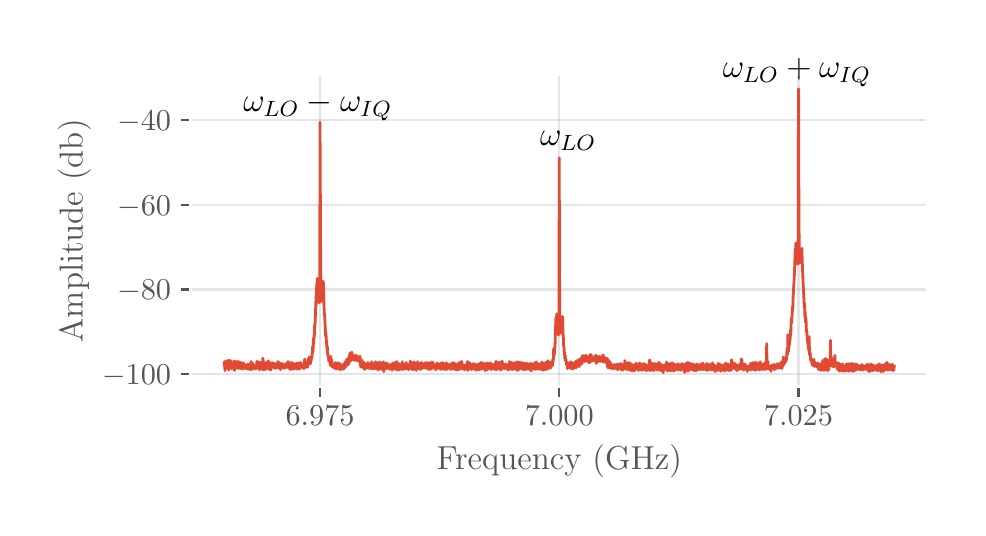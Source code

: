 \begingroup%
\makeatletter%
\begin{pgfpicture}%
\pgfpathrectangle{\pgfpointorigin}{\pgfqpoint{4.65in}{2.4in}}%
\pgfusepath{use as bounding box, clip}%
\begin{pgfscope}%
\pgfsetbuttcap%
\pgfsetmiterjoin%
\definecolor{currentfill}{rgb}{1.0,1.0,1.0}%
\pgfsetfillcolor{currentfill}%
\pgfsetlinewidth{0.0pt}%
\definecolor{currentstroke}{rgb}{1.0,1.0,1.0}%
\pgfsetstrokecolor{currentstroke}%
\pgfsetdash{}{0pt}%
\pgfpathmoveto{\pgfqpoint{0.0in}{0.0in}}%
\pgfpathlineto{\pgfqpoint{4.65in}{0.0in}}%
\pgfpathlineto{\pgfqpoint{4.65in}{2.4in}}%
\pgfpathlineto{\pgfqpoint{0.0in}{2.4in}}%
\pgfpathclose%
\pgfusepath{fill}%
\end{pgfscope}%
\begin{pgfscope}%
\pgfsetbuttcap%
\pgfsetmiterjoin%
\definecolor{currentfill}{rgb}{1.0,1.0,1.0}%
\pgfsetfillcolor{currentfill}%
\pgfsetlinewidth{0.0pt}%
\definecolor{currentstroke}{rgb}{0.0,0.0,0.0}%
\pgfsetstrokecolor{currentstroke}%
\pgfsetstrokeopacity{0.0}%
\pgfsetdash{}{0pt}%
\pgfpathmoveto{\pgfqpoint{0.816in}{0.604in}}%
\pgfpathlineto{\pgfqpoint{4.5in}{0.604in}}%
\pgfpathlineto{\pgfqpoint{4.5in}{2.165in}}%
\pgfpathlineto{\pgfqpoint{0.816in}{2.165in}}%
\pgfpathclose%
\pgfusepath{fill}%
\end{pgfscope}%
\begin{pgfscope}%
\pgfpathrectangle{\pgfqpoint{0.816in}{0.604in}}{\pgfqpoint{3.684in}{1.561in}}%
\pgfusepath{clip}%
\pgfsetrectcap%
\pgfsetroundjoin%
\pgfsetlinewidth{0.803pt}%
\definecolor{currentstroke}{rgb}{0.502,0.502,0.502}%
\pgfsetstrokecolor{currentstroke}%
\pgfsetstrokeopacity{0.2}%
\pgfsetdash{}{0pt}%
\pgfpathmoveto{\pgfqpoint{1.462in}{0.604in}}%
\pgfpathlineto{\pgfqpoint{1.462in}{2.165in}}%
\pgfusepath{stroke}%
\end{pgfscope}%
\begin{pgfscope}%
\pgfsetbuttcap%
\pgfsetroundjoin%
\definecolor{currentfill}{rgb}{0.333,0.333,0.333}%
\pgfsetfillcolor{currentfill}%
\pgfsetlinewidth{0.803pt}%
\definecolor{currentstroke}{rgb}{0.333,0.333,0.333}%
\pgfsetstrokecolor{currentstroke}%
\pgfsetdash{}{0pt}%
\pgfsys@defobject{currentmarker}{\pgfqpoint{0.0in}{-0.049in}}{\pgfqpoint{0.0in}{0.0in}}{%
\pgfpathmoveto{\pgfqpoint{0.0in}{0.0in}}%
\pgfpathlineto{\pgfqpoint{0.0in}{-0.049in}}%
\pgfusepath{stroke,fill}%
}%
\begin{pgfscope}%
\pgfsys@transformshift{1.462in}{0.604in}%
\pgfsys@useobject{currentmarker}{}%
\end{pgfscope}%
\end{pgfscope}%
\begin{pgfscope}%
\definecolor{textcolor}{rgb}{0.333,0.333,0.333}%
\pgfsetstrokecolor{textcolor}%
\pgfsetfillcolor{textcolor}%
\pgftext[x=1.462in,y=0.507in,,top]{\color{textcolor}\rmfamily\fontsize{11.0}{13.2}\selectfont \(\displaystyle {6.975}\)}%
\end{pgfscope}%
\begin{pgfscope}%
\pgfpathrectangle{\pgfqpoint{0.816in}{0.604in}}{\pgfqpoint{3.684in}{1.561in}}%
\pgfusepath{clip}%
\pgfsetrectcap%
\pgfsetroundjoin%
\pgfsetlinewidth{0.803pt}%
\definecolor{currentstroke}{rgb}{0.502,0.502,0.502}%
\pgfsetstrokecolor{currentstroke}%
\pgfsetstrokeopacity{0.2}%
\pgfsetdash{}{0pt}%
\pgfpathmoveto{\pgfqpoint{2.658in}{0.604in}}%
\pgfpathlineto{\pgfqpoint{2.658in}{2.165in}}%
\pgfusepath{stroke}%
\end{pgfscope}%
\begin{pgfscope}%
\pgfsetbuttcap%
\pgfsetroundjoin%
\definecolor{currentfill}{rgb}{0.333,0.333,0.333}%
\pgfsetfillcolor{currentfill}%
\pgfsetlinewidth{0.803pt}%
\definecolor{currentstroke}{rgb}{0.333,0.333,0.333}%
\pgfsetstrokecolor{currentstroke}%
\pgfsetdash{}{0pt}%
\pgfsys@defobject{currentmarker}{\pgfqpoint{0.0in}{-0.049in}}{\pgfqpoint{0.0in}{0.0in}}{%
\pgfpathmoveto{\pgfqpoint{0.0in}{0.0in}}%
\pgfpathlineto{\pgfqpoint{0.0in}{-0.049in}}%
\pgfusepath{stroke,fill}%
}%
\begin{pgfscope}%
\pgfsys@transformshift{2.658in}{0.604in}%
\pgfsys@useobject{currentmarker}{}%
\end{pgfscope}%
\end{pgfscope}%
\begin{pgfscope}%
\definecolor{textcolor}{rgb}{0.333,0.333,0.333}%
\pgfsetstrokecolor{textcolor}%
\pgfsetfillcolor{textcolor}%
\pgftext[x=2.658in,y=0.507in,,top]{\color{textcolor}\rmfamily\fontsize{11.0}{13.2}\selectfont \(\displaystyle {7.000}\)}%
\end{pgfscope}%
\begin{pgfscope}%
\pgfpathrectangle{\pgfqpoint{0.816in}{0.604in}}{\pgfqpoint{3.684in}{1.561in}}%
\pgfusepath{clip}%
\pgfsetrectcap%
\pgfsetroundjoin%
\pgfsetlinewidth{0.803pt}%
\definecolor{currentstroke}{rgb}{0.502,0.502,0.502}%
\pgfsetstrokecolor{currentstroke}%
\pgfsetstrokeopacity{0.2}%
\pgfsetdash{}{0pt}%
\pgfpathmoveto{\pgfqpoint{3.854in}{0.604in}}%
\pgfpathlineto{\pgfqpoint{3.854in}{2.165in}}%
\pgfusepath{stroke}%
\end{pgfscope}%
\begin{pgfscope}%
\pgfsetbuttcap%
\pgfsetroundjoin%
\definecolor{currentfill}{rgb}{0.333,0.333,0.333}%
\pgfsetfillcolor{currentfill}%
\pgfsetlinewidth{0.803pt}%
\definecolor{currentstroke}{rgb}{0.333,0.333,0.333}%
\pgfsetstrokecolor{currentstroke}%
\pgfsetdash{}{0pt}%
\pgfsys@defobject{currentmarker}{\pgfqpoint{0.0in}{-0.049in}}{\pgfqpoint{0.0in}{0.0in}}{%
\pgfpathmoveto{\pgfqpoint{0.0in}{0.0in}}%
\pgfpathlineto{\pgfqpoint{0.0in}{-0.049in}}%
\pgfusepath{stroke,fill}%
}%
\begin{pgfscope}%
\pgfsys@transformshift{3.854in}{0.604in}%
\pgfsys@useobject{currentmarker}{}%
\end{pgfscope}%
\end{pgfscope}%
\begin{pgfscope}%
\definecolor{textcolor}{rgb}{0.333,0.333,0.333}%
\pgfsetstrokecolor{textcolor}%
\pgfsetfillcolor{textcolor}%
\pgftext[x=3.854in,y=0.507in,,top]{\color{textcolor}\rmfamily\fontsize{11.0}{13.2}\selectfont \(\displaystyle {7.025}\)}%
\end{pgfscope}%
\begin{pgfscope}%
\definecolor{textcolor}{rgb}{0.333,0.333,0.333}%
\pgfsetstrokecolor{textcolor}%
\pgfsetfillcolor{textcolor}%
\pgftext[x=2.658in,y=0.316in,,top]{\color{textcolor}\rmfamily\fontsize{12.0}{14.4}\selectfont Frequency (GHz)}%
\end{pgfscope}%
\begin{pgfscope}%
\pgfpathrectangle{\pgfqpoint{0.816in}{0.604in}}{\pgfqpoint{3.684in}{1.561in}}%
\pgfusepath{clip}%
\pgfsetrectcap%
\pgfsetroundjoin%
\pgfsetlinewidth{0.803pt}%
\definecolor{currentstroke}{rgb}{0.502,0.502,0.502}%
\pgfsetstrokecolor{currentstroke}%
\pgfsetstrokeopacity{0.2}%
\pgfsetdash{}{0pt}%
\pgfpathmoveto{\pgfqpoint{0.816in}{0.668in}}%
\pgfpathlineto{\pgfqpoint{4.5in}{0.668in}}%
\pgfusepath{stroke}%
\end{pgfscope}%
\begin{pgfscope}%
\pgfsetbuttcap%
\pgfsetroundjoin%
\definecolor{currentfill}{rgb}{0.333,0.333,0.333}%
\pgfsetfillcolor{currentfill}%
\pgfsetlinewidth{0.803pt}%
\definecolor{currentstroke}{rgb}{0.333,0.333,0.333}%
\pgfsetstrokecolor{currentstroke}%
\pgfsetdash{}{0pt}%
\pgfsys@defobject{currentmarker}{\pgfqpoint{-0.049in}{0.0in}}{\pgfqpoint{0.0in}{0.0in}}{%
\pgfpathmoveto{\pgfqpoint{0.0in}{0.0in}}%
\pgfpathlineto{\pgfqpoint{-0.049in}{0.0in}}%
\pgfusepath{stroke,fill}%
}%
\begin{pgfscope}%
\pgfsys@transformshift{0.816in}{0.668in}%
\pgfsys@useobject{currentmarker}{}%
\end{pgfscope}%
\end{pgfscope}%
\begin{pgfscope}%
\definecolor{textcolor}{rgb}{0.333,0.333,0.333}%
\pgfsetstrokecolor{textcolor}%
\pgfsetfillcolor{textcolor}%
\pgftext[x=0.372in, y=0.615in, left, base]{\color{textcolor}\rmfamily\fontsize{11.0}{13.2}\selectfont \(\displaystyle {-100}\)}%
\end{pgfscope}%
\begin{pgfscope}%
\pgfpathrectangle{\pgfqpoint{0.816in}{0.604in}}{\pgfqpoint{3.684in}{1.561in}}%
\pgfusepath{clip}%
\pgfsetrectcap%
\pgfsetroundjoin%
\pgfsetlinewidth{0.803pt}%
\definecolor{currentstroke}{rgb}{0.502,0.502,0.502}%
\pgfsetstrokecolor{currentstroke}%
\pgfsetstrokeopacity{0.2}%
\pgfsetdash{}{0pt}%
\pgfpathmoveto{\pgfqpoint{0.816in}{1.091in}}%
\pgfpathlineto{\pgfqpoint{4.5in}{1.091in}}%
\pgfusepath{stroke}%
\end{pgfscope}%
\begin{pgfscope}%
\pgfsetbuttcap%
\pgfsetroundjoin%
\definecolor{currentfill}{rgb}{0.333,0.333,0.333}%
\pgfsetfillcolor{currentfill}%
\pgfsetlinewidth{0.803pt}%
\definecolor{currentstroke}{rgb}{0.333,0.333,0.333}%
\pgfsetstrokecolor{currentstroke}%
\pgfsetdash{}{0pt}%
\pgfsys@defobject{currentmarker}{\pgfqpoint{-0.049in}{0.0in}}{\pgfqpoint{0.0in}{0.0in}}{%
\pgfpathmoveto{\pgfqpoint{0.0in}{0.0in}}%
\pgfpathlineto{\pgfqpoint{-0.049in}{0.0in}}%
\pgfusepath{stroke,fill}%
}%
\begin{pgfscope}%
\pgfsys@transformshift{0.816in}{1.091in}%
\pgfsys@useobject{currentmarker}{}%
\end{pgfscope}%
\end{pgfscope}%
\begin{pgfscope}%
\definecolor{textcolor}{rgb}{0.333,0.333,0.333}%
\pgfsetstrokecolor{textcolor}%
\pgfsetfillcolor{textcolor}%
\pgftext[x=0.448in, y=1.039in, left, base]{\color{textcolor}\rmfamily\fontsize{11.0}{13.2}\selectfont \(\displaystyle {-80}\)}%
\end{pgfscope}%
\begin{pgfscope}%
\pgfpathrectangle{\pgfqpoint{0.816in}{0.604in}}{\pgfqpoint{3.684in}{1.561in}}%
\pgfusepath{clip}%
\pgfsetrectcap%
\pgfsetroundjoin%
\pgfsetlinewidth{0.803pt}%
\definecolor{currentstroke}{rgb}{0.502,0.502,0.502}%
\pgfsetstrokecolor{currentstroke}%
\pgfsetstrokeopacity{0.2}%
\pgfsetdash{}{0pt}%
\pgfpathmoveto{\pgfqpoint{0.816in}{1.515in}}%
\pgfpathlineto{\pgfqpoint{4.5in}{1.515in}}%
\pgfusepath{stroke}%
\end{pgfscope}%
\begin{pgfscope}%
\pgfsetbuttcap%
\pgfsetroundjoin%
\definecolor{currentfill}{rgb}{0.333,0.333,0.333}%
\pgfsetfillcolor{currentfill}%
\pgfsetlinewidth{0.803pt}%
\definecolor{currentstroke}{rgb}{0.333,0.333,0.333}%
\pgfsetstrokecolor{currentstroke}%
\pgfsetdash{}{0pt}%
\pgfsys@defobject{currentmarker}{\pgfqpoint{-0.049in}{0.0in}}{\pgfqpoint{0.0in}{0.0in}}{%
\pgfpathmoveto{\pgfqpoint{0.0in}{0.0in}}%
\pgfpathlineto{\pgfqpoint{-0.049in}{0.0in}}%
\pgfusepath{stroke,fill}%
}%
\begin{pgfscope}%
\pgfsys@transformshift{0.816in}{1.515in}%
\pgfsys@useobject{currentmarker}{}%
\end{pgfscope}%
\end{pgfscope}%
\begin{pgfscope}%
\definecolor{textcolor}{rgb}{0.333,0.333,0.333}%
\pgfsetstrokecolor{textcolor}%
\pgfsetfillcolor{textcolor}%
\pgftext[x=0.448in, y=1.462in, left, base]{\color{textcolor}\rmfamily\fontsize{11.0}{13.2}\selectfont \(\displaystyle {-60}\)}%
\end{pgfscope}%
\begin{pgfscope}%
\pgfpathrectangle{\pgfqpoint{0.816in}{0.604in}}{\pgfqpoint{3.684in}{1.561in}}%
\pgfusepath{clip}%
\pgfsetrectcap%
\pgfsetroundjoin%
\pgfsetlinewidth{0.803pt}%
\definecolor{currentstroke}{rgb}{0.502,0.502,0.502}%
\pgfsetstrokecolor{currentstroke}%
\pgfsetstrokeopacity{0.2}%
\pgfsetdash{}{0pt}%
\pgfpathmoveto{\pgfqpoint{0.816in}{1.939in}}%
\pgfpathlineto{\pgfqpoint{4.5in}{1.939in}}%
\pgfusepath{stroke}%
\end{pgfscope}%
\begin{pgfscope}%
\pgfsetbuttcap%
\pgfsetroundjoin%
\definecolor{currentfill}{rgb}{0.333,0.333,0.333}%
\pgfsetfillcolor{currentfill}%
\pgfsetlinewidth{0.803pt}%
\definecolor{currentstroke}{rgb}{0.333,0.333,0.333}%
\pgfsetstrokecolor{currentstroke}%
\pgfsetdash{}{0pt}%
\pgfsys@defobject{currentmarker}{\pgfqpoint{-0.049in}{0.0in}}{\pgfqpoint{0.0in}{0.0in}}{%
\pgfpathmoveto{\pgfqpoint{0.0in}{0.0in}}%
\pgfpathlineto{\pgfqpoint{-0.049in}{0.0in}}%
\pgfusepath{stroke,fill}%
}%
\begin{pgfscope}%
\pgfsys@transformshift{0.816in}{1.939in}%
\pgfsys@useobject{currentmarker}{}%
\end{pgfscope}%
\end{pgfscope}%
\begin{pgfscope}%
\definecolor{textcolor}{rgb}{0.333,0.333,0.333}%
\pgfsetstrokecolor{textcolor}%
\pgfsetfillcolor{textcolor}%
\pgftext[x=0.448in, y=1.886in, left, base]{\color{textcolor}\rmfamily\fontsize{11.0}{13.2}\selectfont \(\displaystyle {-40}\)}%
\end{pgfscope}%
\begin{pgfscope}%
\definecolor{textcolor}{rgb}{0.333,0.333,0.333}%
\pgfsetstrokecolor{textcolor}%
\pgfsetfillcolor{textcolor}%
\pgftext[x=0.316in,y=1.384in,,bottom,rotate=90.0]{\color{textcolor}\rmfamily\fontsize{12.0}{14.4}\selectfont Amplitude (db)}%
\end{pgfscope}%
\begin{pgfscope}%
\pgfpathrectangle{\pgfqpoint{0.816in}{0.604in}}{\pgfqpoint{3.684in}{1.561in}}%
\pgfusepath{clip}%
\pgfsetrectcap%
\pgfsetroundjoin%
\pgfsetlinewidth{1.004pt}%
\definecolor{currentstroke}{rgb}{0.886,0.29,0.2}%
\pgfsetstrokecolor{currentstroke}%
\pgfsetdash{}{0pt}%
\pgfpathmoveto{\pgfqpoint{0.983in}{0.721in}}%
\pgfpathlineto{\pgfqpoint{0.983in}{0.73in}}%
\pgfpathlineto{\pgfqpoint{0.984in}{0.716in}}%
\pgfpathlineto{\pgfqpoint{0.987in}{0.685in}}%
\pgfpathlineto{\pgfqpoint{0.987in}{0.689in}}%
\pgfpathlineto{\pgfqpoint{0.989in}{0.711in}}%
\pgfpathlineto{\pgfqpoint{0.989in}{0.707in}}%
\pgfpathlineto{\pgfqpoint{0.99in}{0.693in}}%
\pgfpathlineto{\pgfqpoint{0.99in}{0.697in}}%
\pgfpathlineto{\pgfqpoint{0.992in}{0.734in}}%
\pgfpathlineto{\pgfqpoint{0.993in}{0.726in}}%
\pgfpathlineto{\pgfqpoint{0.995in}{0.706in}}%
\pgfpathlineto{\pgfqpoint{0.997in}{0.707in}}%
\pgfpathlineto{\pgfqpoint{0.998in}{0.705in}}%
\pgfpathlineto{\pgfqpoint{0.999in}{0.735in}}%
\pgfpathlineto{\pgfqpoint{1.0in}{0.722in}}%
\pgfpathlineto{\pgfqpoint{1.0in}{0.707in}}%
\pgfpathlineto{\pgfqpoint{1.001in}{0.717in}}%
\pgfpathlineto{\pgfqpoint{1.002in}{0.72in}}%
\pgfpathlineto{\pgfqpoint{1.002in}{0.714in}}%
\pgfpathlineto{\pgfqpoint{1.003in}{0.719in}}%
\pgfpathlineto{\pgfqpoint{1.005in}{0.688in}}%
\pgfpathlineto{\pgfqpoint{1.006in}{0.737in}}%
\pgfpathlineto{\pgfqpoint{1.007in}{0.722in}}%
\pgfpathlineto{\pgfqpoint{1.008in}{0.708in}}%
\pgfpathlineto{\pgfqpoint{1.009in}{0.71in}}%
\pgfpathlineto{\pgfqpoint{1.009in}{0.712in}}%
\pgfpathlineto{\pgfqpoint{1.01in}{0.71in}}%
\pgfpathlineto{\pgfqpoint{1.011in}{0.706in}}%
\pgfpathlineto{\pgfqpoint{1.011in}{0.704in}}%
\pgfpathlineto{\pgfqpoint{1.013in}{0.736in}}%
\pgfpathlineto{\pgfqpoint{1.014in}{0.736in}}%
\pgfpathlineto{\pgfqpoint{1.016in}{0.701in}}%
\pgfpathlineto{\pgfqpoint{1.016in}{0.704in}}%
\pgfpathlineto{\pgfqpoint{1.017in}{0.714in}}%
\pgfpathlineto{\pgfqpoint{1.018in}{0.71in}}%
\pgfpathlineto{\pgfqpoint{1.021in}{0.694in}}%
\pgfpathlineto{\pgfqpoint{1.021in}{0.694in}}%
\pgfpathlineto{\pgfqpoint{1.022in}{0.722in}}%
\pgfpathlineto{\pgfqpoint{1.023in}{0.712in}}%
\pgfpathlineto{\pgfqpoint{1.025in}{0.703in}}%
\pgfpathlineto{\pgfqpoint{1.025in}{0.703in}}%
\pgfpathlineto{\pgfqpoint{1.026in}{0.71in}}%
\pgfpathlineto{\pgfqpoint{1.027in}{0.704in}}%
\pgfpathlineto{\pgfqpoint{1.027in}{0.699in}}%
\pgfpathlineto{\pgfqpoint{1.028in}{0.704in}}%
\pgfpathlineto{\pgfqpoint{1.029in}{0.707in}}%
\pgfpathlineto{\pgfqpoint{1.029in}{0.702in}}%
\pgfpathlineto{\pgfqpoint{1.029in}{0.699in}}%
\pgfpathlineto{\pgfqpoint{1.03in}{0.704in}}%
\pgfpathlineto{\pgfqpoint{1.031in}{0.714in}}%
\pgfpathlineto{\pgfqpoint{1.031in}{0.734in}}%
\pgfpathlineto{\pgfqpoint{1.032in}{0.712in}}%
\pgfpathlineto{\pgfqpoint{1.034in}{0.686in}}%
\pgfpathlineto{\pgfqpoint{1.035in}{0.692in}}%
\pgfpathlineto{\pgfqpoint{1.036in}{0.706in}}%
\pgfpathlineto{\pgfqpoint{1.036in}{0.701in}}%
\pgfpathlineto{\pgfqpoint{1.037in}{0.698in}}%
\pgfpathlineto{\pgfqpoint{1.037in}{0.701in}}%
\pgfpathlineto{\pgfqpoint{1.038in}{0.71in}}%
\pgfpathlineto{\pgfqpoint{1.039in}{0.705in}}%
\pgfpathlineto{\pgfqpoint{1.04in}{0.704in}}%
\pgfpathlineto{\pgfqpoint{1.04in}{0.706in}}%
\pgfpathlineto{\pgfqpoint{1.041in}{0.731in}}%
\pgfpathlineto{\pgfqpoint{1.042in}{0.717in}}%
\pgfpathlineto{\pgfqpoint{1.045in}{0.698in}}%
\pgfpathlineto{\pgfqpoint{1.046in}{0.706in}}%
\pgfpathlineto{\pgfqpoint{1.047in}{0.701in}}%
\pgfpathlineto{\pgfqpoint{1.047in}{0.7in}}%
\pgfpathlineto{\pgfqpoint{1.048in}{0.701in}}%
\pgfpathlineto{\pgfqpoint{1.05in}{0.719in}}%
\pgfpathlineto{\pgfqpoint{1.05in}{0.732in}}%
\pgfpathlineto{\pgfqpoint{1.051in}{0.717in}}%
\pgfpathlineto{\pgfqpoint{1.054in}{0.695in}}%
\pgfpathlineto{\pgfqpoint{1.054in}{0.701in}}%
\pgfpathlineto{\pgfqpoint{1.055in}{0.706in}}%
\pgfpathlineto{\pgfqpoint{1.056in}{0.705in}}%
\pgfpathlineto{\pgfqpoint{1.057in}{0.705in}}%
\pgfpathlineto{\pgfqpoint{1.058in}{0.698in}}%
\pgfpathlineto{\pgfqpoint{1.058in}{0.701in}}%
\pgfpathlineto{\pgfqpoint{1.06in}{0.713in}}%
\pgfpathlineto{\pgfqpoint{1.06in}{0.729in}}%
\pgfpathlineto{\pgfqpoint{1.061in}{0.715in}}%
\pgfpathlineto{\pgfqpoint{1.062in}{0.703in}}%
\pgfpathlineto{\pgfqpoint{1.063in}{0.708in}}%
\pgfpathlineto{\pgfqpoint{1.064in}{0.711in}}%
\pgfpathlineto{\pgfqpoint{1.065in}{0.709in}}%
\pgfpathlineto{\pgfqpoint{1.067in}{0.695in}}%
\pgfpathlineto{\pgfqpoint{1.067in}{0.695in}}%
\pgfpathlineto{\pgfqpoint{1.07in}{0.725in}}%
\pgfpathlineto{\pgfqpoint{1.07in}{0.716in}}%
\pgfpathlineto{\pgfqpoint{1.072in}{0.697in}}%
\pgfpathlineto{\pgfqpoint{1.072in}{0.697in}}%
\pgfpathlineto{\pgfqpoint{1.074in}{0.703in}}%
\pgfpathlineto{\pgfqpoint{1.074in}{0.7in}}%
\pgfpathlineto{\pgfqpoint{1.075in}{0.694in}}%
\pgfpathlineto{\pgfqpoint{1.076in}{0.696in}}%
\pgfpathlineto{\pgfqpoint{1.076in}{0.702in}}%
\pgfpathlineto{\pgfqpoint{1.077in}{0.71in}}%
\pgfpathlineto{\pgfqpoint{1.078in}{0.703in}}%
\pgfpathlineto{\pgfqpoint{1.078in}{0.7in}}%
\pgfpathlineto{\pgfqpoint{1.079in}{0.724in}}%
\pgfpathlineto{\pgfqpoint{1.08in}{0.71in}}%
\pgfpathlineto{\pgfqpoint{1.081in}{0.695in}}%
\pgfpathlineto{\pgfqpoint{1.082in}{0.699in}}%
\pgfpathlineto{\pgfqpoint{1.083in}{0.711in}}%
\pgfpathlineto{\pgfqpoint{1.084in}{0.707in}}%
\pgfpathlineto{\pgfqpoint{1.085in}{0.698in}}%
\pgfpathlineto{\pgfqpoint{1.086in}{0.7in}}%
\pgfpathlineto{\pgfqpoint{1.087in}{0.714in}}%
\pgfpathlineto{\pgfqpoint{1.088in}{0.708in}}%
\pgfpathlineto{\pgfqpoint{1.088in}{0.698in}}%
\pgfpathlineto{\pgfqpoint{1.089in}{0.712in}}%
\pgfpathlineto{\pgfqpoint{1.089in}{0.71in}}%
\pgfpathlineto{\pgfqpoint{1.092in}{0.695in}}%
\pgfpathlineto{\pgfqpoint{1.092in}{0.699in}}%
\pgfpathlineto{\pgfqpoint{1.094in}{0.708in}}%
\pgfpathlineto{\pgfqpoint{1.094in}{0.707in}}%
\pgfpathlineto{\pgfqpoint{1.095in}{0.708in}}%
\pgfpathlineto{\pgfqpoint{1.096in}{0.707in}}%
\pgfpathlineto{\pgfqpoint{1.096in}{0.707in}}%
\pgfpathlineto{\pgfqpoint{1.096in}{0.705in}}%
\pgfpathlineto{\pgfqpoint{1.097in}{0.703in}}%
\pgfpathlineto{\pgfqpoint{1.097in}{0.705in}}%
\pgfpathlineto{\pgfqpoint{1.098in}{0.718in}}%
\pgfpathlineto{\pgfqpoint{1.098in}{0.703in}}%
\pgfpathlineto{\pgfqpoint{1.099in}{0.712in}}%
\pgfpathlineto{\pgfqpoint{1.1in}{0.693in}}%
\pgfpathlineto{\pgfqpoint{1.101in}{0.693in}}%
\pgfpathlineto{\pgfqpoint{1.102in}{0.692in}}%
\pgfpathlineto{\pgfqpoint{1.102in}{0.695in}}%
\pgfpathlineto{\pgfqpoint{1.103in}{0.707in}}%
\pgfpathlineto{\pgfqpoint{1.103in}{0.704in}}%
\pgfpathlineto{\pgfqpoint{1.104in}{0.699in}}%
\pgfpathlineto{\pgfqpoint{1.104in}{0.704in}}%
\pgfpathlineto{\pgfqpoint{1.106in}{0.708in}}%
\pgfpathlineto{\pgfqpoint{1.107in}{0.709in}}%
\pgfpathlineto{\pgfqpoint{1.107in}{0.706in}}%
\pgfpathlineto{\pgfqpoint{1.107in}{0.707in}}%
\pgfpathlineto{\pgfqpoint{1.108in}{0.718in}}%
\pgfpathlineto{\pgfqpoint{1.109in}{0.706in}}%
\pgfpathlineto{\pgfqpoint{1.111in}{0.691in}}%
\pgfpathlineto{\pgfqpoint{1.113in}{0.708in}}%
\pgfpathlineto{\pgfqpoint{1.113in}{0.706in}}%
\pgfpathlineto{\pgfqpoint{1.114in}{0.689in}}%
\pgfpathlineto{\pgfqpoint{1.115in}{0.693in}}%
\pgfpathlineto{\pgfqpoint{1.117in}{0.731in}}%
\pgfpathlineto{\pgfqpoint{1.118in}{0.722in}}%
\pgfpathlineto{\pgfqpoint{1.119in}{0.702in}}%
\pgfpathlineto{\pgfqpoint{1.12in}{0.705in}}%
\pgfpathlineto{\pgfqpoint{1.12in}{0.706in}}%
\pgfpathlineto{\pgfqpoint{1.123in}{0.692in}}%
\pgfpathlineto{\pgfqpoint{1.124in}{0.692in}}%
\pgfpathlineto{\pgfqpoint{1.126in}{0.713in}}%
\pgfpathlineto{\pgfqpoint{1.127in}{0.704in}}%
\pgfpathlineto{\pgfqpoint{1.127in}{0.721in}}%
\pgfpathlineto{\pgfqpoint{1.128in}{0.704in}}%
\pgfpathlineto{\pgfqpoint{1.128in}{0.703in}}%
\pgfpathlineto{\pgfqpoint{1.129in}{0.706in}}%
\pgfpathlineto{\pgfqpoint{1.129in}{0.707in}}%
\pgfpathlineto{\pgfqpoint{1.13in}{0.703in}}%
\pgfpathlineto{\pgfqpoint{1.13in}{0.696in}}%
\pgfpathlineto{\pgfqpoint{1.131in}{0.703in}}%
\pgfpathlineto{\pgfqpoint{1.132in}{0.71in}}%
\pgfpathlineto{\pgfqpoint{1.132in}{0.705in}}%
\pgfpathlineto{\pgfqpoint{1.136in}{0.698in}}%
\pgfpathlineto{\pgfqpoint{1.136in}{0.71in}}%
\pgfpathlineto{\pgfqpoint{1.137in}{0.703in}}%
\pgfpathlineto{\pgfqpoint{1.14in}{0.693in}}%
\pgfpathlineto{\pgfqpoint{1.14in}{0.694in}}%
\pgfpathlineto{\pgfqpoint{1.141in}{0.705in}}%
\pgfpathlineto{\pgfqpoint{1.142in}{0.703in}}%
\pgfpathlineto{\pgfqpoint{1.142in}{0.696in}}%
\pgfpathlineto{\pgfqpoint{1.143in}{0.7in}}%
\pgfpathlineto{\pgfqpoint{1.146in}{0.719in}}%
\pgfpathlineto{\pgfqpoint{1.146in}{0.732in}}%
\pgfpathlineto{\pgfqpoint{1.147in}{0.715in}}%
\pgfpathlineto{\pgfqpoint{1.148in}{0.699in}}%
\pgfpathlineto{\pgfqpoint{1.149in}{0.7in}}%
\pgfpathlineto{\pgfqpoint{1.149in}{0.702in}}%
\pgfpathlineto{\pgfqpoint{1.15in}{0.699in}}%
\pgfpathlineto{\pgfqpoint{1.151in}{0.698in}}%
\pgfpathlineto{\pgfqpoint{1.152in}{0.696in}}%
\pgfpathlineto{\pgfqpoint{1.152in}{0.697in}}%
\pgfpathlineto{\pgfqpoint{1.155in}{0.713in}}%
\pgfpathlineto{\pgfqpoint{1.156in}{0.729in}}%
\pgfpathlineto{\pgfqpoint{1.156in}{0.717in}}%
\pgfpathlineto{\pgfqpoint{1.159in}{0.689in}}%
\pgfpathlineto{\pgfqpoint{1.159in}{0.69in}}%
\pgfpathlineto{\pgfqpoint{1.16in}{0.71in}}%
\pgfpathlineto{\pgfqpoint{1.161in}{0.705in}}%
\pgfpathlineto{\pgfqpoint{1.163in}{0.7in}}%
\pgfpathlineto{\pgfqpoint{1.163in}{0.703in}}%
\pgfpathlineto{\pgfqpoint{1.165in}{0.727in}}%
\pgfpathlineto{\pgfqpoint{1.166in}{0.718in}}%
\pgfpathlineto{\pgfqpoint{1.168in}{0.701in}}%
\pgfpathlineto{\pgfqpoint{1.168in}{0.7in}}%
\pgfpathlineto{\pgfqpoint{1.169in}{0.701in}}%
\pgfpathlineto{\pgfqpoint{1.17in}{0.704in}}%
\pgfpathlineto{\pgfqpoint{1.17in}{0.702in}}%
\pgfpathlineto{\pgfqpoint{1.171in}{0.692in}}%
\pgfpathlineto{\pgfqpoint{1.172in}{0.694in}}%
\pgfpathlineto{\pgfqpoint{1.175in}{0.725in}}%
\pgfpathlineto{\pgfqpoint{1.176in}{0.747in}}%
\pgfpathlineto{\pgfqpoint{1.177in}{0.743in}}%
\pgfpathlineto{\pgfqpoint{1.177in}{0.745in}}%
\pgfpathlineto{\pgfqpoint{1.178in}{0.689in}}%
\pgfpathlineto{\pgfqpoint{1.179in}{0.697in}}%
\pgfpathlineto{\pgfqpoint{1.183in}{0.713in}}%
\pgfpathlineto{\pgfqpoint{1.184in}{0.71in}}%
\pgfpathlineto{\pgfqpoint{1.184in}{0.726in}}%
\pgfpathlineto{\pgfqpoint{1.185in}{0.717in}}%
\pgfpathlineto{\pgfqpoint{1.187in}{0.69in}}%
\pgfpathlineto{\pgfqpoint{1.188in}{0.69in}}%
\pgfpathlineto{\pgfqpoint{1.192in}{0.713in}}%
\pgfpathlineto{\pgfqpoint{1.192in}{0.713in}}%
\pgfpathlineto{\pgfqpoint{1.193in}{0.708in}}%
\pgfpathlineto{\pgfqpoint{1.194in}{0.727in}}%
\pgfpathlineto{\pgfqpoint{1.195in}{0.718in}}%
\pgfpathlineto{\pgfqpoint{1.197in}{0.697in}}%
\pgfpathlineto{\pgfqpoint{1.198in}{0.699in}}%
\pgfpathlineto{\pgfqpoint{1.199in}{0.708in}}%
\pgfpathlineto{\pgfqpoint{1.2in}{0.707in}}%
\pgfpathlineto{\pgfqpoint{1.201in}{0.695in}}%
\pgfpathlineto{\pgfqpoint{1.203in}{0.699in}}%
\pgfpathlineto{\pgfqpoint{1.203in}{0.735in}}%
\pgfpathlineto{\pgfqpoint{1.204in}{0.72in}}%
\pgfpathlineto{\pgfqpoint{1.207in}{0.691in}}%
\pgfpathlineto{\pgfqpoint{1.207in}{0.692in}}%
\pgfpathlineto{\pgfqpoint{1.209in}{0.712in}}%
\pgfpathlineto{\pgfqpoint{1.209in}{0.707in}}%
\pgfpathlineto{\pgfqpoint{1.21in}{0.705in}}%
\pgfpathlineto{\pgfqpoint{1.211in}{0.707in}}%
\pgfpathlineto{\pgfqpoint{1.211in}{0.708in}}%
\pgfpathlineto{\pgfqpoint{1.212in}{0.706in}}%
\pgfpathlineto{\pgfqpoint{1.212in}{0.701in}}%
\pgfpathlineto{\pgfqpoint{1.213in}{0.725in}}%
\pgfpathlineto{\pgfqpoint{1.214in}{0.708in}}%
\pgfpathlineto{\pgfqpoint{1.215in}{0.689in}}%
\pgfpathlineto{\pgfqpoint{1.216in}{0.69in}}%
\pgfpathlineto{\pgfqpoint{1.216in}{0.69in}}%
\pgfpathlineto{\pgfqpoint{1.219in}{0.705in}}%
\pgfpathlineto{\pgfqpoint{1.219in}{0.704in}}%
\pgfpathlineto{\pgfqpoint{1.22in}{0.7in}}%
\pgfpathlineto{\pgfqpoint{1.22in}{0.701in}}%
\pgfpathlineto{\pgfqpoint{1.223in}{0.725in}}%
\pgfpathlineto{\pgfqpoint{1.224in}{0.72in}}%
\pgfpathlineto{\pgfqpoint{1.226in}{0.703in}}%
\pgfpathlineto{\pgfqpoint{1.227in}{0.708in}}%
\pgfpathlineto{\pgfqpoint{1.228in}{0.711in}}%
\pgfpathlineto{\pgfqpoint{1.228in}{0.709in}}%
\pgfpathlineto{\pgfqpoint{1.229in}{0.705in}}%
\pgfpathlineto{\pgfqpoint{1.23in}{0.706in}}%
\pgfpathlineto{\pgfqpoint{1.23in}{0.707in}}%
\pgfpathlineto{\pgfqpoint{1.231in}{0.705in}}%
\pgfpathlineto{\pgfqpoint{1.231in}{0.699in}}%
\pgfpathlineto{\pgfqpoint{1.232in}{0.705in}}%
\pgfpathlineto{\pgfqpoint{1.232in}{0.723in}}%
\pgfpathlineto{\pgfqpoint{1.233in}{0.716in}}%
\pgfpathlineto{\pgfqpoint{1.236in}{0.701in}}%
\pgfpathlineto{\pgfqpoint{1.237in}{0.696in}}%
\pgfpathlineto{\pgfqpoint{1.237in}{0.701in}}%
\pgfpathlineto{\pgfqpoint{1.238in}{0.708in}}%
\pgfpathlineto{\pgfqpoint{1.239in}{0.705in}}%
\pgfpathlineto{\pgfqpoint{1.239in}{0.703in}}%
\pgfpathlineto{\pgfqpoint{1.24in}{0.706in}}%
\pgfpathlineto{\pgfqpoint{1.24in}{0.712in}}%
\pgfpathlineto{\pgfqpoint{1.241in}{0.707in}}%
\pgfpathlineto{\pgfqpoint{1.242in}{0.718in}}%
\pgfpathlineto{\pgfqpoint{1.243in}{0.711in}}%
\pgfpathlineto{\pgfqpoint{1.243in}{0.706in}}%
\pgfpathlineto{\pgfqpoint{1.244in}{0.71in}}%
\pgfpathlineto{\pgfqpoint{1.246in}{0.699in}}%
\pgfpathlineto{\pgfqpoint{1.247in}{0.703in}}%
\pgfpathlineto{\pgfqpoint{1.248in}{0.703in}}%
\pgfpathlineto{\pgfqpoint{1.248in}{0.702in}}%
\pgfpathlineto{\pgfqpoint{1.248in}{0.701in}}%
\pgfpathlineto{\pgfqpoint{1.249in}{0.703in}}%
\pgfpathlineto{\pgfqpoint{1.251in}{0.719in}}%
\pgfpathlineto{\pgfqpoint{1.251in}{0.731in}}%
\pgfpathlineto{\pgfqpoint{1.252in}{0.718in}}%
\pgfpathlineto{\pgfqpoint{1.255in}{0.697in}}%
\pgfpathlineto{\pgfqpoint{1.256in}{0.703in}}%
\pgfpathlineto{\pgfqpoint{1.257in}{0.7in}}%
\pgfpathlineto{\pgfqpoint{1.257in}{0.7in}}%
\pgfpathlineto{\pgfqpoint{1.259in}{0.707in}}%
\pgfpathlineto{\pgfqpoint{1.259in}{0.705in}}%
\pgfpathlineto{\pgfqpoint{1.26in}{0.7in}}%
\pgfpathlineto{\pgfqpoint{1.261in}{0.706in}}%
\pgfpathlineto{\pgfqpoint{1.261in}{0.724in}}%
\pgfpathlineto{\pgfqpoint{1.262in}{0.709in}}%
\pgfpathlineto{\pgfqpoint{1.263in}{0.699in}}%
\pgfpathlineto{\pgfqpoint{1.264in}{0.691in}}%
\pgfpathlineto{\pgfqpoint{1.265in}{0.693in}}%
\pgfpathlineto{\pgfqpoint{1.268in}{0.704in}}%
\pgfpathlineto{\pgfqpoint{1.268in}{0.699in}}%
\pgfpathlineto{\pgfqpoint{1.269in}{0.701in}}%
\pgfpathlineto{\pgfqpoint{1.27in}{0.704in}}%
\pgfpathlineto{\pgfqpoint{1.27in}{0.722in}}%
\pgfpathlineto{\pgfqpoint{1.271in}{0.709in}}%
\pgfpathlineto{\pgfqpoint{1.272in}{0.703in}}%
\pgfpathlineto{\pgfqpoint{1.273in}{0.71in}}%
\pgfpathlineto{\pgfqpoint{1.273in}{0.711in}}%
\pgfpathlineto{\pgfqpoint{1.274in}{0.708in}}%
\pgfpathlineto{\pgfqpoint{1.274in}{0.703in}}%
\pgfpathlineto{\pgfqpoint{1.275in}{0.707in}}%
\pgfpathlineto{\pgfqpoint{1.276in}{0.718in}}%
\pgfpathlineto{\pgfqpoint{1.277in}{0.712in}}%
\pgfpathlineto{\pgfqpoint{1.277in}{0.699in}}%
\pgfpathlineto{\pgfqpoint{1.278in}{0.708in}}%
\pgfpathlineto{\pgfqpoint{1.279in}{0.714in}}%
\pgfpathlineto{\pgfqpoint{1.279in}{0.712in}}%
\pgfpathlineto{\pgfqpoint{1.28in}{0.703in}}%
\pgfpathlineto{\pgfqpoint{1.28in}{0.716in}}%
\pgfpathlineto{\pgfqpoint{1.281in}{0.709in}}%
\pgfpathlineto{\pgfqpoint{1.281in}{0.708in}}%
\pgfpathlineto{\pgfqpoint{1.284in}{0.698in}}%
\pgfpathlineto{\pgfqpoint{1.284in}{0.697in}}%
\pgfpathlineto{\pgfqpoint{1.285in}{0.699in}}%
\pgfpathlineto{\pgfqpoint{1.286in}{0.699in}}%
\pgfpathlineto{\pgfqpoint{1.289in}{0.714in}}%
\pgfpathlineto{\pgfqpoint{1.289in}{0.713in}}%
\pgfpathlineto{\pgfqpoint{1.289in}{0.706in}}%
\pgfpathlineto{\pgfqpoint{1.29in}{0.72in}}%
\pgfpathlineto{\pgfqpoint{1.29in}{0.712in}}%
\pgfpathlineto{\pgfqpoint{1.292in}{0.701in}}%
\pgfpathlineto{\pgfqpoint{1.293in}{0.703in}}%
\pgfpathlineto{\pgfqpoint{1.293in}{0.701in}}%
\pgfpathlineto{\pgfqpoint{1.294in}{0.703in}}%
\pgfpathlineto{\pgfqpoint{1.295in}{0.708in}}%
\pgfpathlineto{\pgfqpoint{1.296in}{0.706in}}%
\pgfpathlineto{\pgfqpoint{1.297in}{0.702in}}%
\pgfpathlineto{\pgfqpoint{1.297in}{0.705in}}%
\pgfpathlineto{\pgfqpoint{1.298in}{0.713in}}%
\pgfpathlineto{\pgfqpoint{1.298in}{0.709in}}%
\pgfpathlineto{\pgfqpoint{1.299in}{0.71in}}%
\pgfpathlineto{\pgfqpoint{1.299in}{0.725in}}%
\pgfpathlineto{\pgfqpoint{1.3in}{0.713in}}%
\pgfpathlineto{\pgfqpoint{1.301in}{0.706in}}%
\pgfpathlineto{\pgfqpoint{1.301in}{0.718in}}%
\pgfpathlineto{\pgfqpoint{1.302in}{0.731in}}%
\pgfpathlineto{\pgfqpoint{1.303in}{0.726in}}%
\pgfpathlineto{\pgfqpoint{1.303in}{0.7in}}%
\pgfpathlineto{\pgfqpoint{1.304in}{0.705in}}%
\pgfpathlineto{\pgfqpoint{1.305in}{0.706in}}%
\pgfpathlineto{\pgfqpoint{1.307in}{0.7in}}%
\pgfpathlineto{\pgfqpoint{1.307in}{0.7in}}%
\pgfpathlineto{\pgfqpoint{1.308in}{0.713in}}%
\pgfpathlineto{\pgfqpoint{1.309in}{0.72in}}%
\pgfpathlineto{\pgfqpoint{1.31in}{0.707in}}%
\pgfpathlineto{\pgfqpoint{1.312in}{0.69in}}%
\pgfpathlineto{\pgfqpoint{1.312in}{0.695in}}%
\pgfpathlineto{\pgfqpoint{1.314in}{0.708in}}%
\pgfpathlineto{\pgfqpoint{1.315in}{0.705in}}%
\pgfpathlineto{\pgfqpoint{1.316in}{0.697in}}%
\pgfpathlineto{\pgfqpoint{1.316in}{0.699in}}%
\pgfpathlineto{\pgfqpoint{1.318in}{0.727in}}%
\pgfpathlineto{\pgfqpoint{1.319in}{0.72in}}%
\pgfpathlineto{\pgfqpoint{1.321in}{0.694in}}%
\pgfpathlineto{\pgfqpoint{1.321in}{0.697in}}%
\pgfpathlineto{\pgfqpoint{1.323in}{0.702in}}%
\pgfpathlineto{\pgfqpoint{1.324in}{0.7in}}%
\pgfpathlineto{\pgfqpoint{1.324in}{0.692in}}%
\pgfpathlineto{\pgfqpoint{1.325in}{0.697in}}%
\pgfpathlineto{\pgfqpoint{1.326in}{0.71in}}%
\pgfpathlineto{\pgfqpoint{1.327in}{0.706in}}%
\pgfpathlineto{\pgfqpoint{1.328in}{0.707in}}%
\pgfpathlineto{\pgfqpoint{1.328in}{0.722in}}%
\pgfpathlineto{\pgfqpoint{1.329in}{0.709in}}%
\pgfpathlineto{\pgfqpoint{1.33in}{0.694in}}%
\pgfpathlineto{\pgfqpoint{1.331in}{0.695in}}%
\pgfpathlineto{\pgfqpoint{1.332in}{0.698in}}%
\pgfpathlineto{\pgfqpoint{1.333in}{0.713in}}%
\pgfpathlineto{\pgfqpoint{1.334in}{0.713in}}%
\pgfpathlineto{\pgfqpoint{1.335in}{0.713in}}%
\pgfpathlineto{\pgfqpoint{1.336in}{0.7in}}%
\pgfpathlineto{\pgfqpoint{1.337in}{0.704in}}%
\pgfpathlineto{\pgfqpoint{1.337in}{0.721in}}%
\pgfpathlineto{\pgfqpoint{1.338in}{0.707in}}%
\pgfpathlineto{\pgfqpoint{1.34in}{0.701in}}%
\pgfpathlineto{\pgfqpoint{1.341in}{0.702in}}%
\pgfpathlineto{\pgfqpoint{1.342in}{0.71in}}%
\pgfpathlineto{\pgfqpoint{1.343in}{0.707in}}%
\pgfpathlineto{\pgfqpoint{1.344in}{0.693in}}%
\pgfpathlineto{\pgfqpoint{1.345in}{0.699in}}%
\pgfpathlineto{\pgfqpoint{1.347in}{0.724in}}%
\pgfpathlineto{\pgfqpoint{1.347in}{0.72in}}%
\pgfpathlineto{\pgfqpoint{1.35in}{0.696in}}%
\pgfpathlineto{\pgfqpoint{1.35in}{0.694in}}%
\pgfpathlineto{\pgfqpoint{1.351in}{0.697in}}%
\pgfpathlineto{\pgfqpoint{1.351in}{0.697in}}%
\pgfpathlineto{\pgfqpoint{1.352in}{0.696in}}%
\pgfpathlineto{\pgfqpoint{1.353in}{0.694in}}%
\pgfpathlineto{\pgfqpoint{1.353in}{0.695in}}%
\pgfpathlineto{\pgfqpoint{1.356in}{0.711in}}%
\pgfpathlineto{\pgfqpoint{1.357in}{0.724in}}%
\pgfpathlineto{\pgfqpoint{1.357in}{0.707in}}%
\pgfpathlineto{\pgfqpoint{1.359in}{0.693in}}%
\pgfpathlineto{\pgfqpoint{1.36in}{0.693in}}%
\pgfpathlineto{\pgfqpoint{1.363in}{0.714in}}%
\pgfpathlineto{\pgfqpoint{1.364in}{0.707in}}%
\pgfpathlineto{\pgfqpoint{1.365in}{0.7in}}%
\pgfpathlineto{\pgfqpoint{1.365in}{0.704in}}%
\pgfpathlineto{\pgfqpoint{1.366in}{0.726in}}%
\pgfpathlineto{\pgfqpoint{1.367in}{0.707in}}%
\pgfpathlineto{\pgfqpoint{1.369in}{0.702in}}%
\pgfpathlineto{\pgfqpoint{1.37in}{0.701in}}%
\pgfpathlineto{\pgfqpoint{1.37in}{0.702in}}%
\pgfpathlineto{\pgfqpoint{1.371in}{0.713in}}%
\pgfpathlineto{\pgfqpoint{1.372in}{0.707in}}%
\pgfpathlineto{\pgfqpoint{1.374in}{0.7in}}%
\pgfpathlineto{\pgfqpoint{1.374in}{0.703in}}%
\pgfpathlineto{\pgfqpoint{1.375in}{0.714in}}%
\pgfpathlineto{\pgfqpoint{1.375in}{0.699in}}%
\pgfpathlineto{\pgfqpoint{1.377in}{0.711in}}%
\pgfpathlineto{\pgfqpoint{1.378in}{0.697in}}%
\pgfpathlineto{\pgfqpoint{1.379in}{0.7in}}%
\pgfpathlineto{\pgfqpoint{1.38in}{0.705in}}%
\pgfpathlineto{\pgfqpoint{1.381in}{0.702in}}%
\pgfpathlineto{\pgfqpoint{1.382in}{0.696in}}%
\pgfpathlineto{\pgfqpoint{1.382in}{0.697in}}%
\pgfpathlineto{\pgfqpoint{1.385in}{0.743in}}%
\pgfpathlineto{\pgfqpoint{1.386in}{0.733in}}%
\pgfpathlineto{\pgfqpoint{1.388in}{0.701in}}%
\pgfpathlineto{\pgfqpoint{1.388in}{0.703in}}%
\pgfpathlineto{\pgfqpoint{1.389in}{0.702in}}%
\pgfpathlineto{\pgfqpoint{1.389in}{0.702in}}%
\pgfpathlineto{\pgfqpoint{1.391in}{0.712in}}%
\pgfpathlineto{\pgfqpoint{1.392in}{0.712in}}%
\pgfpathlineto{\pgfqpoint{1.393in}{0.704in}}%
\pgfpathlineto{\pgfqpoint{1.393in}{0.707in}}%
\pgfpathlineto{\pgfqpoint{1.395in}{0.726in}}%
\pgfpathlineto{\pgfqpoint{1.395in}{0.718in}}%
\pgfpathlineto{\pgfqpoint{1.397in}{0.703in}}%
\pgfpathlineto{\pgfqpoint{1.397in}{0.704in}}%
\pgfpathlineto{\pgfqpoint{1.399in}{0.702in}}%
\pgfpathlineto{\pgfqpoint{1.399in}{0.702in}}%
\pgfpathlineto{\pgfqpoint{1.404in}{0.746in}}%
\pgfpathlineto{\pgfqpoint{1.404in}{0.719in}}%
\pgfpathlineto{\pgfqpoint{1.406in}{0.72in}}%
\pgfpathlineto{\pgfqpoint{1.407in}{0.722in}}%
\pgfpathlineto{\pgfqpoint{1.407in}{0.719in}}%
\pgfpathlineto{\pgfqpoint{1.407in}{0.726in}}%
\pgfpathlineto{\pgfqpoint{1.409in}{0.754in}}%
\pgfpathlineto{\pgfqpoint{1.409in}{0.742in}}%
\pgfpathlineto{\pgfqpoint{1.411in}{0.726in}}%
\pgfpathlineto{\pgfqpoint{1.413in}{0.734in}}%
\pgfpathlineto{\pgfqpoint{1.414in}{0.72in}}%
\pgfpathlineto{\pgfqpoint{1.415in}{0.735in}}%
\pgfpathlineto{\pgfqpoint{1.415in}{0.737in}}%
\pgfpathlineto{\pgfqpoint{1.416in}{0.734in}}%
\pgfpathlineto{\pgfqpoint{1.416in}{0.731in}}%
\pgfpathlineto{\pgfqpoint{1.417in}{0.734in}}%
\pgfpathlineto{\pgfqpoint{1.419in}{0.754in}}%
\pgfpathlineto{\pgfqpoint{1.42in}{0.75in}}%
\pgfpathlineto{\pgfqpoint{1.42in}{0.747in}}%
\pgfpathlineto{\pgfqpoint{1.421in}{0.749in}}%
\pgfpathlineto{\pgfqpoint{1.425in}{0.806in}}%
\pgfpathlineto{\pgfqpoint{1.425in}{0.8in}}%
\pgfpathlineto{\pgfqpoint{1.426in}{0.777in}}%
\pgfpathlineto{\pgfqpoint{1.427in}{0.784in}}%
\pgfpathlineto{\pgfqpoint{1.428in}{0.846in}}%
\pgfpathlineto{\pgfqpoint{1.429in}{0.829in}}%
\pgfpathlineto{\pgfqpoint{1.43in}{0.817in}}%
\pgfpathlineto{\pgfqpoint{1.43in}{0.828in}}%
\pgfpathlineto{\pgfqpoint{1.432in}{0.86in}}%
\pgfpathlineto{\pgfqpoint{1.432in}{0.854in}}%
\pgfpathlineto{\pgfqpoint{1.433in}{0.85in}}%
\pgfpathlineto{\pgfqpoint{1.435in}{0.918in}}%
\pgfpathlineto{\pgfqpoint{1.435in}{0.918in}}%
\pgfpathlineto{\pgfqpoint{1.436in}{0.905in}}%
\pgfpathlineto{\pgfqpoint{1.437in}{0.915in}}%
\pgfpathlineto{\pgfqpoint{1.442in}{1.06in}}%
\pgfpathlineto{\pgfqpoint{1.442in}{1.01in}}%
\pgfpathlineto{\pgfqpoint{1.444in}{1.054in}}%
\pgfpathlineto{\pgfqpoint{1.445in}{1.119in}}%
\pgfpathlineto{\pgfqpoint{1.446in}{1.103in}}%
\pgfpathlineto{\pgfqpoint{1.446in}{1.087in}}%
\pgfpathlineto{\pgfqpoint{1.447in}{1.105in}}%
\pgfpathlineto{\pgfqpoint{1.448in}{1.147in}}%
\pgfpathlineto{\pgfqpoint{1.449in}{1.139in}}%
\pgfpathlineto{\pgfqpoint{1.451in}{1.083in}}%
\pgfpathlineto{\pgfqpoint{1.451in}{1.09in}}%
\pgfpathlineto{\pgfqpoint{1.451in}{1.096in}}%
\pgfpathlineto{\pgfqpoint{1.452in}{1.092in}}%
\pgfpathlineto{\pgfqpoint{1.453in}{1.061in}}%
\pgfpathlineto{\pgfqpoint{1.454in}{1.07in}}%
\pgfpathlineto{\pgfqpoint{1.455in}{1.08in}}%
\pgfpathlineto{\pgfqpoint{1.455in}{1.074in}}%
\pgfpathlineto{\pgfqpoint{1.457in}{1.024in}}%
\pgfpathlineto{\pgfqpoint{1.458in}{1.041in}}%
\pgfpathlineto{\pgfqpoint{1.459in}{1.076in}}%
\pgfpathlineto{\pgfqpoint{1.459in}{1.06in}}%
\pgfpathlineto{\pgfqpoint{1.46in}{1.058in}}%
\pgfpathlineto{\pgfqpoint{1.462in}{1.927in}}%
\pgfpathlineto{\pgfqpoint{1.462in}{1.857in}}%
\pgfpathlineto{\pgfqpoint{1.466in}{1.039in}}%
\pgfpathlineto{\pgfqpoint{1.466in}{1.03in}}%
\pgfpathlineto{\pgfqpoint{1.467in}{1.046in}}%
\pgfpathlineto{\pgfqpoint{1.468in}{1.082in}}%
\pgfpathlineto{\pgfqpoint{1.47in}{1.072in}}%
\pgfpathlineto{\pgfqpoint{1.471in}{1.078in}}%
\pgfpathlineto{\pgfqpoint{1.471in}{1.108in}}%
\pgfpathlineto{\pgfqpoint{1.472in}{1.087in}}%
\pgfpathlineto{\pgfqpoint{1.473in}{1.076in}}%
\pgfpathlineto{\pgfqpoint{1.473in}{1.085in}}%
\pgfpathlineto{\pgfqpoint{1.475in}{1.133in}}%
\pgfpathlineto{\pgfqpoint{1.476in}{1.12in}}%
\pgfpathlineto{\pgfqpoint{1.476in}{1.094in}}%
\pgfpathlineto{\pgfqpoint{1.477in}{1.095in}}%
\pgfpathlineto{\pgfqpoint{1.478in}{1.131in}}%
\pgfpathlineto{\pgfqpoint{1.479in}{1.112in}}%
\pgfpathlineto{\pgfqpoint{1.481in}{1.015in}}%
\pgfpathlineto{\pgfqpoint{1.481in}{1.037in}}%
\pgfpathlineto{\pgfqpoint{1.482in}{1.0in}}%
\pgfpathlineto{\pgfqpoint{1.484in}{0.961in}}%
\pgfpathlineto{\pgfqpoint{1.484in}{0.962in}}%
\pgfpathlineto{\pgfqpoint{1.485in}{0.958in}}%
\pgfpathlineto{\pgfqpoint{1.49in}{0.854in}}%
\pgfpathlineto{\pgfqpoint{1.491in}{0.873in}}%
\pgfpathlineto{\pgfqpoint{1.492in}{0.864in}}%
\pgfpathlineto{\pgfqpoint{1.494in}{0.817in}}%
\pgfpathlineto{\pgfqpoint{1.494in}{0.822in}}%
\pgfpathlineto{\pgfqpoint{1.495in}{0.836in}}%
\pgfpathlineto{\pgfqpoint{1.495in}{0.821in}}%
\pgfpathlineto{\pgfqpoint{1.497in}{0.788in}}%
\pgfpathlineto{\pgfqpoint{1.497in}{0.794in}}%
\pgfpathlineto{\pgfqpoint{1.499in}{0.804in}}%
\pgfpathlineto{\pgfqpoint{1.499in}{0.804in}}%
\pgfpathlineto{\pgfqpoint{1.5in}{0.763in}}%
\pgfpathlineto{\pgfqpoint{1.501in}{0.767in}}%
\pgfpathlineto{\pgfqpoint{1.504in}{0.748in}}%
\pgfpathlineto{\pgfqpoint{1.505in}{0.747in}}%
\pgfpathlineto{\pgfqpoint{1.506in}{0.732in}}%
\pgfpathlineto{\pgfqpoint{1.507in}{0.736in}}%
\pgfpathlineto{\pgfqpoint{1.508in}{0.742in}}%
\pgfpathlineto{\pgfqpoint{1.508in}{0.737in}}%
\pgfpathlineto{\pgfqpoint{1.509in}{0.73in}}%
\pgfpathlineto{\pgfqpoint{1.509in}{0.737in}}%
\pgfpathlineto{\pgfqpoint{1.51in}{0.747in}}%
\pgfpathlineto{\pgfqpoint{1.511in}{0.732in}}%
\pgfpathlineto{\pgfqpoint{1.513in}{0.711in}}%
\pgfpathlineto{\pgfqpoint{1.513in}{0.714in}}%
\pgfpathlineto{\pgfqpoint{1.515in}{0.757in}}%
\pgfpathlineto{\pgfqpoint{1.515in}{0.747in}}%
\pgfpathlineto{\pgfqpoint{1.517in}{0.713in}}%
\pgfpathlineto{\pgfqpoint{1.518in}{0.716in}}%
\pgfpathlineto{\pgfqpoint{1.519in}{0.741in}}%
\pgfpathlineto{\pgfqpoint{1.52in}{0.739in}}%
\pgfpathlineto{\pgfqpoint{1.521in}{0.722in}}%
\pgfpathlineto{\pgfqpoint{1.522in}{0.723in}}%
\pgfpathlineto{\pgfqpoint{1.523in}{0.703in}}%
\pgfpathlineto{\pgfqpoint{1.524in}{0.711in}}%
\pgfpathlineto{\pgfqpoint{1.525in}{0.717in}}%
\pgfpathlineto{\pgfqpoint{1.526in}{0.716in}}%
\pgfpathlineto{\pgfqpoint{1.527in}{0.707in}}%
\pgfpathlineto{\pgfqpoint{1.527in}{0.709in}}%
\pgfpathlineto{\pgfqpoint{1.528in}{0.715in}}%
\pgfpathlineto{\pgfqpoint{1.528in}{0.715in}}%
\pgfpathlineto{\pgfqpoint{1.529in}{0.704in}}%
\pgfpathlineto{\pgfqpoint{1.529in}{0.718in}}%
\pgfpathlineto{\pgfqpoint{1.53in}{0.71in}}%
\pgfpathlineto{\pgfqpoint{1.533in}{0.697in}}%
\pgfpathlineto{\pgfqpoint{1.534in}{0.706in}}%
\pgfpathlineto{\pgfqpoint{1.534in}{0.701in}}%
\pgfpathlineto{\pgfqpoint{1.535in}{0.699in}}%
\pgfpathlineto{\pgfqpoint{1.535in}{0.701in}}%
\pgfpathlineto{\pgfqpoint{1.538in}{0.72in}}%
\pgfpathlineto{\pgfqpoint{1.538in}{0.714in}}%
\pgfpathlineto{\pgfqpoint{1.538in}{0.726in}}%
\pgfpathlineto{\pgfqpoint{1.539in}{0.718in}}%
\pgfpathlineto{\pgfqpoint{1.542in}{0.693in}}%
\pgfpathlineto{\pgfqpoint{1.544in}{0.704in}}%
\pgfpathlineto{\pgfqpoint{1.545in}{0.701in}}%
\pgfpathlineto{\pgfqpoint{1.545in}{0.699in}}%
\pgfpathlineto{\pgfqpoint{1.546in}{0.701in}}%
\pgfpathlineto{\pgfqpoint{1.547in}{0.705in}}%
\pgfpathlineto{\pgfqpoint{1.547in}{0.704in}}%
\pgfpathlineto{\pgfqpoint{1.548in}{0.725in}}%
\pgfpathlineto{\pgfqpoint{1.549in}{0.711in}}%
\pgfpathlineto{\pgfqpoint{1.55in}{0.697in}}%
\pgfpathlineto{\pgfqpoint{1.551in}{0.698in}}%
\pgfpathlineto{\pgfqpoint{1.552in}{0.703in}}%
\pgfpathlineto{\pgfqpoint{1.552in}{0.709in}}%
\pgfpathlineto{\pgfqpoint{1.553in}{0.703in}}%
\pgfpathlineto{\pgfqpoint{1.554in}{0.693in}}%
\pgfpathlineto{\pgfqpoint{1.555in}{0.701in}}%
\pgfpathlineto{\pgfqpoint{1.558in}{0.723in}}%
\pgfpathlineto{\pgfqpoint{1.558in}{0.717in}}%
\pgfpathlineto{\pgfqpoint{1.561in}{0.695in}}%
\pgfpathlineto{\pgfqpoint{1.561in}{0.697in}}%
\pgfpathlineto{\pgfqpoint{1.562in}{0.699in}}%
\pgfpathlineto{\pgfqpoint{1.562in}{0.698in}}%
\pgfpathlineto{\pgfqpoint{1.564in}{0.689in}}%
\pgfpathlineto{\pgfqpoint{1.564in}{0.693in}}%
\pgfpathlineto{\pgfqpoint{1.566in}{0.716in}}%
\pgfpathlineto{\pgfqpoint{1.567in}{0.7in}}%
\pgfpathlineto{\pgfqpoint{1.567in}{0.716in}}%
\pgfpathlineto{\pgfqpoint{1.568in}{0.712in}}%
\pgfpathlineto{\pgfqpoint{1.571in}{0.693in}}%
\pgfpathlineto{\pgfqpoint{1.572in}{0.709in}}%
\pgfpathlineto{\pgfqpoint{1.573in}{0.704in}}%
\pgfpathlineto{\pgfqpoint{1.573in}{0.697in}}%
\pgfpathlineto{\pgfqpoint{1.574in}{0.701in}}%
\pgfpathlineto{\pgfqpoint{1.576in}{0.715in}}%
\pgfpathlineto{\pgfqpoint{1.576in}{0.703in}}%
\pgfpathlineto{\pgfqpoint{1.578in}{0.704in}}%
\pgfpathlineto{\pgfqpoint{1.579in}{0.692in}}%
\pgfpathlineto{\pgfqpoint{1.579in}{0.7in}}%
\pgfpathlineto{\pgfqpoint{1.581in}{0.717in}}%
\pgfpathlineto{\pgfqpoint{1.582in}{0.715in}}%
\pgfpathlineto{\pgfqpoint{1.583in}{0.695in}}%
\pgfpathlineto{\pgfqpoint{1.584in}{0.7in}}%
\pgfpathlineto{\pgfqpoint{1.586in}{0.729in}}%
\pgfpathlineto{\pgfqpoint{1.587in}{0.725in}}%
\pgfpathlineto{\pgfqpoint{1.589in}{0.703in}}%
\pgfpathlineto{\pgfqpoint{1.59in}{0.707in}}%
\pgfpathlineto{\pgfqpoint{1.59in}{0.705in}}%
\pgfpathlineto{\pgfqpoint{1.591in}{0.708in}}%
\pgfpathlineto{\pgfqpoint{1.593in}{0.711in}}%
\pgfpathlineto{\pgfqpoint{1.593in}{0.71in}}%
\pgfpathlineto{\pgfqpoint{1.594in}{0.712in}}%
\pgfpathlineto{\pgfqpoint{1.595in}{0.717in}}%
\pgfpathlineto{\pgfqpoint{1.595in}{0.716in}}%
\pgfpathlineto{\pgfqpoint{1.596in}{0.742in}}%
\pgfpathlineto{\pgfqpoint{1.597in}{0.734in}}%
\pgfpathlineto{\pgfqpoint{1.599in}{0.717in}}%
\pgfpathlineto{\pgfqpoint{1.6in}{0.729in}}%
\pgfpathlineto{\pgfqpoint{1.601in}{0.725in}}%
\pgfpathlineto{\pgfqpoint{1.603in}{0.723in}}%
\pgfpathlineto{\pgfqpoint{1.603in}{0.725in}}%
\pgfpathlineto{\pgfqpoint{1.603in}{0.726in}}%
\pgfpathlineto{\pgfqpoint{1.604in}{0.716in}}%
\pgfpathlineto{\pgfqpoint{1.605in}{0.718in}}%
\pgfpathlineto{\pgfqpoint{1.605in}{0.754in}}%
\pgfpathlineto{\pgfqpoint{1.607in}{0.748in}}%
\pgfpathlineto{\pgfqpoint{1.608in}{0.74in}}%
\pgfpathlineto{\pgfqpoint{1.609in}{0.742in}}%
\pgfpathlineto{\pgfqpoint{1.611in}{0.752in}}%
\pgfpathlineto{\pgfqpoint{1.611in}{0.773in}}%
\pgfpathlineto{\pgfqpoint{1.612in}{0.765in}}%
\pgfpathlineto{\pgfqpoint{1.614in}{0.732in}}%
\pgfpathlineto{\pgfqpoint{1.614in}{0.737in}}%
\pgfpathlineto{\pgfqpoint{1.615in}{0.761in}}%
\pgfpathlineto{\pgfqpoint{1.616in}{0.745in}}%
\pgfpathlineto{\pgfqpoint{1.617in}{0.737in}}%
\pgfpathlineto{\pgfqpoint{1.618in}{0.737in}}%
\pgfpathlineto{\pgfqpoint{1.618in}{0.743in}}%
\pgfpathlineto{\pgfqpoint{1.621in}{0.778in}}%
\pgfpathlineto{\pgfqpoint{1.621in}{0.778in}}%
\pgfpathlineto{\pgfqpoint{1.622in}{0.751in}}%
\pgfpathlineto{\pgfqpoint{1.623in}{0.762in}}%
\pgfpathlineto{\pgfqpoint{1.624in}{0.763in}}%
\pgfpathlineto{\pgfqpoint{1.627in}{0.744in}}%
\pgfpathlineto{\pgfqpoint{1.624in}{0.763in}}%
\pgfpathlineto{\pgfqpoint{1.627in}{0.745in}}%
\pgfpathlineto{\pgfqpoint{1.628in}{0.746in}}%
\pgfpathlineto{\pgfqpoint{1.628in}{0.745in}}%
\pgfpathlineto{\pgfqpoint{1.63in}{0.738in}}%
\pgfpathlineto{\pgfqpoint{1.631in}{0.738in}}%
\pgfpathlineto{\pgfqpoint{1.634in}{0.761in}}%
\pgfpathlineto{\pgfqpoint{1.634in}{0.757in}}%
\pgfpathlineto{\pgfqpoint{1.635in}{0.753in}}%
\pgfpathlineto{\pgfqpoint{1.637in}{0.743in}}%
\pgfpathlineto{\pgfqpoint{1.638in}{0.747in}}%
\pgfpathlineto{\pgfqpoint{1.638in}{0.749in}}%
\pgfpathlineto{\pgfqpoint{1.639in}{0.747in}}%
\pgfpathlineto{\pgfqpoint{1.639in}{0.736in}}%
\pgfpathlineto{\pgfqpoint{1.64in}{0.742in}}%
\pgfpathlineto{\pgfqpoint{1.642in}{0.753in}}%
\pgfpathlineto{\pgfqpoint{1.643in}{0.763in}}%
\pgfpathlineto{\pgfqpoint{1.644in}{0.755in}}%
\pgfpathlineto{\pgfqpoint{1.646in}{0.737in}}%
\pgfpathlineto{\pgfqpoint{1.646in}{0.737in}}%
\pgfpathlineto{\pgfqpoint{1.647in}{0.741in}}%
\pgfpathlineto{\pgfqpoint{1.648in}{0.747in}}%
\pgfpathlineto{\pgfqpoint{1.648in}{0.745in}}%
\pgfpathlineto{\pgfqpoint{1.649in}{0.735in}}%
\pgfpathlineto{\pgfqpoint{1.65in}{0.74in}}%
\pgfpathlineto{\pgfqpoint{1.651in}{0.749in}}%
\pgfpathlineto{\pgfqpoint{1.652in}{0.748in}}%
\pgfpathlineto{\pgfqpoint{1.653in}{0.755in}}%
\pgfpathlineto{\pgfqpoint{1.653in}{0.749in}}%
\pgfpathlineto{\pgfqpoint{1.656in}{0.731in}}%
\pgfpathlineto{\pgfqpoint{1.656in}{0.732in}}%
\pgfpathlineto{\pgfqpoint{1.658in}{0.753in}}%
\pgfpathlineto{\pgfqpoint{1.658in}{0.749in}}%
\pgfpathlineto{\pgfqpoint{1.66in}{0.743in}}%
\pgfpathlineto{\pgfqpoint{1.661in}{0.757in}}%
\pgfpathlineto{\pgfqpoint{1.662in}{0.754in}}%
\pgfpathlineto{\pgfqpoint{1.663in}{0.724in}}%
\pgfpathlineto{\pgfqpoint{1.664in}{0.727in}}%
\pgfpathlineto{\pgfqpoint{1.665in}{0.703in}}%
\pgfpathlineto{\pgfqpoint{1.666in}{0.707in}}%
\pgfpathlineto{\pgfqpoint{1.668in}{0.734in}}%
\pgfpathlineto{\pgfqpoint{1.668in}{0.732in}}%
\pgfpathlineto{\pgfqpoint{1.669in}{0.728in}}%
\pgfpathlineto{\pgfqpoint{1.67in}{0.731in}}%
\pgfpathlineto{\pgfqpoint{1.671in}{0.737in}}%
\pgfpathlineto{\pgfqpoint{1.671in}{0.734in}}%
\pgfpathlineto{\pgfqpoint{1.671in}{0.733in}}%
\pgfpathlineto{\pgfqpoint{1.672in}{0.734in}}%
\pgfpathlineto{\pgfqpoint{1.674in}{0.706in}}%
\pgfpathlineto{\pgfqpoint{1.676in}{0.7in}}%
\pgfpathlineto{\pgfqpoint{1.676in}{0.7in}}%
\pgfpathlineto{\pgfqpoint{1.679in}{0.708in}}%
\pgfpathlineto{\pgfqpoint{1.679in}{0.706in}}%
\pgfpathlineto{\pgfqpoint{1.679in}{0.705in}}%
\pgfpathlineto{\pgfqpoint{1.68in}{0.708in}}%
\pgfpathlineto{\pgfqpoint{1.682in}{0.726in}}%
\pgfpathlineto{\pgfqpoint{1.684in}{0.691in}}%
\pgfpathlineto{\pgfqpoint{1.685in}{0.695in}}%
\pgfpathlineto{\pgfqpoint{1.686in}{0.713in}}%
\pgfpathlineto{\pgfqpoint{1.687in}{0.71in}}%
\pgfpathlineto{\pgfqpoint{1.689in}{0.706in}}%
\pgfpathlineto{\pgfqpoint{1.689in}{0.708in}}%
\pgfpathlineto{\pgfqpoint{1.69in}{0.714in}}%
\pgfpathlineto{\pgfqpoint{1.691in}{0.713in}}%
\pgfpathlineto{\pgfqpoint{1.691in}{0.712in}}%
\pgfpathlineto{\pgfqpoint{1.692in}{0.718in}}%
\pgfpathlineto{\pgfqpoint{1.693in}{0.715in}}%
\pgfpathlineto{\pgfqpoint{1.695in}{0.697in}}%
\pgfpathlineto{\pgfqpoint{1.696in}{0.701in}}%
\pgfpathlineto{\pgfqpoint{1.697in}{0.7in}}%
\pgfpathlineto{\pgfqpoint{1.698in}{0.698in}}%
\pgfpathlineto{\pgfqpoint{1.698in}{0.701in}}%
\pgfpathlineto{\pgfqpoint{1.701in}{0.726in}}%
\pgfpathlineto{\pgfqpoint{1.703in}{0.7in}}%
\pgfpathlineto{\pgfqpoint{1.704in}{0.7in}}%
\pgfpathlineto{\pgfqpoint{1.704in}{0.699in}}%
\pgfpathlineto{\pgfqpoint{1.705in}{0.697in}}%
\pgfpathlineto{\pgfqpoint{1.706in}{0.699in}}%
\pgfpathlineto{\pgfqpoint{1.707in}{0.708in}}%
\pgfpathlineto{\pgfqpoint{1.707in}{0.707in}}%
\pgfpathlineto{\pgfqpoint{1.708in}{0.704in}}%
\pgfpathlineto{\pgfqpoint{1.709in}{0.707in}}%
\pgfpathlineto{\pgfqpoint{1.711in}{0.72in}}%
\pgfpathlineto{\pgfqpoint{1.71in}{0.706in}}%
\pgfpathlineto{\pgfqpoint{1.711in}{0.716in}}%
\pgfpathlineto{\pgfqpoint{1.714in}{0.695in}}%
\pgfpathlineto{\pgfqpoint{1.715in}{0.698in}}%
\pgfpathlineto{\pgfqpoint{1.716in}{0.703in}}%
\pgfpathlineto{\pgfqpoint{1.716in}{0.7in}}%
\pgfpathlineto{\pgfqpoint{1.718in}{0.697in}}%
\pgfpathlineto{\pgfqpoint{1.718in}{0.698in}}%
\pgfpathlineto{\pgfqpoint{1.72in}{0.716in}}%
\pgfpathlineto{\pgfqpoint{1.72in}{0.73in}}%
\pgfpathlineto{\pgfqpoint{1.721in}{0.717in}}%
\pgfpathlineto{\pgfqpoint{1.724in}{0.693in}}%
\pgfpathlineto{\pgfqpoint{1.725in}{0.701in}}%
\pgfpathlineto{\pgfqpoint{1.725in}{0.705in}}%
\pgfpathlineto{\pgfqpoint{1.726in}{0.703in}}%
\pgfpathlineto{\pgfqpoint{1.727in}{0.696in}}%
\pgfpathlineto{\pgfqpoint{1.728in}{0.703in}}%
\pgfpathlineto{\pgfqpoint{1.73in}{0.72in}}%
\pgfpathlineto{\pgfqpoint{1.732in}{0.698in}}%
\pgfpathlineto{\pgfqpoint{1.732in}{0.699in}}%
\pgfpathlineto{\pgfqpoint{1.732in}{0.7in}}%
\pgfpathlineto{\pgfqpoint{1.733in}{0.699in}}%
\pgfpathlineto{\pgfqpoint{1.734in}{0.695in}}%
\pgfpathlineto{\pgfqpoint{1.735in}{0.698in}}%
\pgfpathlineto{\pgfqpoint{1.735in}{0.698in}}%
\pgfpathlineto{\pgfqpoint{1.739in}{0.73in}}%
\pgfpathlineto{\pgfqpoint{1.74in}{0.72in}}%
\pgfpathlineto{\pgfqpoint{1.742in}{0.694in}}%
\pgfpathlineto{\pgfqpoint{1.742in}{0.695in}}%
\pgfpathlineto{\pgfqpoint{1.744in}{0.708in}}%
\pgfpathlineto{\pgfqpoint{1.745in}{0.707in}}%
\pgfpathlineto{\pgfqpoint{1.747in}{0.702in}}%
\pgfpathlineto{\pgfqpoint{1.748in}{0.704in}}%
\pgfpathlineto{\pgfqpoint{1.749in}{0.725in}}%
\pgfpathlineto{\pgfqpoint{1.749in}{0.716in}}%
\pgfpathlineto{\pgfqpoint{1.752in}{0.689in}}%
\pgfpathlineto{\pgfqpoint{1.752in}{0.688in}}%
\pgfpathlineto{\pgfqpoint{1.755in}{0.713in}}%
\pgfpathlineto{\pgfqpoint{1.755in}{0.706in}}%
\pgfpathlineto{\pgfqpoint{1.756in}{0.702in}}%
\pgfpathlineto{\pgfqpoint{1.756in}{0.705in}}%
\pgfpathlineto{\pgfqpoint{1.759in}{0.729in}}%
\pgfpathlineto{\pgfqpoint{1.759in}{0.721in}}%
\pgfpathlineto{\pgfqpoint{1.761in}{0.693in}}%
\pgfpathlineto{\pgfqpoint{1.762in}{0.694in}}%
\pgfpathlineto{\pgfqpoint{1.762in}{0.694in}}%
\pgfpathlineto{\pgfqpoint{1.764in}{0.707in}}%
\pgfpathlineto{\pgfqpoint{1.764in}{0.705in}}%
\pgfpathlineto{\pgfqpoint{1.766in}{0.697in}}%
\pgfpathlineto{\pgfqpoint{1.766in}{0.7in}}%
\pgfpathlineto{\pgfqpoint{1.767in}{0.714in}}%
\pgfpathlineto{\pgfqpoint{1.768in}{0.704in}}%
\pgfpathlineto{\pgfqpoint{1.768in}{0.724in}}%
\pgfpathlineto{\pgfqpoint{1.769in}{0.714in}}%
\pgfpathlineto{\pgfqpoint{1.772in}{0.694in}}%
\pgfpathlineto{\pgfqpoint{1.772in}{0.691in}}%
\pgfpathlineto{\pgfqpoint{1.773in}{0.694in}}%
\pgfpathlineto{\pgfqpoint{1.776in}{0.707in}}%
\pgfpathlineto{\pgfqpoint{1.776in}{0.706in}}%
\pgfpathlineto{\pgfqpoint{1.777in}{0.703in}}%
\pgfpathlineto{\pgfqpoint{1.777in}{0.698in}}%
\pgfpathlineto{\pgfqpoint{1.778in}{0.73in}}%
\pgfpathlineto{\pgfqpoint{1.779in}{0.717in}}%
\pgfpathlineto{\pgfqpoint{1.781in}{0.68in}}%
\pgfpathlineto{\pgfqpoint{1.781in}{0.683in}}%
\pgfpathlineto{\pgfqpoint{1.783in}{0.706in}}%
\pgfpathlineto{\pgfqpoint{1.784in}{0.702in}}%
\pgfpathlineto{\pgfqpoint{1.785in}{0.698in}}%
\pgfpathlineto{\pgfqpoint{1.785in}{0.699in}}%
\pgfpathlineto{\pgfqpoint{1.787in}{0.711in}}%
\pgfpathlineto{\pgfqpoint{1.787in}{0.723in}}%
\pgfpathlineto{\pgfqpoint{1.788in}{0.713in}}%
\pgfpathlineto{\pgfqpoint{1.789in}{0.702in}}%
\pgfpathlineto{\pgfqpoint{1.79in}{0.71in}}%
\pgfpathlineto{\pgfqpoint{1.79in}{0.717in}}%
\pgfpathlineto{\pgfqpoint{1.791in}{0.713in}}%
\pgfpathlineto{\pgfqpoint{1.793in}{0.697in}}%
\pgfpathlineto{\pgfqpoint{1.793in}{0.695in}}%
\pgfpathlineto{\pgfqpoint{1.794in}{0.698in}}%
\pgfpathlineto{\pgfqpoint{1.795in}{0.707in}}%
\pgfpathlineto{\pgfqpoint{1.795in}{0.703in}}%
\pgfpathlineto{\pgfqpoint{1.796in}{0.696in}}%
\pgfpathlineto{\pgfqpoint{1.797in}{0.723in}}%
\pgfpathlineto{\pgfqpoint{1.798in}{0.707in}}%
\pgfpathlineto{\pgfqpoint{1.798in}{0.697in}}%
\pgfpathlineto{\pgfqpoint{1.799in}{0.701in}}%
\pgfpathlineto{\pgfqpoint{1.8in}{0.702in}}%
\pgfpathlineto{\pgfqpoint{1.801in}{0.708in}}%
\pgfpathlineto{\pgfqpoint{1.802in}{0.703in}}%
\pgfpathlineto{\pgfqpoint{1.803in}{0.698in}}%
\pgfpathlineto{\pgfqpoint{1.805in}{0.716in}}%
\pgfpathlineto{\pgfqpoint{1.806in}{0.713in}}%
\pgfpathlineto{\pgfqpoint{1.808in}{0.697in}}%
\pgfpathlineto{\pgfqpoint{1.808in}{0.692in}}%
\pgfpathlineto{\pgfqpoint{1.809in}{0.697in}}%
\pgfpathlineto{\pgfqpoint{1.812in}{0.71in}}%
\pgfpathlineto{\pgfqpoint{1.812in}{0.71in}}%
\pgfpathlineto{\pgfqpoint{1.812in}{0.71in}}%
\pgfpathlineto{\pgfqpoint{1.813in}{0.702in}}%
\pgfpathlineto{\pgfqpoint{1.814in}{0.706in}}%
\pgfpathlineto{\pgfqpoint{1.815in}{0.71in}}%
\pgfpathlineto{\pgfqpoint{1.815in}{0.706in}}%
\pgfpathlineto{\pgfqpoint{1.816in}{0.703in}}%
\pgfpathlineto{\pgfqpoint{1.816in}{0.716in}}%
\pgfpathlineto{\pgfqpoint{1.817in}{0.706in}}%
\pgfpathlineto{\pgfqpoint{1.818in}{0.704in}}%
\pgfpathlineto{\pgfqpoint{1.819in}{0.696in}}%
\pgfpathlineto{\pgfqpoint{1.82in}{0.693in}}%
\pgfpathlineto{\pgfqpoint{1.82in}{0.696in}}%
\pgfpathlineto{\pgfqpoint{1.821in}{0.706in}}%
\pgfpathlineto{\pgfqpoint{1.822in}{0.699in}}%
\pgfpathlineto{\pgfqpoint{1.822in}{0.687in}}%
\pgfpathlineto{\pgfqpoint{1.823in}{0.696in}}%
\pgfpathlineto{\pgfqpoint{1.826in}{0.724in}}%
\pgfpathlineto{\pgfqpoint{1.827in}{0.7in}}%
\pgfpathlineto{\pgfqpoint{1.828in}{0.704in}}%
\pgfpathlineto{\pgfqpoint{1.829in}{0.698in}}%
\pgfpathlineto{\pgfqpoint{1.83in}{0.7in}}%
\pgfpathlineto{\pgfqpoint{1.831in}{0.714in}}%
\pgfpathlineto{\pgfqpoint{1.832in}{0.706in}}%
\pgfpathlineto{\pgfqpoint{1.832in}{0.696in}}%
\pgfpathlineto{\pgfqpoint{1.833in}{0.698in}}%
\pgfpathlineto{\pgfqpoint{1.835in}{0.725in}}%
\pgfpathlineto{\pgfqpoint{1.836in}{0.713in}}%
\pgfpathlineto{\pgfqpoint{1.837in}{0.692in}}%
\pgfpathlineto{\pgfqpoint{1.838in}{0.694in}}%
\pgfpathlineto{\pgfqpoint{1.839in}{0.7in}}%
\pgfpathlineto{\pgfqpoint{1.841in}{0.707in}}%
\pgfpathlineto{\pgfqpoint{1.841in}{0.705in}}%
\pgfpathlineto{\pgfqpoint{1.842in}{0.697in}}%
\pgfpathlineto{\pgfqpoint{1.843in}{0.701in}}%
\pgfpathlineto{\pgfqpoint{1.845in}{0.731in}}%
\pgfpathlineto{\pgfqpoint{1.845in}{0.726in}}%
\pgfpathlineto{\pgfqpoint{1.848in}{0.688in}}%
\pgfpathlineto{\pgfqpoint{1.849in}{0.691in}}%
\pgfpathlineto{\pgfqpoint{1.851in}{0.714in}}%
\pgfpathlineto{\pgfqpoint{1.852in}{0.709in}}%
\pgfpathlineto{\pgfqpoint{1.853in}{0.702in}}%
\pgfpathlineto{\pgfqpoint{1.854in}{0.703in}}%
\pgfpathlineto{\pgfqpoint{1.854in}{0.722in}}%
\pgfpathlineto{\pgfqpoint{1.855in}{0.708in}}%
\pgfpathlineto{\pgfqpoint{1.858in}{0.688in}}%
\pgfpathlineto{\pgfqpoint{1.858in}{0.691in}}%
\pgfpathlineto{\pgfqpoint{1.859in}{0.7in}}%
\pgfpathlineto{\pgfqpoint{1.86in}{0.698in}}%
\pgfpathlineto{\pgfqpoint{1.864in}{0.707in}}%
\pgfpathlineto{\pgfqpoint{1.864in}{0.716in}}%
\pgfpathlineto{\pgfqpoint{1.865in}{0.704in}}%
\pgfpathlineto{\pgfqpoint{1.865in}{0.704in}}%
\pgfpathlineto{\pgfqpoint{1.866in}{0.698in}}%
\pgfpathlineto{\pgfqpoint{1.867in}{0.692in}}%
\pgfpathlineto{\pgfqpoint{1.868in}{0.695in}}%
\pgfpathlineto{\pgfqpoint{1.869in}{0.71in}}%
\pgfpathlineto{\pgfqpoint{1.87in}{0.707in}}%
\pgfpathlineto{\pgfqpoint{1.871in}{0.709in}}%
\pgfpathlineto{\pgfqpoint{1.871in}{0.708in}}%
\pgfpathlineto{\pgfqpoint{1.872in}{0.705in}}%
\pgfpathlineto{\pgfqpoint{1.872in}{0.708in}}%
\pgfpathlineto{\pgfqpoint{1.873in}{0.729in}}%
\pgfpathlineto{\pgfqpoint{1.874in}{0.718in}}%
\pgfpathlineto{\pgfqpoint{1.877in}{0.69in}}%
\pgfpathlineto{\pgfqpoint{1.878in}{0.692in}}%
\pgfpathlineto{\pgfqpoint{1.879in}{0.705in}}%
\pgfpathlineto{\pgfqpoint{1.879in}{0.698in}}%
\pgfpathlineto{\pgfqpoint{1.88in}{0.698in}}%
\pgfpathlineto{\pgfqpoint{1.882in}{0.712in}}%
\pgfpathlineto{\pgfqpoint{1.883in}{0.717in}}%
\pgfpathlineto{\pgfqpoint{1.885in}{0.701in}}%
\pgfpathlineto{\pgfqpoint{1.886in}{0.694in}}%
\pgfpathlineto{\pgfqpoint{1.887in}{0.696in}}%
\pgfpathlineto{\pgfqpoint{1.89in}{0.711in}}%
\pgfpathlineto{\pgfqpoint{1.89in}{0.708in}}%
\pgfpathlineto{\pgfqpoint{1.892in}{0.7in}}%
\pgfpathlineto{\pgfqpoint{1.893in}{0.726in}}%
\pgfpathlineto{\pgfqpoint{1.893in}{0.715in}}%
\pgfpathlineto{\pgfqpoint{1.896in}{0.693in}}%
\pgfpathlineto{\pgfqpoint{1.897in}{0.71in}}%
\pgfpathlineto{\pgfqpoint{1.898in}{0.703in}}%
\pgfpathlineto{\pgfqpoint{1.9in}{0.699in}}%
\pgfpathlineto{\pgfqpoint{1.901in}{0.708in}}%
\pgfpathlineto{\pgfqpoint{1.902in}{0.705in}}%
\pgfpathlineto{\pgfqpoint{1.902in}{0.715in}}%
\pgfpathlineto{\pgfqpoint{1.903in}{0.704in}}%
\pgfpathlineto{\pgfqpoint{1.905in}{0.689in}}%
\pgfpathlineto{\pgfqpoint{1.905in}{0.694in}}%
\pgfpathlineto{\pgfqpoint{1.906in}{0.707in}}%
\pgfpathlineto{\pgfqpoint{1.907in}{0.705in}}%
\pgfpathlineto{\pgfqpoint{1.909in}{0.698in}}%
\pgfpathlineto{\pgfqpoint{1.91in}{0.699in}}%
\pgfpathlineto{\pgfqpoint{1.911in}{0.714in}}%
\pgfpathlineto{\pgfqpoint{1.911in}{0.713in}}%
\pgfpathlineto{\pgfqpoint{1.913in}{0.733in}}%
\pgfpathlineto{\pgfqpoint{1.914in}{0.726in}}%
\pgfpathlineto{\pgfqpoint{1.915in}{0.697in}}%
\pgfpathlineto{\pgfqpoint{1.916in}{0.707in}}%
\pgfpathlineto{\pgfqpoint{1.917in}{0.711in}}%
\pgfpathlineto{\pgfqpoint{1.917in}{0.707in}}%
\pgfpathlineto{\pgfqpoint{1.919in}{0.694in}}%
\pgfpathlineto{\pgfqpoint{1.92in}{0.695in}}%
\pgfpathlineto{\pgfqpoint{1.921in}{0.699in}}%
\pgfpathlineto{\pgfqpoint{1.921in}{0.726in}}%
\pgfpathlineto{\pgfqpoint{1.922in}{0.713in}}%
\pgfpathlineto{\pgfqpoint{1.925in}{0.69in}}%
\pgfpathlineto{\pgfqpoint{1.926in}{0.691in}}%
\pgfpathlineto{\pgfqpoint{1.928in}{0.707in}}%
\pgfpathlineto{\pgfqpoint{1.929in}{0.706in}}%
\pgfpathlineto{\pgfqpoint{1.929in}{0.705in}}%
\pgfpathlineto{\pgfqpoint{1.929in}{0.706in}}%
\pgfpathlineto{\pgfqpoint{1.931in}{0.718in}}%
\pgfpathlineto{\pgfqpoint{1.931in}{0.729in}}%
\pgfpathlineto{\pgfqpoint{1.932in}{0.714in}}%
\pgfpathlineto{\pgfqpoint{1.933in}{0.693in}}%
\pgfpathlineto{\pgfqpoint{1.933in}{0.702in}}%
\pgfpathlineto{\pgfqpoint{1.934in}{0.704in}}%
\pgfpathlineto{\pgfqpoint{1.935in}{0.701in}}%
\pgfpathlineto{\pgfqpoint{1.935in}{0.704in}}%
\pgfpathlineto{\pgfqpoint{1.936in}{0.702in}}%
\pgfpathlineto{\pgfqpoint{1.937in}{0.691in}}%
\pgfpathlineto{\pgfqpoint{1.938in}{0.697in}}%
\pgfpathlineto{\pgfqpoint{1.94in}{0.713in}}%
\pgfpathlineto{\pgfqpoint{1.94in}{0.711in}}%
\pgfpathlineto{\pgfqpoint{1.94in}{0.724in}}%
\pgfpathlineto{\pgfqpoint{1.941in}{0.713in}}%
\pgfpathlineto{\pgfqpoint{1.943in}{0.686in}}%
\pgfpathlineto{\pgfqpoint{1.943in}{0.691in}}%
\pgfpathlineto{\pgfqpoint{1.944in}{0.709in}}%
\pgfpathlineto{\pgfqpoint{1.945in}{0.701in}}%
\pgfpathlineto{\pgfqpoint{1.946in}{0.695in}}%
\pgfpathlineto{\pgfqpoint{1.946in}{0.696in}}%
\pgfpathlineto{\pgfqpoint{1.947in}{0.703in}}%
\pgfpathlineto{\pgfqpoint{1.948in}{0.7in}}%
\pgfpathlineto{\pgfqpoint{1.949in}{0.702in}}%
\pgfpathlineto{\pgfqpoint{1.95in}{0.718in}}%
\pgfpathlineto{\pgfqpoint{1.95in}{0.73in}}%
\pgfpathlineto{\pgfqpoint{1.951in}{0.716in}}%
\pgfpathlineto{\pgfqpoint{1.953in}{0.697in}}%
\pgfpathlineto{\pgfqpoint{1.953in}{0.698in}}%
\pgfpathlineto{\pgfqpoint{1.954in}{0.696in}}%
\pgfpathlineto{\pgfqpoint{1.954in}{0.696in}}%
\pgfpathlineto{\pgfqpoint{1.956in}{0.702in}}%
\pgfpathlineto{\pgfqpoint{1.956in}{0.7in}}%
\pgfpathlineto{\pgfqpoint{1.958in}{0.696in}}%
\pgfpathlineto{\pgfqpoint{1.958in}{0.698in}}%
\pgfpathlineto{\pgfqpoint{1.959in}{0.702in}}%
\pgfpathlineto{\pgfqpoint{1.96in}{0.721in}}%
\pgfpathlineto{\pgfqpoint{1.96in}{0.705in}}%
\pgfpathlineto{\pgfqpoint{1.963in}{0.691in}}%
\pgfpathlineto{\pgfqpoint{1.963in}{0.696in}}%
\pgfpathlineto{\pgfqpoint{1.967in}{0.713in}}%
\pgfpathlineto{\pgfqpoint{1.968in}{0.708in}}%
\pgfpathlineto{\pgfqpoint{1.968in}{0.706in}}%
\pgfpathlineto{\pgfqpoint{1.969in}{0.712in}}%
\pgfpathlineto{\pgfqpoint{1.969in}{0.727in}}%
\pgfpathlineto{\pgfqpoint{1.97in}{0.717in}}%
\pgfpathlineto{\pgfqpoint{1.971in}{0.694in}}%
\pgfpathlineto{\pgfqpoint{1.972in}{0.7in}}%
\pgfpathlineto{\pgfqpoint{1.973in}{0.707in}}%
\pgfpathlineto{\pgfqpoint{1.973in}{0.703in}}%
\pgfpathlineto{\pgfqpoint{1.975in}{0.708in}}%
\pgfpathlineto{\pgfqpoint{1.975in}{0.712in}}%
\pgfpathlineto{\pgfqpoint{1.976in}{0.708in}}%
\pgfpathlineto{\pgfqpoint{1.976in}{0.705in}}%
\pgfpathlineto{\pgfqpoint{1.977in}{0.708in}}%
\pgfpathlineto{\pgfqpoint{1.979in}{0.72in}}%
\pgfpathlineto{\pgfqpoint{1.978in}{0.708in}}%
\pgfpathlineto{\pgfqpoint{1.979in}{0.715in}}%
\pgfpathlineto{\pgfqpoint{1.982in}{0.699in}}%
\pgfpathlineto{\pgfqpoint{1.982in}{0.699in}}%
\pgfpathlineto{\pgfqpoint{1.983in}{0.704in}}%
\pgfpathlineto{\pgfqpoint{1.984in}{0.701in}}%
\pgfpathlineto{\pgfqpoint{1.984in}{0.699in}}%
\pgfpathlineto{\pgfqpoint{1.985in}{0.702in}}%
\pgfpathlineto{\pgfqpoint{1.986in}{0.707in}}%
\pgfpathlineto{\pgfqpoint{1.986in}{0.705in}}%
\pgfpathlineto{\pgfqpoint{1.987in}{0.703in}}%
\pgfpathlineto{\pgfqpoint{1.988in}{0.705in}}%
\pgfpathlineto{\pgfqpoint{1.988in}{0.726in}}%
\pgfpathlineto{\pgfqpoint{1.989in}{0.717in}}%
\pgfpathlineto{\pgfqpoint{1.992in}{0.697in}}%
\pgfpathlineto{\pgfqpoint{1.992in}{0.7in}}%
\pgfpathlineto{\pgfqpoint{1.993in}{0.71in}}%
\pgfpathlineto{\pgfqpoint{1.994in}{0.707in}}%
\pgfpathlineto{\pgfqpoint{1.995in}{0.706in}}%
\pgfpathlineto{\pgfqpoint{1.995in}{0.707in}}%
\pgfpathlineto{\pgfqpoint{1.996in}{0.708in}}%
\pgfpathlineto{\pgfqpoint{1.996in}{0.705in}}%
\pgfpathlineto{\pgfqpoint{1.996in}{0.703in}}%
\pgfpathlineto{\pgfqpoint{1.997in}{0.706in}}%
\pgfpathlineto{\pgfqpoint{1.998in}{0.726in}}%
\pgfpathlineto{\pgfqpoint{1.999in}{0.71in}}%
\pgfpathlineto{\pgfqpoint{2.002in}{0.692in}}%
\pgfpathlineto{\pgfqpoint{2.003in}{0.708in}}%
\pgfpathlineto{\pgfqpoint{2.004in}{0.705in}}%
\pgfpathlineto{\pgfqpoint{2.005in}{0.702in}}%
\pgfpathlineto{\pgfqpoint{2.005in}{0.707in}}%
\pgfpathlineto{\pgfqpoint{2.006in}{0.715in}}%
\pgfpathlineto{\pgfqpoint{2.007in}{0.715in}}%
\pgfpathlineto{\pgfqpoint{2.007in}{0.723in}}%
\pgfpathlineto{\pgfqpoint{2.009in}{0.696in}}%
\pgfpathlineto{\pgfqpoint{2.01in}{0.692in}}%
\pgfpathlineto{\pgfqpoint{2.01in}{0.695in}}%
\pgfpathlineto{\pgfqpoint{2.011in}{0.696in}}%
\pgfpathlineto{\pgfqpoint{2.011in}{0.695in}}%
\pgfpathlineto{\pgfqpoint{2.012in}{0.691in}}%
\pgfpathlineto{\pgfqpoint{2.013in}{0.693in}}%
\pgfpathlineto{\pgfqpoint{2.015in}{0.705in}}%
\pgfpathlineto{\pgfqpoint{2.016in}{0.707in}}%
\pgfpathlineto{\pgfqpoint{2.016in}{0.704in}}%
\pgfpathlineto{\pgfqpoint{2.016in}{0.701in}}%
\pgfpathlineto{\pgfqpoint{2.017in}{0.711in}}%
\pgfpathlineto{\pgfqpoint{2.017in}{0.728in}}%
\pgfpathlineto{\pgfqpoint{2.018in}{0.709in}}%
\pgfpathlineto{\pgfqpoint{2.019in}{0.694in}}%
\pgfpathlineto{\pgfqpoint{2.02in}{0.698in}}%
\pgfpathlineto{\pgfqpoint{2.021in}{0.704in}}%
\pgfpathlineto{\pgfqpoint{2.021in}{0.702in}}%
\pgfpathlineto{\pgfqpoint{2.022in}{0.701in}}%
\pgfpathlineto{\pgfqpoint{2.022in}{0.702in}}%
\pgfpathlineto{\pgfqpoint{2.023in}{0.71in}}%
\pgfpathlineto{\pgfqpoint{2.024in}{0.709in}}%
\pgfpathlineto{\pgfqpoint{2.025in}{0.699in}}%
\pgfpathlineto{\pgfqpoint{2.026in}{0.705in}}%
\pgfpathlineto{\pgfqpoint{2.027in}{0.728in}}%
\pgfpathlineto{\pgfqpoint{2.027in}{0.715in}}%
\pgfpathlineto{\pgfqpoint{2.031in}{0.697in}}%
\pgfpathlineto{\pgfqpoint{2.031in}{0.697in}}%
\pgfpathlineto{\pgfqpoint{2.033in}{0.707in}}%
\pgfpathlineto{\pgfqpoint{2.033in}{0.704in}}%
\pgfpathlineto{\pgfqpoint{2.034in}{0.698in}}%
\pgfpathlineto{\pgfqpoint{2.034in}{0.703in}}%
\pgfpathlineto{\pgfqpoint{2.036in}{0.702in}}%
\pgfpathlineto{\pgfqpoint{2.037in}{0.715in}}%
\pgfpathlineto{\pgfqpoint{2.037in}{0.713in}}%
\pgfpathlineto{\pgfqpoint{2.04in}{0.689in}}%
\pgfpathlineto{\pgfqpoint{2.04in}{0.692in}}%
\pgfpathlineto{\pgfqpoint{2.042in}{0.709in}}%
\pgfpathlineto{\pgfqpoint{2.042in}{0.706in}}%
\pgfpathlineto{\pgfqpoint{2.043in}{0.699in}}%
\pgfpathlineto{\pgfqpoint{2.044in}{0.704in}}%
\pgfpathlineto{\pgfqpoint{2.045in}{0.723in}}%
\pgfpathlineto{\pgfqpoint{2.045in}{0.72in}}%
\pgfpathlineto{\pgfqpoint{2.045in}{0.698in}}%
\pgfpathlineto{\pgfqpoint{2.047in}{0.702in}}%
\pgfpathlineto{\pgfqpoint{2.049in}{0.695in}}%
\pgfpathlineto{\pgfqpoint{2.052in}{0.707in}}%
\pgfpathlineto{\pgfqpoint{2.052in}{0.708in}}%
\pgfpathlineto{\pgfqpoint{2.053in}{0.721in}}%
\pgfpathlineto{\pgfqpoint{2.054in}{0.718in}}%
\pgfpathlineto{\pgfqpoint{2.055in}{0.716in}}%
\pgfpathlineto{\pgfqpoint{2.055in}{0.705in}}%
\pgfpathlineto{\pgfqpoint{2.055in}{0.716in}}%
\pgfpathlineto{\pgfqpoint{2.056in}{0.705in}}%
\pgfpathlineto{\pgfqpoint{2.057in}{0.707in}}%
\pgfpathlineto{\pgfqpoint{2.058in}{0.704in}}%
\pgfpathlineto{\pgfqpoint{2.058in}{0.701in}}%
\pgfpathlineto{\pgfqpoint{2.059in}{0.703in}}%
\pgfpathlineto{\pgfqpoint{2.06in}{0.707in}}%
\pgfpathlineto{\pgfqpoint{2.06in}{0.705in}}%
\pgfpathlineto{\pgfqpoint{2.061in}{0.694in}}%
\pgfpathlineto{\pgfqpoint{2.062in}{0.698in}}%
\pgfpathlineto{\pgfqpoint{2.064in}{0.708in}}%
\pgfpathlineto{\pgfqpoint{2.065in}{0.71in}}%
\pgfpathlineto{\pgfqpoint{2.065in}{0.721in}}%
\pgfpathlineto{\pgfqpoint{2.066in}{0.708in}}%
\pgfpathlineto{\pgfqpoint{2.067in}{0.691in}}%
\pgfpathlineto{\pgfqpoint{2.068in}{0.693in}}%
\pgfpathlineto{\pgfqpoint{2.069in}{0.696in}}%
\pgfpathlineto{\pgfqpoint{2.07in}{0.704in}}%
\pgfpathlineto{\pgfqpoint{2.07in}{0.702in}}%
\pgfpathlineto{\pgfqpoint{2.072in}{0.695in}}%
\pgfpathlineto{\pgfqpoint{2.072in}{0.698in}}%
\pgfpathlineto{\pgfqpoint{2.074in}{0.726in}}%
\pgfpathlineto{\pgfqpoint{2.075in}{0.72in}}%
\pgfpathlineto{\pgfqpoint{2.078in}{0.693in}}%
\pgfpathlineto{\pgfqpoint{2.078in}{0.693in}}%
\pgfpathlineto{\pgfqpoint{2.08in}{0.704in}}%
\pgfpathlineto{\pgfqpoint{2.081in}{0.704in}}%
\pgfpathlineto{\pgfqpoint{2.081in}{0.702in}}%
\pgfpathlineto{\pgfqpoint{2.082in}{0.703in}}%
\pgfpathlineto{\pgfqpoint{2.083in}{0.714in}}%
\pgfpathlineto{\pgfqpoint{2.084in}{0.72in}}%
\pgfpathlineto{\pgfqpoint{2.085in}{0.702in}}%
\pgfpathlineto{\pgfqpoint{2.086in}{0.699in}}%
\pgfpathlineto{\pgfqpoint{2.086in}{0.705in}}%
\pgfpathlineto{\pgfqpoint{2.087in}{0.705in}}%
\pgfpathlineto{\pgfqpoint{2.087in}{0.704in}}%
\pgfpathlineto{\pgfqpoint{2.088in}{0.69in}}%
\pgfpathlineto{\pgfqpoint{2.089in}{0.694in}}%
\pgfpathlineto{\pgfqpoint{2.091in}{0.705in}}%
\pgfpathlineto{\pgfqpoint{2.091in}{0.7in}}%
\pgfpathlineto{\pgfqpoint{2.092in}{0.703in}}%
\pgfpathlineto{\pgfqpoint{2.093in}{0.713in}}%
\pgfpathlineto{\pgfqpoint{2.094in}{0.725in}}%
\pgfpathlineto{\pgfqpoint{2.094in}{0.71in}}%
\pgfpathlineto{\pgfqpoint{2.096in}{0.691in}}%
\pgfpathlineto{\pgfqpoint{2.097in}{0.694in}}%
\pgfpathlineto{\pgfqpoint{2.098in}{0.703in}}%
\pgfpathlineto{\pgfqpoint{2.099in}{0.702in}}%
\pgfpathlineto{\pgfqpoint{2.099in}{0.699in}}%
\pgfpathlineto{\pgfqpoint{2.1in}{0.703in}}%
\pgfpathlineto{\pgfqpoint{2.102in}{0.707in}}%
\pgfpathlineto{\pgfqpoint{2.103in}{0.717in}}%
\pgfpathlineto{\pgfqpoint{2.104in}{0.697in}}%
\pgfpathlineto{\pgfqpoint{2.105in}{0.7in}}%
\pgfpathlineto{\pgfqpoint{2.106in}{0.698in}}%
\pgfpathlineto{\pgfqpoint{2.108in}{0.712in}}%
\pgfpathlineto{\pgfqpoint{2.109in}{0.707in}}%
\pgfpathlineto{\pgfqpoint{2.109in}{0.703in}}%
\pgfpathlineto{\pgfqpoint{2.11in}{0.705in}}%
\pgfpathlineto{\pgfqpoint{2.112in}{0.717in}}%
\pgfpathlineto{\pgfqpoint{2.112in}{0.716in}}%
\pgfpathlineto{\pgfqpoint{2.114in}{0.701in}}%
\pgfpathlineto{\pgfqpoint{2.115in}{0.691in}}%
\pgfpathlineto{\pgfqpoint{2.116in}{0.697in}}%
\pgfpathlineto{\pgfqpoint{2.116in}{0.698in}}%
\pgfpathlineto{\pgfqpoint{2.116in}{0.697in}}%
\pgfpathlineto{\pgfqpoint{2.117in}{0.695in}}%
\pgfpathlineto{\pgfqpoint{2.117in}{0.696in}}%
\pgfpathlineto{\pgfqpoint{2.119in}{0.709in}}%
\pgfpathlineto{\pgfqpoint{2.119in}{0.702in}}%
\pgfpathlineto{\pgfqpoint{2.12in}{0.693in}}%
\pgfpathlineto{\pgfqpoint{2.121in}{0.699in}}%
\pgfpathlineto{\pgfqpoint{2.122in}{0.725in}}%
\pgfpathlineto{\pgfqpoint{2.123in}{0.715in}}%
\pgfpathlineto{\pgfqpoint{2.125in}{0.696in}}%
\pgfpathlineto{\pgfqpoint{2.126in}{0.692in}}%
\pgfpathlineto{\pgfqpoint{2.126in}{0.693in}}%
\pgfpathlineto{\pgfqpoint{2.128in}{0.709in}}%
\pgfpathlineto{\pgfqpoint{2.129in}{0.707in}}%
\pgfpathlineto{\pgfqpoint{2.129in}{0.704in}}%
\pgfpathlineto{\pgfqpoint{2.13in}{0.707in}}%
\pgfpathlineto{\pgfqpoint{2.13in}{0.709in}}%
\pgfpathlineto{\pgfqpoint{2.131in}{0.708in}}%
\pgfpathlineto{\pgfqpoint{2.131in}{0.705in}}%
\pgfpathlineto{\pgfqpoint{2.132in}{0.71in}}%
\pgfpathlineto{\pgfqpoint{2.132in}{0.725in}}%
\pgfpathlineto{\pgfqpoint{2.133in}{0.717in}}%
\pgfpathlineto{\pgfqpoint{2.135in}{0.695in}}%
\pgfpathlineto{\pgfqpoint{2.135in}{0.695in}}%
\pgfpathlineto{\pgfqpoint{2.136in}{0.705in}}%
\pgfpathlineto{\pgfqpoint{2.137in}{0.701in}}%
\pgfpathlineto{\pgfqpoint{2.137in}{0.691in}}%
\pgfpathlineto{\pgfqpoint{2.138in}{0.699in}}%
\pgfpathlineto{\pgfqpoint{2.14in}{0.713in}}%
\pgfpathlineto{\pgfqpoint{2.14in}{0.71in}}%
\pgfpathlineto{\pgfqpoint{2.141in}{0.705in}}%
\pgfpathlineto{\pgfqpoint{2.141in}{0.718in}}%
\pgfpathlineto{\pgfqpoint{2.143in}{0.707in}}%
\pgfpathlineto{\pgfqpoint{2.144in}{0.695in}}%
\pgfpathlineto{\pgfqpoint{2.144in}{0.688in}}%
\pgfpathlineto{\pgfqpoint{2.145in}{0.693in}}%
\pgfpathlineto{\pgfqpoint{2.148in}{0.706in}}%
\pgfpathlineto{\pgfqpoint{2.149in}{0.695in}}%
\pgfpathlineto{\pgfqpoint{2.149in}{0.698in}}%
\pgfpathlineto{\pgfqpoint{2.151in}{0.721in}}%
\pgfpathlineto{\pgfqpoint{2.151in}{0.716in}}%
\pgfpathlineto{\pgfqpoint{2.153in}{0.689in}}%
\pgfpathlineto{\pgfqpoint{2.154in}{0.699in}}%
\pgfpathlineto{\pgfqpoint{2.154in}{0.707in}}%
\pgfpathlineto{\pgfqpoint{2.155in}{0.705in}}%
\pgfpathlineto{\pgfqpoint{2.156in}{0.705in}}%
\pgfpathlineto{\pgfqpoint{2.156in}{0.706in}}%
\pgfpathlineto{\pgfqpoint{2.157in}{0.709in}}%
\pgfpathlineto{\pgfqpoint{2.157in}{0.706in}}%
\pgfpathlineto{\pgfqpoint{2.158in}{0.704in}}%
\pgfpathlineto{\pgfqpoint{2.158in}{0.707in}}%
\pgfpathlineto{\pgfqpoint{2.159in}{0.71in}}%
\pgfpathlineto{\pgfqpoint{2.16in}{0.708in}}%
\pgfpathlineto{\pgfqpoint{2.16in}{0.708in}}%
\pgfpathlineto{\pgfqpoint{2.161in}{0.727in}}%
\pgfpathlineto{\pgfqpoint{2.162in}{0.72in}}%
\pgfpathlineto{\pgfqpoint{2.164in}{0.692in}}%
\pgfpathlineto{\pgfqpoint{2.164in}{0.695in}}%
\pgfpathlineto{\pgfqpoint{2.165in}{0.709in}}%
\pgfpathlineto{\pgfqpoint{2.166in}{0.706in}}%
\pgfpathlineto{\pgfqpoint{2.166in}{0.706in}}%
\pgfpathlineto{\pgfqpoint{2.167in}{0.709in}}%
\pgfpathlineto{\pgfqpoint{2.168in}{0.706in}}%
\pgfpathlineto{\pgfqpoint{2.169in}{0.7in}}%
\pgfpathlineto{\pgfqpoint{2.17in}{0.731in}}%
\pgfpathlineto{\pgfqpoint{2.171in}{0.713in}}%
\pgfpathlineto{\pgfqpoint{2.173in}{0.7in}}%
\pgfpathlineto{\pgfqpoint{2.174in}{0.694in}}%
\pgfpathlineto{\pgfqpoint{2.174in}{0.699in}}%
\pgfpathlineto{\pgfqpoint{2.175in}{0.705in}}%
\pgfpathlineto{\pgfqpoint{2.176in}{0.698in}}%
\pgfpathlineto{\pgfqpoint{2.178in}{0.71in}}%
\pgfpathlineto{\pgfqpoint{2.179in}{0.707in}}%
\pgfpathlineto{\pgfqpoint{2.179in}{0.699in}}%
\pgfpathlineto{\pgfqpoint{2.18in}{0.714in}}%
\pgfpathlineto{\pgfqpoint{2.18in}{0.711in}}%
\pgfpathlineto{\pgfqpoint{2.181in}{0.698in}}%
\pgfpathlineto{\pgfqpoint{2.182in}{0.689in}}%
\pgfpathlineto{\pgfqpoint{2.183in}{0.697in}}%
\pgfpathlineto{\pgfqpoint{2.185in}{0.706in}}%
\pgfpathlineto{\pgfqpoint{2.185in}{0.704in}}%
\pgfpathlineto{\pgfqpoint{2.185in}{0.699in}}%
\pgfpathlineto{\pgfqpoint{2.186in}{0.706in}}%
\pgfpathlineto{\pgfqpoint{2.186in}{0.705in}}%
\pgfpathlineto{\pgfqpoint{2.187in}{0.695in}}%
\pgfpathlineto{\pgfqpoint{2.188in}{0.7in}}%
\pgfpathlineto{\pgfqpoint{2.189in}{0.714in}}%
\pgfpathlineto{\pgfqpoint{2.19in}{0.705in}}%
\pgfpathlineto{\pgfqpoint{2.192in}{0.691in}}%
\pgfpathlineto{\pgfqpoint{2.193in}{0.692in}}%
\pgfpathlineto{\pgfqpoint{2.194in}{0.711in}}%
\pgfpathlineto{\pgfqpoint{2.195in}{0.705in}}%
\pgfpathlineto{\pgfqpoint{2.197in}{0.696in}}%
\pgfpathlineto{\pgfqpoint{2.197in}{0.699in}}%
\pgfpathlineto{\pgfqpoint{2.199in}{0.731in}}%
\pgfpathlineto{\pgfqpoint{2.2in}{0.715in}}%
\pgfpathlineto{\pgfqpoint{2.202in}{0.686in}}%
\pgfpathlineto{\pgfqpoint{2.203in}{0.695in}}%
\pgfpathlineto{\pgfqpoint{2.205in}{0.705in}}%
\pgfpathlineto{\pgfqpoint{2.206in}{0.699in}}%
\pgfpathlineto{\pgfqpoint{2.207in}{0.7in}}%
\pgfpathlineto{\pgfqpoint{2.208in}{0.726in}}%
\pgfpathlineto{\pgfqpoint{2.209in}{0.718in}}%
\pgfpathlineto{\pgfqpoint{2.212in}{0.699in}}%
\pgfpathlineto{\pgfqpoint{2.213in}{0.701in}}%
\pgfpathlineto{\pgfqpoint{2.213in}{0.704in}}%
\pgfpathlineto{\pgfqpoint{2.214in}{0.703in}}%
\pgfpathlineto{\pgfqpoint{2.215in}{0.693in}}%
\pgfpathlineto{\pgfqpoint{2.216in}{0.7in}}%
\pgfpathlineto{\pgfqpoint{2.218in}{0.718in}}%
\pgfpathlineto{\pgfqpoint{2.22in}{0.689in}}%
\pgfpathlineto{\pgfqpoint{2.22in}{0.692in}}%
\pgfpathlineto{\pgfqpoint{2.223in}{0.703in}}%
\pgfpathlineto{\pgfqpoint{2.223in}{0.702in}}%
\pgfpathlineto{\pgfqpoint{2.224in}{0.702in}}%
\pgfpathlineto{\pgfqpoint{2.224in}{0.703in}}%
\pgfpathlineto{\pgfqpoint{2.226in}{0.709in}}%
\pgfpathlineto{\pgfqpoint{2.226in}{0.706in}}%
\pgfpathlineto{\pgfqpoint{2.227in}{0.704in}}%
\pgfpathlineto{\pgfqpoint{2.227in}{0.705in}}%
\pgfpathlineto{\pgfqpoint{2.228in}{0.721in}}%
\pgfpathlineto{\pgfqpoint{2.228in}{0.714in}}%
\pgfpathlineto{\pgfqpoint{2.23in}{0.695in}}%
\pgfpathlineto{\pgfqpoint{2.231in}{0.697in}}%
\pgfpathlineto{\pgfqpoint{2.232in}{0.7in}}%
\pgfpathlineto{\pgfqpoint{2.232in}{0.699in}}%
\pgfpathlineto{\pgfqpoint{2.233in}{0.7in}}%
\pgfpathlineto{\pgfqpoint{2.236in}{0.711in}}%
\pgfpathlineto{\pgfqpoint{2.237in}{0.701in}}%
\pgfpathlineto{\pgfqpoint{2.237in}{0.718in}}%
\pgfpathlineto{\pgfqpoint{2.238in}{0.711in}}%
\pgfpathlineto{\pgfqpoint{2.24in}{0.687in}}%
\pgfpathlineto{\pgfqpoint{2.241in}{0.695in}}%
\pgfpathlineto{\pgfqpoint{2.242in}{0.71in}}%
\pgfpathlineto{\pgfqpoint{2.243in}{0.705in}}%
\pgfpathlineto{\pgfqpoint{2.245in}{0.692in}}%
\pgfpathlineto{\pgfqpoint{2.247in}{0.717in}}%
\pgfpathlineto{\pgfqpoint{2.247in}{0.713in}}%
\pgfpathlineto{\pgfqpoint{2.249in}{0.705in}}%
\pgfpathlineto{\pgfqpoint{2.25in}{0.689in}}%
\pgfpathlineto{\pgfqpoint{2.251in}{0.694in}}%
\pgfpathlineto{\pgfqpoint{2.252in}{0.701in}}%
\pgfpathlineto{\pgfqpoint{2.253in}{0.699in}}%
\pgfpathlineto{\pgfqpoint{2.254in}{0.696in}}%
\pgfpathlineto{\pgfqpoint{2.254in}{0.698in}}%
\pgfpathlineto{\pgfqpoint{2.256in}{0.719in}}%
\pgfpathlineto{\pgfqpoint{2.257in}{0.712in}}%
\pgfpathlineto{\pgfqpoint{2.259in}{0.689in}}%
\pgfpathlineto{\pgfqpoint{2.26in}{0.695in}}%
\pgfpathlineto{\pgfqpoint{2.261in}{0.704in}}%
\pgfpathlineto{\pgfqpoint{2.262in}{0.7in}}%
\pgfpathlineto{\pgfqpoint{2.263in}{0.697in}}%
\pgfpathlineto{\pgfqpoint{2.263in}{0.699in}}%
\pgfpathlineto{\pgfqpoint{2.266in}{0.726in}}%
\pgfpathlineto{\pgfqpoint{2.267in}{0.72in}}%
\pgfpathlineto{\pgfqpoint{2.27in}{0.692in}}%
\pgfpathlineto{\pgfqpoint{2.272in}{0.696in}}%
\pgfpathlineto{\pgfqpoint{2.273in}{0.7in}}%
\pgfpathlineto{\pgfqpoint{2.273in}{0.698in}}%
\pgfpathlineto{\pgfqpoint{2.274in}{0.696in}}%
\pgfpathlineto{\pgfqpoint{2.274in}{0.7in}}%
\pgfpathlineto{\pgfqpoint{2.275in}{0.725in}}%
\pgfpathlineto{\pgfqpoint{2.276in}{0.715in}}%
\pgfpathlineto{\pgfqpoint{2.278in}{0.699in}}%
\pgfpathlineto{\pgfqpoint{2.279in}{0.696in}}%
\pgfpathlineto{\pgfqpoint{2.279in}{0.698in}}%
\pgfpathlineto{\pgfqpoint{2.28in}{0.709in}}%
\pgfpathlineto{\pgfqpoint{2.281in}{0.704in}}%
\pgfpathlineto{\pgfqpoint{2.282in}{0.695in}}%
\pgfpathlineto{\pgfqpoint{2.283in}{0.696in}}%
\pgfpathlineto{\pgfqpoint{2.285in}{0.72in}}%
\pgfpathlineto{\pgfqpoint{2.286in}{0.711in}}%
\pgfpathlineto{\pgfqpoint{2.287in}{0.685in}}%
\pgfpathlineto{\pgfqpoint{2.288in}{0.694in}}%
\pgfpathlineto{\pgfqpoint{2.29in}{0.708in}}%
\pgfpathlineto{\pgfqpoint{2.29in}{0.705in}}%
\pgfpathlineto{\pgfqpoint{2.291in}{0.698in}}%
\pgfpathlineto{\pgfqpoint{2.292in}{0.7in}}%
\pgfpathlineto{\pgfqpoint{2.292in}{0.7in}}%
\pgfpathlineto{\pgfqpoint{2.293in}{0.701in}}%
\pgfpathlineto{\pgfqpoint{2.295in}{0.724in}}%
\pgfpathlineto{\pgfqpoint{2.295in}{0.719in}}%
\pgfpathlineto{\pgfqpoint{2.297in}{0.688in}}%
\pgfpathlineto{\pgfqpoint{2.298in}{0.69in}}%
\pgfpathlineto{\pgfqpoint{2.3in}{0.71in}}%
\pgfpathlineto{\pgfqpoint{2.301in}{0.702in}}%
\pgfpathlineto{\pgfqpoint{2.301in}{0.7in}}%
\pgfpathlineto{\pgfqpoint{2.302in}{0.701in}}%
\pgfpathlineto{\pgfqpoint{2.304in}{0.721in}}%
\pgfpathlineto{\pgfqpoint{2.305in}{0.718in}}%
\pgfpathlineto{\pgfqpoint{2.307in}{0.696in}}%
\pgfpathlineto{\pgfqpoint{2.307in}{0.699in}}%
\pgfpathlineto{\pgfqpoint{2.31in}{0.706in}}%
\pgfpathlineto{\pgfqpoint{2.311in}{0.704in}}%
\pgfpathlineto{\pgfqpoint{2.312in}{0.702in}}%
\pgfpathlineto{\pgfqpoint{2.312in}{0.704in}}%
\pgfpathlineto{\pgfqpoint{2.314in}{0.724in}}%
\pgfpathlineto{\pgfqpoint{2.314in}{0.719in}}%
\pgfpathlineto{\pgfqpoint{2.317in}{0.69in}}%
\pgfpathlineto{\pgfqpoint{2.317in}{0.693in}}%
\pgfpathlineto{\pgfqpoint{2.319in}{0.702in}}%
\pgfpathlineto{\pgfqpoint{2.319in}{0.699in}}%
\pgfpathlineto{\pgfqpoint{2.32in}{0.698in}}%
\pgfpathlineto{\pgfqpoint{2.32in}{0.699in}}%
\pgfpathlineto{\pgfqpoint{2.321in}{0.711in}}%
\pgfpathlineto{\pgfqpoint{2.322in}{0.71in}}%
\pgfpathlineto{\pgfqpoint{2.323in}{0.703in}}%
\pgfpathlineto{\pgfqpoint{2.323in}{0.705in}}%
\pgfpathlineto{\pgfqpoint{2.323in}{0.716in}}%
\pgfpathlineto{\pgfqpoint{2.324in}{0.699in}}%
\pgfpathlineto{\pgfqpoint{2.325in}{0.694in}}%
\pgfpathlineto{\pgfqpoint{2.326in}{0.696in}}%
\pgfpathlineto{\pgfqpoint{2.326in}{0.698in}}%
\pgfpathlineto{\pgfqpoint{2.327in}{0.698in}}%
\pgfpathlineto{\pgfqpoint{2.327in}{0.695in}}%
\pgfpathlineto{\pgfqpoint{2.328in}{0.698in}}%
\pgfpathlineto{\pgfqpoint{2.33in}{0.705in}}%
\pgfpathlineto{\pgfqpoint{2.33in}{0.706in}}%
\pgfpathlineto{\pgfqpoint{2.331in}{0.705in}}%
\pgfpathlineto{\pgfqpoint{2.331in}{0.703in}}%
\pgfpathlineto{\pgfqpoint{2.332in}{0.705in}}%
\pgfpathlineto{\pgfqpoint{2.332in}{0.706in}}%
\pgfpathlineto{\pgfqpoint{2.333in}{0.701in}}%
\pgfpathlineto{\pgfqpoint{2.333in}{0.719in}}%
\pgfpathlineto{\pgfqpoint{2.334in}{0.702in}}%
\pgfpathlineto{\pgfqpoint{2.337in}{0.69in}}%
\pgfpathlineto{\pgfqpoint{2.338in}{0.699in}}%
\pgfpathlineto{\pgfqpoint{2.34in}{0.71in}}%
\pgfpathlineto{\pgfqpoint{2.341in}{0.708in}}%
\pgfpathlineto{\pgfqpoint{2.341in}{0.709in}}%
\pgfpathlineto{\pgfqpoint{2.341in}{0.708in}}%
\pgfpathlineto{\pgfqpoint{2.342in}{0.708in}}%
\pgfpathlineto{\pgfqpoint{2.342in}{0.732in}}%
\pgfpathlineto{\pgfqpoint{2.343in}{0.706in}}%
\pgfpathlineto{\pgfqpoint{2.345in}{0.689in}}%
\pgfpathlineto{\pgfqpoint{2.345in}{0.694in}}%
\pgfpathlineto{\pgfqpoint{2.347in}{0.707in}}%
\pgfpathlineto{\pgfqpoint{2.348in}{0.706in}}%
\pgfpathlineto{\pgfqpoint{2.349in}{0.695in}}%
\pgfpathlineto{\pgfqpoint{2.35in}{0.699in}}%
\pgfpathlineto{\pgfqpoint{2.352in}{0.726in}}%
\pgfpathlineto{\pgfqpoint{2.355in}{0.698in}}%
\pgfpathlineto{\pgfqpoint{2.356in}{0.699in}}%
\pgfpathlineto{\pgfqpoint{2.357in}{0.704in}}%
\pgfpathlineto{\pgfqpoint{2.358in}{0.702in}}%
\pgfpathlineto{\pgfqpoint{2.359in}{0.692in}}%
\pgfpathlineto{\pgfqpoint{2.359in}{0.698in}}%
\pgfpathlineto{\pgfqpoint{2.361in}{0.727in}}%
\pgfpathlineto{\pgfqpoint{2.362in}{0.726in}}%
\pgfpathlineto{\pgfqpoint{2.365in}{0.69in}}%
\pgfpathlineto{\pgfqpoint{2.365in}{0.687in}}%
\pgfpathlineto{\pgfqpoint{2.365in}{0.691in}}%
\pgfpathlineto{\pgfqpoint{2.366in}{0.709in}}%
\pgfpathlineto{\pgfqpoint{2.367in}{0.703in}}%
\pgfpathlineto{\pgfqpoint{2.367in}{0.702in}}%
\pgfpathlineto{\pgfqpoint{2.368in}{0.704in}}%
\pgfpathlineto{\pgfqpoint{2.368in}{0.705in}}%
\pgfpathlineto{\pgfqpoint{2.369in}{0.702in}}%
\pgfpathlineto{\pgfqpoint{2.371in}{0.706in}}%
\pgfpathlineto{\pgfqpoint{2.373in}{0.733in}}%
\pgfpathlineto{\pgfqpoint{2.375in}{0.695in}}%
\pgfpathlineto{\pgfqpoint{2.376in}{0.703in}}%
\pgfpathlineto{\pgfqpoint{2.377in}{0.701in}}%
\pgfpathlineto{\pgfqpoint{2.377in}{0.702in}}%
\pgfpathlineto{\pgfqpoint{2.378in}{0.707in}}%
\pgfpathlineto{\pgfqpoint{2.379in}{0.706in}}%
\pgfpathlineto{\pgfqpoint{2.379in}{0.702in}}%
\pgfpathlineto{\pgfqpoint{2.38in}{0.706in}}%
\pgfpathlineto{\pgfqpoint{2.381in}{0.716in}}%
\pgfpathlineto{\pgfqpoint{2.38in}{0.702in}}%
\pgfpathlineto{\pgfqpoint{2.381in}{0.709in}}%
\pgfpathlineto{\pgfqpoint{2.382in}{0.707in}}%
\pgfpathlineto{\pgfqpoint{2.384in}{0.695in}}%
\pgfpathlineto{\pgfqpoint{2.384in}{0.696in}}%
\pgfpathlineto{\pgfqpoint{2.386in}{0.695in}}%
\pgfpathlineto{\pgfqpoint{2.386in}{0.696in}}%
\pgfpathlineto{\pgfqpoint{2.389in}{0.707in}}%
\pgfpathlineto{\pgfqpoint{2.39in}{0.705in}}%
\pgfpathlineto{\pgfqpoint{2.39in}{0.719in}}%
\pgfpathlineto{\pgfqpoint{2.391in}{0.707in}}%
\pgfpathlineto{\pgfqpoint{2.394in}{0.697in}}%
\pgfpathlineto{\pgfqpoint{2.395in}{0.7in}}%
\pgfpathlineto{\pgfqpoint{2.395in}{0.707in}}%
\pgfpathlineto{\pgfqpoint{2.396in}{0.702in}}%
\pgfpathlineto{\pgfqpoint{2.397in}{0.696in}}%
\pgfpathlineto{\pgfqpoint{2.398in}{0.699in}}%
\pgfpathlineto{\pgfqpoint{2.399in}{0.714in}}%
\pgfpathlineto{\pgfqpoint{2.4in}{0.7in}}%
\pgfpathlineto{\pgfqpoint{2.401in}{0.705in}}%
\pgfpathlineto{\pgfqpoint{2.401in}{0.699in}}%
\pgfpathlineto{\pgfqpoint{2.402in}{0.688in}}%
\pgfpathlineto{\pgfqpoint{2.403in}{0.691in}}%
\pgfpathlineto{\pgfqpoint{2.405in}{0.707in}}%
\pgfpathlineto{\pgfqpoint{2.406in}{0.706in}}%
\pgfpathlineto{\pgfqpoint{2.407in}{0.708in}}%
\pgfpathlineto{\pgfqpoint{2.408in}{0.711in}}%
\pgfpathlineto{\pgfqpoint{2.408in}{0.71in}}%
\pgfpathlineto{\pgfqpoint{2.409in}{0.707in}}%
\pgfpathlineto{\pgfqpoint{2.409in}{0.731in}}%
\pgfpathlineto{\pgfqpoint{2.41in}{0.707in}}%
\pgfpathlineto{\pgfqpoint{2.411in}{0.692in}}%
\pgfpathlineto{\pgfqpoint{2.412in}{0.697in}}%
\pgfpathlineto{\pgfqpoint{2.414in}{0.71in}}%
\pgfpathlineto{\pgfqpoint{2.415in}{0.707in}}%
\pgfpathlineto{\pgfqpoint{2.416in}{0.701in}}%
\pgfpathlineto{\pgfqpoint{2.416in}{0.704in}}%
\pgfpathlineto{\pgfqpoint{2.418in}{0.716in}}%
\pgfpathlineto{\pgfqpoint{2.419in}{0.714in}}%
\pgfpathlineto{\pgfqpoint{2.419in}{0.727in}}%
\pgfpathlineto{\pgfqpoint{2.42in}{0.709in}}%
\pgfpathlineto{\pgfqpoint{2.422in}{0.689in}}%
\pgfpathlineto{\pgfqpoint{2.422in}{0.69in}}%
\pgfpathlineto{\pgfqpoint{2.424in}{0.706in}}%
\pgfpathlineto{\pgfqpoint{2.425in}{0.704in}}%
\pgfpathlineto{\pgfqpoint{2.426in}{0.697in}}%
\pgfpathlineto{\pgfqpoint{2.426in}{0.699in}}%
\pgfpathlineto{\pgfqpoint{2.429in}{0.725in}}%
\pgfpathlineto{\pgfqpoint{2.431in}{0.697in}}%
\pgfpathlineto{\pgfqpoint{2.432in}{0.693in}}%
\pgfpathlineto{\pgfqpoint{2.433in}{0.695in}}%
\pgfpathlineto{\pgfqpoint{2.435in}{0.703in}}%
\pgfpathlineto{\pgfqpoint{2.436in}{0.702in}}%
\pgfpathlineto{\pgfqpoint{2.436in}{0.699in}}%
\pgfpathlineto{\pgfqpoint{2.437in}{0.7in}}%
\pgfpathlineto{\pgfqpoint{2.438in}{0.713in}}%
\pgfpathlineto{\pgfqpoint{2.438in}{0.726in}}%
\pgfpathlineto{\pgfqpoint{2.439in}{0.71in}}%
\pgfpathlineto{\pgfqpoint{2.441in}{0.69in}}%
\pgfpathlineto{\pgfqpoint{2.441in}{0.692in}}%
\pgfpathlineto{\pgfqpoint{2.443in}{0.703in}}%
\pgfpathlineto{\pgfqpoint{2.444in}{0.699in}}%
\pgfpathlineto{\pgfqpoint{2.444in}{0.699in}}%
\pgfpathlineto{\pgfqpoint{2.445in}{0.704in}}%
\pgfpathlineto{\pgfqpoint{2.446in}{0.702in}}%
\pgfpathlineto{\pgfqpoint{2.447in}{0.703in}}%
\pgfpathlineto{\pgfqpoint{2.448in}{0.73in}}%
\pgfpathlineto{\pgfqpoint{2.448in}{0.715in}}%
\pgfpathlineto{\pgfqpoint{2.451in}{0.685in}}%
\pgfpathlineto{\pgfqpoint{2.451in}{0.691in}}%
\pgfpathlineto{\pgfqpoint{2.453in}{0.707in}}%
\pgfpathlineto{\pgfqpoint{2.453in}{0.703in}}%
\pgfpathlineto{\pgfqpoint{2.454in}{0.697in}}%
\pgfpathlineto{\pgfqpoint{2.455in}{0.7in}}%
\pgfpathlineto{\pgfqpoint{2.455in}{0.697in}}%
\pgfpathlineto{\pgfqpoint{2.457in}{0.692in}}%
\pgfpathlineto{\pgfqpoint{2.457in}{0.728in}}%
\pgfpathlineto{\pgfqpoint{2.458in}{0.711in}}%
\pgfpathlineto{\pgfqpoint{2.46in}{0.694in}}%
\pgfpathlineto{\pgfqpoint{2.461in}{0.698in}}%
\pgfpathlineto{\pgfqpoint{2.462in}{0.71in}}%
\pgfpathlineto{\pgfqpoint{2.462in}{0.705in}}%
\pgfpathlineto{\pgfqpoint{2.464in}{0.699in}}%
\pgfpathlineto{\pgfqpoint{2.464in}{0.699in}}%
\pgfpathlineto{\pgfqpoint{2.466in}{0.707in}}%
\pgfpathlineto{\pgfqpoint{2.467in}{0.727in}}%
\pgfpathlineto{\pgfqpoint{2.468in}{0.713in}}%
\pgfpathlineto{\pgfqpoint{2.469in}{0.695in}}%
\pgfpathlineto{\pgfqpoint{2.471in}{0.697in}}%
\pgfpathlineto{\pgfqpoint{2.472in}{0.707in}}%
\pgfpathlineto{\pgfqpoint{2.472in}{0.704in}}%
\pgfpathlineto{\pgfqpoint{2.474in}{0.691in}}%
\pgfpathlineto{\pgfqpoint{2.474in}{0.694in}}%
\pgfpathlineto{\pgfqpoint{2.476in}{0.725in}}%
\pgfpathlineto{\pgfqpoint{2.479in}{0.691in}}%
\pgfpathlineto{\pgfqpoint{2.48in}{0.694in}}%
\pgfpathlineto{\pgfqpoint{2.482in}{0.71in}}%
\pgfpathlineto{\pgfqpoint{2.482in}{0.704in}}%
\pgfpathlineto{\pgfqpoint{2.483in}{0.702in}}%
\pgfpathlineto{\pgfqpoint{2.483in}{0.706in}}%
\pgfpathlineto{\pgfqpoint{2.484in}{0.709in}}%
\pgfpathlineto{\pgfqpoint{2.485in}{0.708in}}%
\pgfpathlineto{\pgfqpoint{2.485in}{0.702in}}%
\pgfpathlineto{\pgfqpoint{2.486in}{0.707in}}%
\pgfpathlineto{\pgfqpoint{2.486in}{0.722in}}%
\pgfpathlineto{\pgfqpoint{2.487in}{0.704in}}%
\pgfpathlineto{\pgfqpoint{2.488in}{0.689in}}%
\pgfpathlineto{\pgfqpoint{2.489in}{0.691in}}%
\pgfpathlineto{\pgfqpoint{2.49in}{0.695in}}%
\pgfpathlineto{\pgfqpoint{2.49in}{0.7in}}%
\pgfpathlineto{\pgfqpoint{2.491in}{0.697in}}%
\pgfpathlineto{\pgfqpoint{2.493in}{0.694in}}%
\pgfpathlineto{\pgfqpoint{2.493in}{0.696in}}%
\pgfpathlineto{\pgfqpoint{2.496in}{0.723in}}%
\pgfpathlineto{\pgfqpoint{2.496in}{0.715in}}%
\pgfpathlineto{\pgfqpoint{2.497in}{0.7in}}%
\pgfpathlineto{\pgfqpoint{2.498in}{0.702in}}%
\pgfpathlineto{\pgfqpoint{2.498in}{0.704in}}%
\pgfpathlineto{\pgfqpoint{2.499in}{0.703in}}%
\pgfpathlineto{\pgfqpoint{2.499in}{0.693in}}%
\pgfpathlineto{\pgfqpoint{2.5in}{0.698in}}%
\pgfpathlineto{\pgfqpoint{2.501in}{0.703in}}%
\pgfpathlineto{\pgfqpoint{2.502in}{0.701in}}%
\pgfpathlineto{\pgfqpoint{2.503in}{0.704in}}%
\pgfpathlineto{\pgfqpoint{2.503in}{0.702in}}%
\pgfpathlineto{\pgfqpoint{2.503in}{0.7in}}%
\pgfpathlineto{\pgfqpoint{2.504in}{0.701in}}%
\pgfpathlineto{\pgfqpoint{2.505in}{0.72in}}%
\pgfpathlineto{\pgfqpoint{2.506in}{0.711in}}%
\pgfpathlineto{\pgfqpoint{2.507in}{0.696in}}%
\pgfpathlineto{\pgfqpoint{2.507in}{0.7in}}%
\pgfpathlineto{\pgfqpoint{2.508in}{0.701in}}%
\pgfpathlineto{\pgfqpoint{2.508in}{0.7in}}%
\pgfpathlineto{\pgfqpoint{2.509in}{0.69in}}%
\pgfpathlineto{\pgfqpoint{2.51in}{0.696in}}%
\pgfpathlineto{\pgfqpoint{2.511in}{0.714in}}%
\pgfpathlineto{\pgfqpoint{2.512in}{0.713in}}%
\pgfpathlineto{\pgfqpoint{2.514in}{0.7in}}%
\pgfpathlineto{\pgfqpoint{2.515in}{0.722in}}%
\pgfpathlineto{\pgfqpoint{2.515in}{0.709in}}%
\pgfpathlineto{\pgfqpoint{2.518in}{0.683in}}%
\pgfpathlineto{\pgfqpoint{2.52in}{0.715in}}%
\pgfpathlineto{\pgfqpoint{2.521in}{0.705in}}%
\pgfpathlineto{\pgfqpoint{2.522in}{0.699in}}%
\pgfpathlineto{\pgfqpoint{2.522in}{0.702in}}%
\pgfpathlineto{\pgfqpoint{2.523in}{0.709in}}%
\pgfpathlineto{\pgfqpoint{2.524in}{0.706in}}%
\pgfpathlineto{\pgfqpoint{2.524in}{0.702in}}%
\pgfpathlineto{\pgfqpoint{2.524in}{0.72in}}%
\pgfpathlineto{\pgfqpoint{2.525in}{0.709in}}%
\pgfpathlineto{\pgfqpoint{2.528in}{0.694in}}%
\pgfpathlineto{\pgfqpoint{2.528in}{0.696in}}%
\pgfpathlineto{\pgfqpoint{2.529in}{0.707in}}%
\pgfpathlineto{\pgfqpoint{2.53in}{0.705in}}%
\pgfpathlineto{\pgfqpoint{2.53in}{0.704in}}%
\pgfpathlineto{\pgfqpoint{2.531in}{0.705in}}%
\pgfpathlineto{\pgfqpoint{2.534in}{0.723in}}%
\pgfpathlineto{\pgfqpoint{2.536in}{0.691in}}%
\pgfpathlineto{\pgfqpoint{2.536in}{0.693in}}%
\pgfpathlineto{\pgfqpoint{2.539in}{0.714in}}%
\pgfpathlineto{\pgfqpoint{2.541in}{0.697in}}%
\pgfpathlineto{\pgfqpoint{2.542in}{0.7in}}%
\pgfpathlineto{\pgfqpoint{2.543in}{0.712in}}%
\pgfpathlineto{\pgfqpoint{2.543in}{0.729in}}%
\pgfpathlineto{\pgfqpoint{2.545in}{0.715in}}%
\pgfpathlineto{\pgfqpoint{2.548in}{0.692in}}%
\pgfpathlineto{\pgfqpoint{2.548in}{0.693in}}%
\pgfpathlineto{\pgfqpoint{2.55in}{0.705in}}%
\pgfpathlineto{\pgfqpoint{2.551in}{0.704in}}%
\pgfpathlineto{\pgfqpoint{2.552in}{0.706in}}%
\pgfpathlineto{\pgfqpoint{2.553in}{0.705in}}%
\pgfpathlineto{\pgfqpoint{2.553in}{0.72in}}%
\pgfpathlineto{\pgfqpoint{2.554in}{0.703in}}%
\pgfpathlineto{\pgfqpoint{2.555in}{0.697in}}%
\pgfpathlineto{\pgfqpoint{2.556in}{0.698in}}%
\pgfpathlineto{\pgfqpoint{2.557in}{0.703in}}%
\pgfpathlineto{\pgfqpoint{2.558in}{0.709in}}%
\pgfpathlineto{\pgfqpoint{2.558in}{0.705in}}%
\pgfpathlineto{\pgfqpoint{2.559in}{0.693in}}%
\pgfpathlineto{\pgfqpoint{2.56in}{0.695in}}%
\pgfpathlineto{\pgfqpoint{2.562in}{0.709in}}%
\pgfpathlineto{\pgfqpoint{2.562in}{0.704in}}%
\pgfpathlineto{\pgfqpoint{2.563in}{0.719in}}%
\pgfpathlineto{\pgfqpoint{2.566in}{0.691in}}%
\pgfpathlineto{\pgfqpoint{2.567in}{0.692in}}%
\pgfpathlineto{\pgfqpoint{2.567in}{0.7in}}%
\pgfpathlineto{\pgfqpoint{2.568in}{0.697in}}%
\pgfpathlineto{\pgfqpoint{2.569in}{0.695in}}%
\pgfpathlineto{\pgfqpoint{2.569in}{0.696in}}%
\pgfpathlineto{\pgfqpoint{2.572in}{0.728in}}%
\pgfpathlineto{\pgfqpoint{2.573in}{0.72in}}%
\pgfpathlineto{\pgfqpoint{2.575in}{0.688in}}%
\pgfpathlineto{\pgfqpoint{2.577in}{0.692in}}%
\pgfpathlineto{\pgfqpoint{2.578in}{0.692in}}%
\pgfpathlineto{\pgfqpoint{2.578in}{0.692in}}%
\pgfpathlineto{\pgfqpoint{2.579in}{0.688in}}%
\pgfpathlineto{\pgfqpoint{2.58in}{0.69in}}%
\pgfpathlineto{\pgfqpoint{2.581in}{0.697in}}%
\pgfpathlineto{\pgfqpoint{2.582in}{0.722in}}%
\pgfpathlineto{\pgfqpoint{2.582in}{0.707in}}%
\pgfpathlineto{\pgfqpoint{2.585in}{0.692in}}%
\pgfpathlineto{\pgfqpoint{2.585in}{0.69in}}%
\pgfpathlineto{\pgfqpoint{2.586in}{0.692in}}%
\pgfpathlineto{\pgfqpoint{2.588in}{0.704in}}%
\pgfpathlineto{\pgfqpoint{2.588in}{0.702in}}%
\pgfpathlineto{\pgfqpoint{2.588in}{0.703in}}%
\pgfpathlineto{\pgfqpoint{2.591in}{0.727in}}%
\pgfpathlineto{\pgfqpoint{2.592in}{0.717in}}%
\pgfpathlineto{\pgfqpoint{2.594in}{0.691in}}%
\pgfpathlineto{\pgfqpoint{2.595in}{0.694in}}%
\pgfpathlineto{\pgfqpoint{2.596in}{0.701in}}%
\pgfpathlineto{\pgfqpoint{2.597in}{0.699in}}%
\pgfpathlineto{\pgfqpoint{2.598in}{0.696in}}%
\pgfpathlineto{\pgfqpoint{2.599in}{0.699in}}%
\pgfpathlineto{\pgfqpoint{2.6in}{0.697in}}%
\pgfpathlineto{\pgfqpoint{2.601in}{0.717in}}%
\pgfpathlineto{\pgfqpoint{2.601in}{0.735in}}%
\pgfpathlineto{\pgfqpoint{2.602in}{0.717in}}%
\pgfpathlineto{\pgfqpoint{2.603in}{0.696in}}%
\pgfpathlineto{\pgfqpoint{2.603in}{0.7in}}%
\pgfpathlineto{\pgfqpoint{2.605in}{0.712in}}%
\pgfpathlineto{\pgfqpoint{2.605in}{0.711in}}%
\pgfpathlineto{\pgfqpoint{2.606in}{0.697in}}%
\pgfpathlineto{\pgfqpoint{2.607in}{0.704in}}%
\pgfpathlineto{\pgfqpoint{2.609in}{0.712in}}%
\pgfpathlineto{\pgfqpoint{2.61in}{0.71in}}%
\pgfpathlineto{\pgfqpoint{2.61in}{0.714in}}%
\pgfpathlineto{\pgfqpoint{2.61in}{0.728in}}%
\pgfpathlineto{\pgfqpoint{2.612in}{0.714in}}%
\pgfpathlineto{\pgfqpoint{2.614in}{0.697in}}%
\pgfpathlineto{\pgfqpoint{2.614in}{0.699in}}%
\pgfpathlineto{\pgfqpoint{2.615in}{0.71in}}%
\pgfpathlineto{\pgfqpoint{2.616in}{0.706in}}%
\pgfpathlineto{\pgfqpoint{2.617in}{0.702in}}%
\pgfpathlineto{\pgfqpoint{2.617in}{0.702in}}%
\pgfpathlineto{\pgfqpoint{2.62in}{0.73in}}%
\pgfpathlineto{\pgfqpoint{2.622in}{0.718in}}%
\pgfpathlineto{\pgfqpoint{2.623in}{0.71in}}%
\pgfpathlineto{\pgfqpoint{2.624in}{0.712in}}%
\pgfpathlineto{\pgfqpoint{2.625in}{0.742in}}%
\pgfpathlineto{\pgfqpoint{2.626in}{0.734in}}%
\pgfpathlineto{\pgfqpoint{2.626in}{0.728in}}%
\pgfpathlineto{\pgfqpoint{2.627in}{0.731in}}%
\pgfpathlineto{\pgfqpoint{2.629in}{0.746in}}%
\pgfpathlineto{\pgfqpoint{2.629in}{0.793in}}%
\pgfpathlineto{\pgfqpoint{2.63in}{0.764in}}%
\pgfpathlineto{\pgfqpoint{2.631in}{0.763in}}%
\pgfpathlineto{\pgfqpoint{2.632in}{0.777in}}%
\pgfpathlineto{\pgfqpoint{2.632in}{0.775in}}%
\pgfpathlineto{\pgfqpoint{2.633in}{0.766in}}%
\pgfpathlineto{\pgfqpoint{2.634in}{0.776in}}%
\pgfpathlineto{\pgfqpoint{2.635in}{0.806in}}%
\pgfpathlineto{\pgfqpoint{2.635in}{0.799in}}%
\pgfpathlineto{\pgfqpoint{2.636in}{0.797in}}%
\pgfpathlineto{\pgfqpoint{2.636in}{0.798in}}%
\pgfpathlineto{\pgfqpoint{2.637in}{0.812in}}%
\pgfpathlineto{\pgfqpoint{2.639in}{0.912in}}%
\pgfpathlineto{\pgfqpoint{2.64in}{0.892in}}%
\pgfpathlineto{\pgfqpoint{2.64in}{0.895in}}%
\pgfpathlineto{\pgfqpoint{2.641in}{0.947in}}%
\pgfpathlineto{\pgfqpoint{2.642in}{0.929in}}%
\pgfpathlineto{\pgfqpoint{2.643in}{0.91in}}%
\pgfpathlineto{\pgfqpoint{2.644in}{0.921in}}%
\pgfpathlineto{\pgfqpoint{2.645in}{0.969in}}%
\pgfpathlineto{\pgfqpoint{2.645in}{0.96in}}%
\pgfpathlineto{\pgfqpoint{2.647in}{0.905in}}%
\pgfpathlineto{\pgfqpoint{2.647in}{0.906in}}%
\pgfpathlineto{\pgfqpoint{2.648in}{0.933in}}%
\pgfpathlineto{\pgfqpoint{2.649in}{0.929in}}%
\pgfpathlineto{\pgfqpoint{2.65in}{0.896in}}%
\pgfpathlineto{\pgfqpoint{2.651in}{0.903in}}%
\pgfpathlineto{\pgfqpoint{2.651in}{0.91in}}%
\pgfpathlineto{\pgfqpoint{2.652in}{0.903in}}%
\pgfpathlineto{\pgfqpoint{2.653in}{0.862in}}%
\pgfpathlineto{\pgfqpoint{2.654in}{0.874in}}%
\pgfpathlineto{\pgfqpoint{2.655in}{0.891in}}%
\pgfpathlineto{\pgfqpoint{2.656in}{0.885in}}%
\pgfpathlineto{\pgfqpoint{2.656in}{0.883in}}%
\pgfpathlineto{\pgfqpoint{2.658in}{1.749in}}%
\pgfpathlineto{\pgfqpoint{2.658in}{1.746in}}%
\pgfpathlineto{\pgfqpoint{2.659in}{1.219in}}%
\pgfpathlineto{\pgfqpoint{2.661in}{0.898in}}%
\pgfpathlineto{\pgfqpoint{2.662in}{0.872in}}%
\pgfpathlineto{\pgfqpoint{2.663in}{0.874in}}%
\pgfpathlineto{\pgfqpoint{2.664in}{0.89in}}%
\pgfpathlineto{\pgfqpoint{2.665in}{0.91in}}%
\pgfpathlineto{\pgfqpoint{2.665in}{0.902in}}%
\pgfpathlineto{\pgfqpoint{2.666in}{0.901in}}%
\pgfpathlineto{\pgfqpoint{2.666in}{0.903in}}%
\pgfpathlineto{\pgfqpoint{2.667in}{0.907in}}%
\pgfpathlineto{\pgfqpoint{2.668in}{0.927in}}%
\pgfpathlineto{\pgfqpoint{2.668in}{0.916in}}%
\pgfpathlineto{\pgfqpoint{2.669in}{0.885in}}%
\pgfpathlineto{\pgfqpoint{2.67in}{0.9in}}%
\pgfpathlineto{\pgfqpoint{2.671in}{0.954in}}%
\pgfpathlineto{\pgfqpoint{2.672in}{0.941in}}%
\pgfpathlineto{\pgfqpoint{2.673in}{0.926in}}%
\pgfpathlineto{\pgfqpoint{2.673in}{0.934in}}%
\pgfpathlineto{\pgfqpoint{2.674in}{0.956in}}%
\pgfpathlineto{\pgfqpoint{2.675in}{0.944in}}%
\pgfpathlineto{\pgfqpoint{2.677in}{0.851in}}%
\pgfpathlineto{\pgfqpoint{2.678in}{0.865in}}%
\pgfpathlineto{\pgfqpoint{2.68in}{0.805in}}%
\pgfpathlineto{\pgfqpoint{2.681in}{0.808in}}%
\pgfpathlineto{\pgfqpoint{2.686in}{0.745in}}%
\pgfpathlineto{\pgfqpoint{2.687in}{0.75in}}%
\pgfpathlineto{\pgfqpoint{2.687in}{0.764in}}%
\pgfpathlineto{\pgfqpoint{2.688in}{0.754in}}%
\pgfpathlineto{\pgfqpoint{2.69in}{0.734in}}%
\pgfpathlineto{\pgfqpoint{2.691in}{0.742in}}%
\pgfpathlineto{\pgfqpoint{2.692in}{0.735in}}%
\pgfpathlineto{\pgfqpoint{2.693in}{0.717in}}%
\pgfpathlineto{\pgfqpoint{2.694in}{0.718in}}%
\pgfpathlineto{\pgfqpoint{2.694in}{0.722in}}%
\pgfpathlineto{\pgfqpoint{2.695in}{0.721in}}%
\pgfpathlineto{\pgfqpoint{2.695in}{0.714in}}%
\pgfpathlineto{\pgfqpoint{2.696in}{0.718in}}%
\pgfpathlineto{\pgfqpoint{2.697in}{0.728in}}%
\pgfpathlineto{\pgfqpoint{2.697in}{0.72in}}%
\pgfpathlineto{\pgfqpoint{2.699in}{0.695in}}%
\pgfpathlineto{\pgfqpoint{2.7in}{0.699in}}%
\pgfpathlineto{\pgfqpoint{2.702in}{0.706in}}%
\pgfpathlineto{\pgfqpoint{2.705in}{0.72in}}%
\pgfpathlineto{\pgfqpoint{2.705in}{0.718in}}%
\pgfpathlineto{\pgfqpoint{2.706in}{0.713in}}%
\pgfpathlineto{\pgfqpoint{2.706in}{0.724in}}%
\pgfpathlineto{\pgfqpoint{2.707in}{0.707in}}%
\pgfpathlineto{\pgfqpoint{2.708in}{0.699in}}%
\pgfpathlineto{\pgfqpoint{2.708in}{0.702in}}%
\pgfpathlineto{\pgfqpoint{2.709in}{0.708in}}%
\pgfpathlineto{\pgfqpoint{2.71in}{0.702in}}%
\pgfpathlineto{\pgfqpoint{2.711in}{0.711in}}%
\pgfpathlineto{\pgfqpoint{2.712in}{0.71in}}%
\pgfpathlineto{\pgfqpoint{2.714in}{0.7in}}%
\pgfpathlineto{\pgfqpoint{2.715in}{0.704in}}%
\pgfpathlineto{\pgfqpoint{2.715in}{0.705in}}%
\pgfpathlineto{\pgfqpoint{2.716in}{0.73in}}%
\pgfpathlineto{\pgfqpoint{2.716in}{0.714in}}%
\pgfpathlineto{\pgfqpoint{2.719in}{0.694in}}%
\pgfpathlineto{\pgfqpoint{2.719in}{0.697in}}%
\pgfpathlineto{\pgfqpoint{2.721in}{0.712in}}%
\pgfpathlineto{\pgfqpoint{2.722in}{0.706in}}%
\pgfpathlineto{\pgfqpoint{2.724in}{0.695in}}%
\pgfpathlineto{\pgfqpoint{2.725in}{0.698in}}%
\pgfpathlineto{\pgfqpoint{2.725in}{0.723in}}%
\pgfpathlineto{\pgfqpoint{2.726in}{0.708in}}%
\pgfpathlineto{\pgfqpoint{2.727in}{0.693in}}%
\pgfpathlineto{\pgfqpoint{2.728in}{0.696in}}%
\pgfpathlineto{\pgfqpoint{2.73in}{0.709in}}%
\pgfpathlineto{\pgfqpoint{2.731in}{0.705in}}%
\pgfpathlineto{\pgfqpoint{2.732in}{0.7in}}%
\pgfpathlineto{\pgfqpoint{2.733in}{0.703in}}%
\pgfpathlineto{\pgfqpoint{2.734in}{0.702in}}%
\pgfpathlineto{\pgfqpoint{2.734in}{0.705in}}%
\pgfpathlineto{\pgfqpoint{2.735in}{0.727in}}%
\pgfpathlineto{\pgfqpoint{2.736in}{0.717in}}%
\pgfpathlineto{\pgfqpoint{2.737in}{0.702in}}%
\pgfpathlineto{\pgfqpoint{2.738in}{0.703in}}%
\pgfpathlineto{\pgfqpoint{2.739in}{0.708in}}%
\pgfpathlineto{\pgfqpoint{2.739in}{0.703in}}%
\pgfpathlineto{\pgfqpoint{2.74in}{0.7in}}%
\pgfpathlineto{\pgfqpoint{2.74in}{0.705in}}%
\pgfpathlineto{\pgfqpoint{2.741in}{0.706in}}%
\pgfpathlineto{\pgfqpoint{2.741in}{0.704in}}%
\pgfpathlineto{\pgfqpoint{2.742in}{0.698in}}%
\pgfpathlineto{\pgfqpoint{2.742in}{0.7in}}%
\pgfpathlineto{\pgfqpoint{2.744in}{0.735in}}%
\pgfpathlineto{\pgfqpoint{2.745in}{0.728in}}%
\pgfpathlineto{\pgfqpoint{2.746in}{0.704in}}%
\pgfpathlineto{\pgfqpoint{2.747in}{0.708in}}%
\pgfpathlineto{\pgfqpoint{2.749in}{0.721in}}%
\pgfpathlineto{\pgfqpoint{2.749in}{0.719in}}%
\pgfpathlineto{\pgfqpoint{2.751in}{0.71in}}%
\pgfpathlineto{\pgfqpoint{2.751in}{0.711in}}%
\pgfpathlineto{\pgfqpoint{2.752in}{0.722in}}%
\pgfpathlineto{\pgfqpoint{2.753in}{0.714in}}%
\pgfpathlineto{\pgfqpoint{2.753in}{0.712in}}%
\pgfpathlineto{\pgfqpoint{2.754in}{0.74in}}%
\pgfpathlineto{\pgfqpoint{2.755in}{0.728in}}%
\pgfpathlineto{\pgfqpoint{2.757in}{0.705in}}%
\pgfpathlineto{\pgfqpoint{2.758in}{0.707in}}%
\pgfpathlineto{\pgfqpoint{2.76in}{0.72in}}%
\pgfpathlineto{\pgfqpoint{2.76in}{0.718in}}%
\pgfpathlineto{\pgfqpoint{2.761in}{0.714in}}%
\pgfpathlineto{\pgfqpoint{2.762in}{0.717in}}%
\pgfpathlineto{\pgfqpoint{2.763in}{0.733in}}%
\pgfpathlineto{\pgfqpoint{2.764in}{0.746in}}%
\pgfpathlineto{\pgfqpoint{2.764in}{0.734in}}%
\pgfpathlineto{\pgfqpoint{2.766in}{0.735in}}%
\pgfpathlineto{\pgfqpoint{2.766in}{0.735in}}%
\pgfpathlineto{\pgfqpoint{2.767in}{0.727in}}%
\pgfpathlineto{\pgfqpoint{2.768in}{0.733in}}%
\pgfpathlineto{\pgfqpoint{2.769in}{0.741in}}%
\pgfpathlineto{\pgfqpoint{2.769in}{0.738in}}%
\pgfpathlineto{\pgfqpoint{2.771in}{0.719in}}%
\pgfpathlineto{\pgfqpoint{2.771in}{0.726in}}%
\pgfpathlineto{\pgfqpoint{2.772in}{0.733in}}%
\pgfpathlineto{\pgfqpoint{2.772in}{0.732in}}%
\pgfpathlineto{\pgfqpoint{2.773in}{0.761in}}%
\pgfpathlineto{\pgfqpoint{2.774in}{0.75in}}%
\pgfpathlineto{\pgfqpoint{2.775in}{0.737in}}%
\pgfpathlineto{\pgfqpoint{2.776in}{0.742in}}%
\pgfpathlineto{\pgfqpoint{2.777in}{0.749in}}%
\pgfpathlineto{\pgfqpoint{2.778in}{0.746in}}%
\pgfpathlineto{\pgfqpoint{2.779in}{0.731in}}%
\pgfpathlineto{\pgfqpoint{2.78in}{0.734in}}%
\pgfpathlineto{\pgfqpoint{2.78in}{0.734in}}%
\pgfpathlineto{\pgfqpoint{2.782in}{0.746in}}%
\pgfpathlineto{\pgfqpoint{2.782in}{0.76in}}%
\pgfpathlineto{\pgfqpoint{2.783in}{0.753in}}%
\pgfpathlineto{\pgfqpoint{2.785in}{0.73in}}%
\pgfpathlineto{\pgfqpoint{2.786in}{0.74in}}%
\pgfpathlineto{\pgfqpoint{2.786in}{0.748in}}%
\pgfpathlineto{\pgfqpoint{2.787in}{0.745in}}%
\pgfpathlineto{\pgfqpoint{2.789in}{0.737in}}%
\pgfpathlineto{\pgfqpoint{2.79in}{0.742in}}%
\pgfpathlineto{\pgfqpoint{2.791in}{0.762in}}%
\pgfpathlineto{\pgfqpoint{2.792in}{0.759in}}%
\pgfpathlineto{\pgfqpoint{2.792in}{0.738in}}%
\pgfpathlineto{\pgfqpoint{2.793in}{0.743in}}%
\pgfpathlineto{\pgfqpoint{2.797in}{0.732in}}%
\pgfpathlineto{\pgfqpoint{2.797in}{0.733in}}%
\pgfpathlineto{\pgfqpoint{2.798in}{0.742in}}%
\pgfpathlineto{\pgfqpoint{2.799in}{0.738in}}%
\pgfpathlineto{\pgfqpoint{2.799in}{0.737in}}%
\pgfpathlineto{\pgfqpoint{2.802in}{0.754in}}%
\pgfpathlineto{\pgfqpoint{2.802in}{0.747in}}%
\pgfpathlineto{\pgfqpoint{2.804in}{0.732in}}%
\pgfpathlineto{\pgfqpoint{2.804in}{0.735in}}%
\pgfpathlineto{\pgfqpoint{2.806in}{0.745in}}%
\pgfpathlineto{\pgfqpoint{2.806in}{0.74in}}%
\pgfpathlineto{\pgfqpoint{2.807in}{0.723in}}%
\pgfpathlineto{\pgfqpoint{2.808in}{0.73in}}%
\pgfpathlineto{\pgfqpoint{2.811in}{0.765in}}%
\pgfpathlineto{\pgfqpoint{2.811in}{0.738in}}%
\pgfpathlineto{\pgfqpoint{2.813in}{0.742in}}%
\pgfpathlineto{\pgfqpoint{2.813in}{0.736in}}%
\pgfpathlineto{\pgfqpoint{2.814in}{0.729in}}%
\pgfpathlineto{\pgfqpoint{2.815in}{0.732in}}%
\pgfpathlineto{\pgfqpoint{2.817in}{0.765in}}%
\pgfpathlineto{\pgfqpoint{2.818in}{0.765in}}%
\pgfpathlineto{\pgfqpoint{2.819in}{0.746in}}%
\pgfpathlineto{\pgfqpoint{2.82in}{0.749in}}%
\pgfpathlineto{\pgfqpoint{2.821in}{0.757in}}%
\pgfpathlineto{\pgfqpoint{2.822in}{0.754in}}%
\pgfpathlineto{\pgfqpoint{2.824in}{0.733in}}%
\pgfpathlineto{\pgfqpoint{2.824in}{0.734in}}%
\pgfpathlineto{\pgfqpoint{2.826in}{0.75in}}%
\pgfpathlineto{\pgfqpoint{2.827in}{0.747in}}%
\pgfpathlineto{\pgfqpoint{2.827in}{0.747in}}%
\pgfpathlineto{\pgfqpoint{2.828in}{0.745in}}%
\pgfpathlineto{\pgfqpoint{2.829in}{0.736in}}%
\pgfpathlineto{\pgfqpoint{2.829in}{0.741in}}%
\pgfpathlineto{\pgfqpoint{2.83in}{0.753in}}%
\pgfpathlineto{\pgfqpoint{2.831in}{0.748in}}%
\pgfpathlineto{\pgfqpoint{2.832in}{0.736in}}%
\pgfpathlineto{\pgfqpoint{2.834in}{0.744in}}%
\pgfpathlineto{\pgfqpoint{2.836in}{0.748in}}%
\pgfpathlineto{\pgfqpoint{2.836in}{0.748in}}%
\pgfpathlineto{\pgfqpoint{2.838in}{0.734in}}%
\pgfpathlineto{\pgfqpoint{2.839in}{0.736in}}%
\pgfpathlineto{\pgfqpoint{2.839in}{0.74in}}%
\pgfpathlineto{\pgfqpoint{2.84in}{0.763in}}%
\pgfpathlineto{\pgfqpoint{2.841in}{0.746in}}%
\pgfpathlineto{\pgfqpoint{2.842in}{0.731in}}%
\pgfpathlineto{\pgfqpoint{2.843in}{0.721in}}%
\pgfpathlineto{\pgfqpoint{2.843in}{0.727in}}%
\pgfpathlineto{\pgfqpoint{2.844in}{0.746in}}%
\pgfpathlineto{\pgfqpoint{2.845in}{0.737in}}%
\pgfpathlineto{\pgfqpoint{2.845in}{0.736in}}%
\pgfpathlineto{\pgfqpoint{2.847in}{0.75in}}%
\pgfpathlineto{\pgfqpoint{2.848in}{0.745in}}%
\pgfpathlineto{\pgfqpoint{2.849in}{0.741in}}%
\pgfpathlineto{\pgfqpoint{2.849in}{0.744in}}%
\pgfpathlineto{\pgfqpoint{2.849in}{0.757in}}%
\pgfpathlineto{\pgfqpoint{2.85in}{0.744in}}%
\pgfpathlineto{\pgfqpoint{2.852in}{0.73in}}%
\pgfpathlineto{\pgfqpoint{2.852in}{0.732in}}%
\pgfpathlineto{\pgfqpoint{2.853in}{0.753in}}%
\pgfpathlineto{\pgfqpoint{2.854in}{0.746in}}%
\pgfpathlineto{\pgfqpoint{2.855in}{0.74in}}%
\pgfpathlineto{\pgfqpoint{2.855in}{0.744in}}%
\pgfpathlineto{\pgfqpoint{2.856in}{0.749in}}%
\pgfpathlineto{\pgfqpoint{2.857in}{0.746in}}%
\pgfpathlineto{\pgfqpoint{2.858in}{0.752in}}%
\pgfpathlineto{\pgfqpoint{2.859in}{0.757in}}%
\pgfpathlineto{\pgfqpoint{2.862in}{0.731in}}%
\pgfpathlineto{\pgfqpoint{2.863in}{0.745in}}%
\pgfpathlineto{\pgfqpoint{2.864in}{0.741in}}%
\pgfpathlineto{\pgfqpoint{2.866in}{0.735in}}%
\pgfpathlineto{\pgfqpoint{2.866in}{0.735in}}%
\pgfpathlineto{\pgfqpoint{2.868in}{0.755in}}%
\pgfpathlineto{\pgfqpoint{2.869in}{0.753in}}%
\pgfpathlineto{\pgfqpoint{2.87in}{0.74in}}%
\pgfpathlineto{\pgfqpoint{2.87in}{0.742in}}%
\pgfpathlineto{\pgfqpoint{2.871in}{0.748in}}%
\pgfpathlineto{\pgfqpoint{2.872in}{0.744in}}%
\pgfpathlineto{\pgfqpoint{2.874in}{0.729in}}%
\pgfpathlineto{\pgfqpoint{2.874in}{0.732in}}%
\pgfpathlineto{\pgfqpoint{2.877in}{0.764in}}%
\pgfpathlineto{\pgfqpoint{2.878in}{0.761in}}%
\pgfpathlineto{\pgfqpoint{2.88in}{0.732in}}%
\pgfpathlineto{\pgfqpoint{2.881in}{0.728in}}%
\pgfpathlineto{\pgfqpoint{2.881in}{0.731in}}%
\pgfpathlineto{\pgfqpoint{2.882in}{0.738in}}%
\pgfpathlineto{\pgfqpoint{2.883in}{0.737in}}%
\pgfpathlineto{\pgfqpoint{2.884in}{0.731in}}%
\pgfpathlineto{\pgfqpoint{2.884in}{0.732in}}%
\pgfpathlineto{\pgfqpoint{2.885in}{0.75in}}%
\pgfpathlineto{\pgfqpoint{2.886in}{0.746in}}%
\pgfpathlineto{\pgfqpoint{2.887in}{0.74in}}%
\pgfpathlineto{\pgfqpoint{2.887in}{0.744in}}%
\pgfpathlineto{\pgfqpoint{2.887in}{0.75in}}%
\pgfpathlineto{\pgfqpoint{2.889in}{0.726in}}%
\pgfpathlineto{\pgfqpoint{2.892in}{0.737in}}%
\pgfpathlineto{\pgfqpoint{2.892in}{0.736in}}%
\pgfpathlineto{\pgfqpoint{2.894in}{0.723in}}%
\pgfpathlineto{\pgfqpoint{2.894in}{0.726in}}%
\pgfpathlineto{\pgfqpoint{2.895in}{0.74in}}%
\pgfpathlineto{\pgfqpoint{2.896in}{0.735in}}%
\pgfpathlineto{\pgfqpoint{2.896in}{0.735in}}%
\pgfpathlineto{\pgfqpoint{2.897in}{0.747in}}%
\pgfpathlineto{\pgfqpoint{2.898in}{0.745in}}%
\pgfpathlineto{\pgfqpoint{2.9in}{0.7in}}%
\pgfpathlineto{\pgfqpoint{2.9in}{0.703in}}%
\pgfpathlineto{\pgfqpoint{2.902in}{0.724in}}%
\pgfpathlineto{\pgfqpoint{2.903in}{0.722in}}%
\pgfpathlineto{\pgfqpoint{2.906in}{0.736in}}%
\pgfpathlineto{\pgfqpoint{2.908in}{0.712in}}%
\pgfpathlineto{\pgfqpoint{2.911in}{0.697in}}%
\pgfpathlineto{\pgfqpoint{2.912in}{0.699in}}%
\pgfpathlineto{\pgfqpoint{2.913in}{0.727in}}%
\pgfpathlineto{\pgfqpoint{2.914in}{0.718in}}%
\pgfpathlineto{\pgfqpoint{2.915in}{0.707in}}%
\pgfpathlineto{\pgfqpoint{2.915in}{0.711in}}%
\pgfpathlineto{\pgfqpoint{2.916in}{0.711in}}%
\pgfpathlineto{\pgfqpoint{2.916in}{0.711in}}%
\pgfpathlineto{\pgfqpoint{2.916in}{0.708in}}%
\pgfpathlineto{\pgfqpoint{2.917in}{0.718in}}%
\pgfpathlineto{\pgfqpoint{2.917in}{0.708in}}%
\pgfpathlineto{\pgfqpoint{2.92in}{0.696in}}%
\pgfpathlineto{\pgfqpoint{2.92in}{0.698in}}%
\pgfpathlineto{\pgfqpoint{2.922in}{0.707in}}%
\pgfpathlineto{\pgfqpoint{2.922in}{0.704in}}%
\pgfpathlineto{\pgfqpoint{2.923in}{0.701in}}%
\pgfpathlineto{\pgfqpoint{2.924in}{0.703in}}%
\pgfpathlineto{\pgfqpoint{2.924in}{0.704in}}%
\pgfpathlineto{\pgfqpoint{2.925in}{0.702in}}%
\pgfpathlineto{\pgfqpoint{2.926in}{0.704in}}%
\pgfpathlineto{\pgfqpoint{2.926in}{0.715in}}%
\pgfpathlineto{\pgfqpoint{2.927in}{0.705in}}%
\pgfpathlineto{\pgfqpoint{2.928in}{0.693in}}%
\pgfpathlineto{\pgfqpoint{2.929in}{0.699in}}%
\pgfpathlineto{\pgfqpoint{2.93in}{0.7in}}%
\pgfpathlineto{\pgfqpoint{2.931in}{0.705in}}%
\pgfpathlineto{\pgfqpoint{2.932in}{0.702in}}%
\pgfpathlineto{\pgfqpoint{2.932in}{0.702in}}%
\pgfpathlineto{\pgfqpoint{2.933in}{0.7in}}%
\pgfpathlineto{\pgfqpoint{2.933in}{0.702in}}%
\pgfpathlineto{\pgfqpoint{2.934in}{0.703in}}%
\pgfpathlineto{\pgfqpoint{2.934in}{0.702in}}%
\pgfpathlineto{\pgfqpoint{2.934in}{0.701in}}%
\pgfpathlineto{\pgfqpoint{2.935in}{0.702in}}%
\pgfpathlineto{\pgfqpoint{2.936in}{0.716in}}%
\pgfpathlineto{\pgfqpoint{2.936in}{0.709in}}%
\pgfpathlineto{\pgfqpoint{2.938in}{0.696in}}%
\pgfpathlineto{\pgfqpoint{2.938in}{0.697in}}%
\pgfpathlineto{\pgfqpoint{2.94in}{0.7in}}%
\pgfpathlineto{\pgfqpoint{2.941in}{0.698in}}%
\pgfpathlineto{\pgfqpoint{2.941in}{0.699in}}%
\pgfpathlineto{\pgfqpoint{2.945in}{0.712in}}%
\pgfpathlineto{\pgfqpoint{2.945in}{0.717in}}%
\pgfpathlineto{\pgfqpoint{2.948in}{0.691in}}%
\pgfpathlineto{\pgfqpoint{2.948in}{0.689in}}%
\pgfpathlineto{\pgfqpoint{2.948in}{0.691in}}%
\pgfpathlineto{\pgfqpoint{2.95in}{0.707in}}%
\pgfpathlineto{\pgfqpoint{2.951in}{0.703in}}%
\pgfpathlineto{\pgfqpoint{2.952in}{0.695in}}%
\pgfpathlineto{\pgfqpoint{2.952in}{0.691in}}%
\pgfpathlineto{\pgfqpoint{2.953in}{0.694in}}%
\pgfpathlineto{\pgfqpoint{2.955in}{0.719in}}%
\pgfpathlineto{\pgfqpoint{2.955in}{0.712in}}%
\pgfpathlineto{\pgfqpoint{2.957in}{0.695in}}%
\pgfpathlineto{\pgfqpoint{2.958in}{0.698in}}%
\pgfpathlineto{\pgfqpoint{2.961in}{0.705in}}%
\pgfpathlineto{\pgfqpoint{2.962in}{0.703in}}%
\pgfpathlineto{\pgfqpoint{2.962in}{0.705in}}%
\pgfpathlineto{\pgfqpoint{2.965in}{0.721in}}%
\pgfpathlineto{\pgfqpoint{2.967in}{0.701in}}%
\pgfpathlineto{\pgfqpoint{2.968in}{0.693in}}%
\pgfpathlineto{\pgfqpoint{2.969in}{0.688in}}%
\pgfpathlineto{\pgfqpoint{2.969in}{0.689in}}%
\pgfpathlineto{\pgfqpoint{2.973in}{0.716in}}%
\pgfpathlineto{\pgfqpoint{2.974in}{0.694in}}%
\pgfpathlineto{\pgfqpoint{2.975in}{0.702in}}%
\pgfpathlineto{\pgfqpoint{2.978in}{0.688in}}%
\pgfpathlineto{\pgfqpoint{2.978in}{0.688in}}%
\pgfpathlineto{\pgfqpoint{2.979in}{0.7in}}%
\pgfpathlineto{\pgfqpoint{2.98in}{0.695in}}%
\pgfpathlineto{\pgfqpoint{2.982in}{0.701in}}%
\pgfpathlineto{\pgfqpoint{2.983in}{0.699in}}%
\pgfpathlineto{\pgfqpoint{2.984in}{0.72in}}%
\pgfpathlineto{\pgfqpoint{2.984in}{0.711in}}%
\pgfpathlineto{\pgfqpoint{2.985in}{0.704in}}%
\pgfpathlineto{\pgfqpoint{2.986in}{0.735in}}%
\pgfpathlineto{\pgfqpoint{2.987in}{0.734in}}%
\pgfpathlineto{\pgfqpoint{2.987in}{0.732in}}%
\pgfpathlineto{\pgfqpoint{2.988in}{0.701in}}%
\pgfpathlineto{\pgfqpoint{2.989in}{0.701in}}%
\pgfpathlineto{\pgfqpoint{2.991in}{0.693in}}%
\pgfpathlineto{\pgfqpoint{2.991in}{0.695in}}%
\pgfpathlineto{\pgfqpoint{2.993in}{0.712in}}%
\pgfpathlineto{\pgfqpoint{2.994in}{0.707in}}%
\pgfpathlineto{\pgfqpoint{2.996in}{0.689in}}%
\pgfpathlineto{\pgfqpoint{2.996in}{0.691in}}%
\pgfpathlineto{\pgfqpoint{2.998in}{0.701in}}%
\pgfpathlineto{\pgfqpoint{2.999in}{0.699in}}%
\pgfpathlineto{\pgfqpoint{3.0in}{0.698in}}%
\pgfpathlineto{\pgfqpoint{3.0in}{0.7in}}%
\pgfpathlineto{\pgfqpoint{3.003in}{0.726in}}%
\pgfpathlineto{\pgfqpoint{3.003in}{0.715in}}%
\pgfpathlineto{\pgfqpoint{3.005in}{0.69in}}%
\pgfpathlineto{\pgfqpoint{3.005in}{0.691in}}%
\pgfpathlineto{\pgfqpoint{3.007in}{0.701in}}%
\pgfpathlineto{\pgfqpoint{3.008in}{0.704in}}%
\pgfpathlineto{\pgfqpoint{3.008in}{0.701in}}%
\pgfpathlineto{\pgfqpoint{3.009in}{0.698in}}%
\pgfpathlineto{\pgfqpoint{3.01in}{0.701in}}%
\pgfpathlineto{\pgfqpoint{3.012in}{0.705in}}%
\pgfpathlineto{\pgfqpoint{3.012in}{0.724in}}%
\pgfpathlineto{\pgfqpoint{3.013in}{0.712in}}%
\pgfpathlineto{\pgfqpoint{3.016in}{0.685in}}%
\pgfpathlineto{\pgfqpoint{3.018in}{0.699in}}%
\pgfpathlineto{\pgfqpoint{3.019in}{0.696in}}%
\pgfpathlineto{\pgfqpoint{3.019in}{0.693in}}%
\pgfpathlineto{\pgfqpoint{3.02in}{0.693in}}%
\pgfpathlineto{\pgfqpoint{3.022in}{0.716in}}%
\pgfpathlineto{\pgfqpoint{3.022in}{0.714in}}%
\pgfpathlineto{\pgfqpoint{3.023in}{0.708in}}%
\pgfpathlineto{\pgfqpoint{3.025in}{0.684in}}%
\pgfpathlineto{\pgfqpoint{3.025in}{0.684in}}%
\pgfpathlineto{\pgfqpoint{3.026in}{0.685in}}%
\pgfpathlineto{\pgfqpoint{3.029in}{0.71in}}%
\pgfpathlineto{\pgfqpoint{3.029in}{0.711in}}%
\pgfpathlineto{\pgfqpoint{3.03in}{0.71in}}%
\pgfpathlineto{\pgfqpoint{3.031in}{0.7in}}%
\pgfpathlineto{\pgfqpoint{3.032in}{0.712in}}%
\pgfpathlineto{\pgfqpoint{3.033in}{0.699in}}%
\pgfpathlineto{\pgfqpoint{3.035in}{0.685in}}%
\pgfpathlineto{\pgfqpoint{3.035in}{0.687in}}%
\pgfpathlineto{\pgfqpoint{3.038in}{0.709in}}%
\pgfpathlineto{\pgfqpoint{3.038in}{0.705in}}%
\pgfpathlineto{\pgfqpoint{3.039in}{0.695in}}%
\pgfpathlineto{\pgfqpoint{3.04in}{0.697in}}%
\pgfpathlineto{\pgfqpoint{3.041in}{0.722in}}%
\pgfpathlineto{\pgfqpoint{3.042in}{0.709in}}%
\pgfpathlineto{\pgfqpoint{3.044in}{0.693in}}%
\pgfpathlineto{\pgfqpoint{3.044in}{0.693in}}%
\pgfpathlineto{\pgfqpoint{3.044in}{0.694in}}%
\pgfpathlineto{\pgfqpoint{3.047in}{0.701in}}%
\pgfpathlineto{\pgfqpoint{3.048in}{0.698in}}%
\pgfpathlineto{\pgfqpoint{3.048in}{0.696in}}%
\pgfpathlineto{\pgfqpoint{3.049in}{0.698in}}%
\pgfpathlineto{\pgfqpoint{3.051in}{0.72in}}%
\pgfpathlineto{\pgfqpoint{3.051in}{0.715in}}%
\pgfpathlineto{\pgfqpoint{3.054in}{0.686in}}%
\pgfpathlineto{\pgfqpoint{3.055in}{0.69in}}%
\pgfpathlineto{\pgfqpoint{3.057in}{0.695in}}%
\pgfpathlineto{\pgfqpoint{3.057in}{0.695in}}%
\pgfpathlineto{\pgfqpoint{3.058in}{0.695in}}%
\pgfpathlineto{\pgfqpoint{3.06in}{0.724in}}%
\pgfpathlineto{\pgfqpoint{3.061in}{0.712in}}%
\pgfpathlineto{\pgfqpoint{3.063in}{0.689in}}%
\pgfpathlineto{\pgfqpoint{3.063in}{0.693in}}%
\pgfpathlineto{\pgfqpoint{3.065in}{0.698in}}%
\pgfpathlineto{\pgfqpoint{3.067in}{0.695in}}%
\pgfpathlineto{\pgfqpoint{3.067in}{0.697in}}%
\pgfpathlineto{\pgfqpoint{3.069in}{0.699in}}%
\pgfpathlineto{\pgfqpoint{3.069in}{0.7in}}%
\pgfpathlineto{\pgfqpoint{3.07in}{0.7in}}%
\pgfpathlineto{\pgfqpoint{3.07in}{0.716in}}%
\pgfpathlineto{\pgfqpoint{3.071in}{0.709in}}%
\pgfpathlineto{\pgfqpoint{3.072in}{0.687in}}%
\pgfpathlineto{\pgfqpoint{3.074in}{0.689in}}%
\pgfpathlineto{\pgfqpoint{3.075in}{0.696in}}%
\pgfpathlineto{\pgfqpoint{3.076in}{0.701in}}%
\pgfpathlineto{\pgfqpoint{3.076in}{0.699in}}%
\pgfpathlineto{\pgfqpoint{3.077in}{0.693in}}%
\pgfpathlineto{\pgfqpoint{3.078in}{0.694in}}%
\pgfpathlineto{\pgfqpoint{3.079in}{0.721in}}%
\pgfpathlineto{\pgfqpoint{3.08in}{0.714in}}%
\pgfpathlineto{\pgfqpoint{3.082in}{0.693in}}%
\pgfpathlineto{\pgfqpoint{3.082in}{0.694in}}%
\pgfpathlineto{\pgfqpoint{3.083in}{0.692in}}%
\pgfpathlineto{\pgfqpoint{3.083in}{0.692in}}%
\pgfpathlineto{\pgfqpoint{3.085in}{0.699in}}%
\pgfpathlineto{\pgfqpoint{3.086in}{0.697in}}%
\pgfpathlineto{\pgfqpoint{3.087in}{0.69in}}%
\pgfpathlineto{\pgfqpoint{3.087in}{0.694in}}%
\pgfpathlineto{\pgfqpoint{3.089in}{0.716in}}%
\pgfpathlineto{\pgfqpoint{3.09in}{0.714in}}%
\pgfpathlineto{\pgfqpoint{3.092in}{0.684in}}%
\pgfpathlineto{\pgfqpoint{3.092in}{0.691in}}%
\pgfpathlineto{\pgfqpoint{3.093in}{0.698in}}%
\pgfpathlineto{\pgfqpoint{3.094in}{0.696in}}%
\pgfpathlineto{\pgfqpoint{3.095in}{0.695in}}%
\pgfpathlineto{\pgfqpoint{3.095in}{0.697in}}%
\pgfpathlineto{\pgfqpoint{3.097in}{0.704in}}%
\pgfpathlineto{\pgfqpoint{3.097in}{0.703in}}%
\pgfpathlineto{\pgfqpoint{3.098in}{0.699in}}%
\pgfpathlineto{\pgfqpoint{3.099in}{0.712in}}%
\pgfpathlineto{\pgfqpoint{3.1in}{0.703in}}%
\pgfpathlineto{\pgfqpoint{3.101in}{0.688in}}%
\pgfpathlineto{\pgfqpoint{3.102in}{0.692in}}%
\pgfpathlineto{\pgfqpoint{3.104in}{0.702in}}%
\pgfpathlineto{\pgfqpoint{3.105in}{0.699in}}%
\pgfpathlineto{\pgfqpoint{3.106in}{0.698in}}%
\pgfpathlineto{\pgfqpoint{3.106in}{0.699in}}%
\pgfpathlineto{\pgfqpoint{3.108in}{0.721in}}%
\pgfpathlineto{\pgfqpoint{3.109in}{0.738in}}%
\pgfpathlineto{\pgfqpoint{3.11in}{0.736in}}%
\pgfpathlineto{\pgfqpoint{3.11in}{0.738in}}%
\pgfpathlineto{\pgfqpoint{3.111in}{0.734in}}%
\pgfpathlineto{\pgfqpoint{3.112in}{0.685in}}%
\pgfpathlineto{\pgfqpoint{3.113in}{0.687in}}%
\pgfpathlineto{\pgfqpoint{3.113in}{0.687in}}%
\pgfpathlineto{\pgfqpoint{3.114in}{0.689in}}%
\pgfpathlineto{\pgfqpoint{3.116in}{0.7in}}%
\pgfpathlineto{\pgfqpoint{3.117in}{0.699in}}%
\pgfpathlineto{\pgfqpoint{3.117in}{0.7in}}%
\pgfpathlineto{\pgfqpoint{3.118in}{0.723in}}%
\pgfpathlineto{\pgfqpoint{3.118in}{0.708in}}%
\pgfpathlineto{\pgfqpoint{3.12in}{0.687in}}%
\pgfpathlineto{\pgfqpoint{3.121in}{0.693in}}%
\pgfpathlineto{\pgfqpoint{3.121in}{0.697in}}%
\pgfpathlineto{\pgfqpoint{3.123in}{0.701in}}%
\pgfpathlineto{\pgfqpoint{3.123in}{0.7in}}%
\pgfpathlineto{\pgfqpoint{3.124in}{0.692in}}%
\pgfpathlineto{\pgfqpoint{3.125in}{0.694in}}%
\pgfpathlineto{\pgfqpoint{3.126in}{0.697in}}%
\pgfpathlineto{\pgfqpoint{3.127in}{0.722in}}%
\pgfpathlineto{\pgfqpoint{3.128in}{0.706in}}%
\pgfpathlineto{\pgfqpoint{3.131in}{0.684in}}%
\pgfpathlineto{\pgfqpoint{3.132in}{0.7in}}%
\pgfpathlineto{\pgfqpoint{3.133in}{0.693in}}%
\pgfpathlineto{\pgfqpoint{3.134in}{0.69in}}%
\pgfpathlineto{\pgfqpoint{3.134in}{0.691in}}%
\pgfpathlineto{\pgfqpoint{3.137in}{0.721in}}%
\pgfpathlineto{\pgfqpoint{3.137in}{0.713in}}%
\pgfpathlineto{\pgfqpoint{3.139in}{0.694in}}%
\pgfpathlineto{\pgfqpoint{3.139in}{0.697in}}%
\pgfpathlineto{\pgfqpoint{3.141in}{0.694in}}%
\pgfpathlineto{\pgfqpoint{3.142in}{0.695in}}%
\pgfpathlineto{\pgfqpoint{3.142in}{0.697in}}%
\pgfpathlineto{\pgfqpoint{3.143in}{0.692in}}%
\pgfpathlineto{\pgfqpoint{3.143in}{0.692in}}%
\pgfpathlineto{\pgfqpoint{3.144in}{0.7in}}%
\pgfpathlineto{\pgfqpoint{3.145in}{0.698in}}%
\pgfpathlineto{\pgfqpoint{3.146in}{0.695in}}%
\pgfpathlineto{\pgfqpoint{3.146in}{0.718in}}%
\pgfpathlineto{\pgfqpoint{3.147in}{0.709in}}%
\pgfpathlineto{\pgfqpoint{3.15in}{0.687in}}%
\pgfpathlineto{\pgfqpoint{3.151in}{0.701in}}%
\pgfpathlineto{\pgfqpoint{3.152in}{0.699in}}%
\pgfpathlineto{\pgfqpoint{3.152in}{0.696in}}%
\pgfpathlineto{\pgfqpoint{3.153in}{0.698in}}%
\pgfpathlineto{\pgfqpoint{3.156in}{0.712in}}%
\pgfpathlineto{\pgfqpoint{3.156in}{0.727in}}%
\pgfpathlineto{\pgfqpoint{3.157in}{0.715in}}%
\pgfpathlineto{\pgfqpoint{3.158in}{0.689in}}%
\pgfpathlineto{\pgfqpoint{3.159in}{0.694in}}%
\pgfpathlineto{\pgfqpoint{3.16in}{0.702in}}%
\pgfpathlineto{\pgfqpoint{3.16in}{0.691in}}%
\pgfpathlineto{\pgfqpoint{3.161in}{0.7in}}%
\pgfpathlineto{\pgfqpoint{3.162in}{0.693in}}%
\pgfpathlineto{\pgfqpoint{3.162in}{0.698in}}%
\pgfpathlineto{\pgfqpoint{3.164in}{0.705in}}%
\pgfpathlineto{\pgfqpoint{3.164in}{0.701in}}%
\pgfpathlineto{\pgfqpoint{3.165in}{0.696in}}%
\pgfpathlineto{\pgfqpoint{3.165in}{0.702in}}%
\pgfpathlineto{\pgfqpoint{3.166in}{0.718in}}%
\pgfpathlineto{\pgfqpoint{3.167in}{0.7in}}%
\pgfpathlineto{\pgfqpoint{3.168in}{0.684in}}%
\pgfpathlineto{\pgfqpoint{3.169in}{0.686in}}%
\pgfpathlineto{\pgfqpoint{3.17in}{0.687in}}%
\pgfpathlineto{\pgfqpoint{3.171in}{0.699in}}%
\pgfpathlineto{\pgfqpoint{3.172in}{0.696in}}%
\pgfpathlineto{\pgfqpoint{3.174in}{0.709in}}%
\pgfpathlineto{\pgfqpoint{3.175in}{0.698in}}%
\pgfpathlineto{\pgfqpoint{3.175in}{0.713in}}%
\pgfpathlineto{\pgfqpoint{3.176in}{0.704in}}%
\pgfpathlineto{\pgfqpoint{3.177in}{0.69in}}%
\pgfpathlineto{\pgfqpoint{3.178in}{0.675in}}%
\pgfpathlineto{\pgfqpoint{3.178in}{0.683in}}%
\pgfpathlineto{\pgfqpoint{3.18in}{0.703in}}%
\pgfpathlineto{\pgfqpoint{3.181in}{0.7in}}%
\pgfpathlineto{\pgfqpoint{3.182in}{0.696in}}%
\pgfpathlineto{\pgfqpoint{3.182in}{0.698in}}%
\pgfpathlineto{\pgfqpoint{3.185in}{0.714in}}%
\pgfpathlineto{\pgfqpoint{3.185in}{0.71in}}%
\pgfpathlineto{\pgfqpoint{3.187in}{0.691in}}%
\pgfpathlineto{\pgfqpoint{3.187in}{0.699in}}%
\pgfpathlineto{\pgfqpoint{3.188in}{0.702in}}%
\pgfpathlineto{\pgfqpoint{3.189in}{0.699in}}%
\pgfpathlineto{\pgfqpoint{3.189in}{0.698in}}%
\pgfpathlineto{\pgfqpoint{3.19in}{0.7in}}%
\pgfpathlineto{\pgfqpoint{3.19in}{0.702in}}%
\pgfpathlineto{\pgfqpoint{3.19in}{0.7in}}%
\pgfpathlineto{\pgfqpoint{3.191in}{0.696in}}%
\pgfpathlineto{\pgfqpoint{3.191in}{0.7in}}%
\pgfpathlineto{\pgfqpoint{3.192in}{0.698in}}%
\pgfpathlineto{\pgfqpoint{3.194in}{0.712in}}%
\pgfpathlineto{\pgfqpoint{3.194in}{0.728in}}%
\pgfpathlineto{\pgfqpoint{3.195in}{0.714in}}%
\pgfpathlineto{\pgfqpoint{3.198in}{0.684in}}%
\pgfpathlineto{\pgfqpoint{3.198in}{0.689in}}%
\pgfpathlineto{\pgfqpoint{3.2in}{0.698in}}%
\pgfpathlineto{\pgfqpoint{3.201in}{0.694in}}%
\pgfpathlineto{\pgfqpoint{3.202in}{0.695in}}%
\pgfpathlineto{\pgfqpoint{3.204in}{0.72in}}%
\pgfpathlineto{\pgfqpoint{3.204in}{0.714in}}%
\pgfpathlineto{\pgfqpoint{3.206in}{0.684in}}%
\pgfpathlineto{\pgfqpoint{3.206in}{0.689in}}%
\pgfpathlineto{\pgfqpoint{3.209in}{0.707in}}%
\pgfpathlineto{\pgfqpoint{3.209in}{0.707in}}%
\pgfpathlineto{\pgfqpoint{3.211in}{0.693in}}%
\pgfpathlineto{\pgfqpoint{3.211in}{0.694in}}%
\pgfpathlineto{\pgfqpoint{3.213in}{0.722in}}%
\pgfpathlineto{\pgfqpoint{3.214in}{0.708in}}%
\pgfpathlineto{\pgfqpoint{3.217in}{0.689in}}%
\pgfpathlineto{\pgfqpoint{3.217in}{0.684in}}%
\pgfpathlineto{\pgfqpoint{3.218in}{0.687in}}%
\pgfpathlineto{\pgfqpoint{3.219in}{0.689in}}%
\pgfpathlineto{\pgfqpoint{3.22in}{0.689in}}%
\pgfpathlineto{\pgfqpoint{3.22in}{0.686in}}%
\pgfpathlineto{\pgfqpoint{3.221in}{0.689in}}%
\pgfpathlineto{\pgfqpoint{3.222in}{0.694in}}%
\pgfpathlineto{\pgfqpoint{3.223in}{0.724in}}%
\pgfpathlineto{\pgfqpoint{3.224in}{0.707in}}%
\pgfpathlineto{\pgfqpoint{3.225in}{0.69in}}%
\pgfpathlineto{\pgfqpoint{3.226in}{0.692in}}%
\pgfpathlineto{\pgfqpoint{3.228in}{0.698in}}%
\pgfpathlineto{\pgfqpoint{3.23in}{0.683in}}%
\pgfpathlineto{\pgfqpoint{3.231in}{0.685in}}%
\pgfpathlineto{\pgfqpoint{3.233in}{0.719in}}%
\pgfpathlineto{\pgfqpoint{3.233in}{0.706in}}%
\pgfpathlineto{\pgfqpoint{3.236in}{0.686in}}%
\pgfpathlineto{\pgfqpoint{3.236in}{0.687in}}%
\pgfpathlineto{\pgfqpoint{3.238in}{0.695in}}%
\pgfpathlineto{\pgfqpoint{3.238in}{0.692in}}%
\pgfpathlineto{\pgfqpoint{3.239in}{0.695in}}%
\pgfpathlineto{\pgfqpoint{3.241in}{0.712in}}%
\pgfpathlineto{\pgfqpoint{3.241in}{0.709in}}%
\pgfpathlineto{\pgfqpoint{3.242in}{0.714in}}%
\pgfpathlineto{\pgfqpoint{3.244in}{0.697in}}%
\pgfpathlineto{\pgfqpoint{3.245in}{0.694in}}%
\pgfpathlineto{\pgfqpoint{3.247in}{0.692in}}%
\pgfpathlineto{\pgfqpoint{3.249in}{0.701in}}%
\pgfpathlineto{\pgfqpoint{3.25in}{0.689in}}%
\pgfpathlineto{\pgfqpoint{3.251in}{0.692in}}%
\pgfpathlineto{\pgfqpoint{3.252in}{0.72in}}%
\pgfpathlineto{\pgfqpoint{3.252in}{0.706in}}%
\pgfpathlineto{\pgfqpoint{3.255in}{0.688in}}%
\pgfpathlineto{\pgfqpoint{3.255in}{0.688in}}%
\pgfpathlineto{\pgfqpoint{3.257in}{0.706in}}%
\pgfpathlineto{\pgfqpoint{3.258in}{0.697in}}%
\pgfpathlineto{\pgfqpoint{3.259in}{0.693in}}%
\pgfpathlineto{\pgfqpoint{3.259in}{0.694in}}%
\pgfpathlineto{\pgfqpoint{3.261in}{0.702in}}%
\pgfpathlineto{\pgfqpoint{3.261in}{0.714in}}%
\pgfpathlineto{\pgfqpoint{3.262in}{0.703in}}%
\pgfpathlineto{\pgfqpoint{3.264in}{0.688in}}%
\pgfpathlineto{\pgfqpoint{3.264in}{0.691in}}%
\pgfpathlineto{\pgfqpoint{3.265in}{0.688in}}%
\pgfpathlineto{\pgfqpoint{3.266in}{0.691in}}%
\pgfpathlineto{\pgfqpoint{3.266in}{0.697in}}%
\pgfpathlineto{\pgfqpoint{3.267in}{0.692in}}%
\pgfpathlineto{\pgfqpoint{3.267in}{0.687in}}%
\pgfpathlineto{\pgfqpoint{3.268in}{0.69in}}%
\pgfpathlineto{\pgfqpoint{3.271in}{0.721in}}%
\pgfpathlineto{\pgfqpoint{3.272in}{0.69in}}%
\pgfpathlineto{\pgfqpoint{3.273in}{0.694in}}%
\pgfpathlineto{\pgfqpoint{3.279in}{0.706in}}%
\pgfpathlineto{\pgfqpoint{3.28in}{0.702in}}%
\pgfpathlineto{\pgfqpoint{3.28in}{0.7in}}%
\pgfpathlineto{\pgfqpoint{3.28in}{0.716in}}%
\pgfpathlineto{\pgfqpoint{3.282in}{0.705in}}%
\pgfpathlineto{\pgfqpoint{3.285in}{0.676in}}%
\pgfpathlineto{\pgfqpoint{3.286in}{0.683in}}%
\pgfpathlineto{\pgfqpoint{3.288in}{0.703in}}%
\pgfpathlineto{\pgfqpoint{3.289in}{0.7in}}%
\pgfpathlineto{\pgfqpoint{3.289in}{0.697in}}%
\pgfpathlineto{\pgfqpoint{3.289in}{0.697in}}%
\pgfpathlineto{\pgfqpoint{3.29in}{0.721in}}%
\pgfpathlineto{\pgfqpoint{3.291in}{0.708in}}%
\pgfpathlineto{\pgfqpoint{3.293in}{0.687in}}%
\pgfpathlineto{\pgfqpoint{3.293in}{0.688in}}%
\pgfpathlineto{\pgfqpoint{3.295in}{0.692in}}%
\pgfpathlineto{\pgfqpoint{3.296in}{0.71in}}%
\pgfpathlineto{\pgfqpoint{3.297in}{0.702in}}%
\pgfpathlineto{\pgfqpoint{3.298in}{0.684in}}%
\pgfpathlineto{\pgfqpoint{3.299in}{0.695in}}%
\pgfpathlineto{\pgfqpoint{3.3in}{0.727in}}%
\pgfpathlineto{\pgfqpoint{3.3in}{0.71in}}%
\pgfpathlineto{\pgfqpoint{3.302in}{0.682in}}%
\pgfpathlineto{\pgfqpoint{3.303in}{0.693in}}%
\pgfpathlineto{\pgfqpoint{3.304in}{0.698in}}%
\pgfpathlineto{\pgfqpoint{3.304in}{0.695in}}%
\pgfpathlineto{\pgfqpoint{3.305in}{0.688in}}%
\pgfpathlineto{\pgfqpoint{3.306in}{0.689in}}%
\pgfpathlineto{\pgfqpoint{3.307in}{0.712in}}%
\pgfpathlineto{\pgfqpoint{3.308in}{0.704in}}%
\pgfpathlineto{\pgfqpoint{3.308in}{0.699in}}%
\pgfpathlineto{\pgfqpoint{3.309in}{0.709in}}%
\pgfpathlineto{\pgfqpoint{3.309in}{0.724in}}%
\pgfpathlineto{\pgfqpoint{3.31in}{0.71in}}%
\pgfpathlineto{\pgfqpoint{3.312in}{0.69in}}%
\pgfpathlineto{\pgfqpoint{3.313in}{0.696in}}%
\pgfpathlineto{\pgfqpoint{3.314in}{0.705in}}%
\pgfpathlineto{\pgfqpoint{3.315in}{0.7in}}%
\pgfpathlineto{\pgfqpoint{3.316in}{0.692in}}%
\pgfpathlineto{\pgfqpoint{3.317in}{0.697in}}%
\pgfpathlineto{\pgfqpoint{3.319in}{0.718in}}%
\pgfpathlineto{\pgfqpoint{3.319in}{0.715in}}%
\pgfpathlineto{\pgfqpoint{3.321in}{0.689in}}%
\pgfpathlineto{\pgfqpoint{3.323in}{0.696in}}%
\pgfpathlineto{\pgfqpoint{3.324in}{0.705in}}%
\pgfpathlineto{\pgfqpoint{3.324in}{0.697in}}%
\pgfpathlineto{\pgfqpoint{3.325in}{0.689in}}%
\pgfpathlineto{\pgfqpoint{3.326in}{0.693in}}%
\pgfpathlineto{\pgfqpoint{3.328in}{0.719in}}%
\pgfpathlineto{\pgfqpoint{3.329in}{0.713in}}%
\pgfpathlineto{\pgfqpoint{3.332in}{0.685in}}%
\pgfpathlineto{\pgfqpoint{3.334in}{0.695in}}%
\pgfpathlineto{\pgfqpoint{3.335in}{0.695in}}%
\pgfpathlineto{\pgfqpoint{3.335in}{0.694in}}%
\pgfpathlineto{\pgfqpoint{3.335in}{0.695in}}%
\pgfpathlineto{\pgfqpoint{3.336in}{0.701in}}%
\pgfpathlineto{\pgfqpoint{3.337in}{0.698in}}%
\pgfpathlineto{\pgfqpoint{3.337in}{0.696in}}%
\pgfpathlineto{\pgfqpoint{3.337in}{0.699in}}%
\pgfpathlineto{\pgfqpoint{3.338in}{0.714in}}%
\pgfpathlineto{\pgfqpoint{3.339in}{0.706in}}%
\pgfpathlineto{\pgfqpoint{3.34in}{0.684in}}%
\pgfpathlineto{\pgfqpoint{3.341in}{0.687in}}%
\pgfpathlineto{\pgfqpoint{3.342in}{0.692in}}%
\pgfpathlineto{\pgfqpoint{3.342in}{0.688in}}%
\pgfpathlineto{\pgfqpoint{3.343in}{0.686in}}%
\pgfpathlineto{\pgfqpoint{3.343in}{0.691in}}%
\pgfpathlineto{\pgfqpoint{3.346in}{0.706in}}%
\pgfpathlineto{\pgfqpoint{3.347in}{0.701in}}%
\pgfpathlineto{\pgfqpoint{3.347in}{0.707in}}%
\pgfpathlineto{\pgfqpoint{3.347in}{0.719in}}%
\pgfpathlineto{\pgfqpoint{3.348in}{0.706in}}%
\pgfpathlineto{\pgfqpoint{3.35in}{0.689in}}%
\pgfpathlineto{\pgfqpoint{3.351in}{0.691in}}%
\pgfpathlineto{\pgfqpoint{3.353in}{0.693in}}%
\pgfpathlineto{\pgfqpoint{3.356in}{0.711in}}%
\pgfpathlineto{\pgfqpoint{3.356in}{0.711in}}%
\pgfpathlineto{\pgfqpoint{3.358in}{0.695in}}%
\pgfpathlineto{\pgfqpoint{3.357in}{0.716in}}%
\pgfpathlineto{\pgfqpoint{3.359in}{0.696in}}%
\pgfpathlineto{\pgfqpoint{3.359in}{0.699in}}%
\pgfpathlineto{\pgfqpoint{3.36in}{0.696in}}%
\pgfpathlineto{\pgfqpoint{3.361in}{0.69in}}%
\pgfpathlineto{\pgfqpoint{3.361in}{0.693in}}%
\pgfpathlineto{\pgfqpoint{3.364in}{0.691in}}%
\pgfpathlineto{\pgfqpoint{3.364in}{0.692in}}%
\pgfpathlineto{\pgfqpoint{3.366in}{0.702in}}%
\pgfpathlineto{\pgfqpoint{3.367in}{0.719in}}%
\pgfpathlineto{\pgfqpoint{3.368in}{0.708in}}%
\pgfpathlineto{\pgfqpoint{3.368in}{0.691in}}%
\pgfpathlineto{\pgfqpoint{3.37in}{0.7in}}%
\pgfpathlineto{\pgfqpoint{3.371in}{0.696in}}%
\pgfpathlineto{\pgfqpoint{3.371in}{0.699in}}%
\pgfpathlineto{\pgfqpoint{3.372in}{0.699in}}%
\pgfpathlineto{\pgfqpoint{3.372in}{0.697in}}%
\pgfpathlineto{\pgfqpoint{3.372in}{0.696in}}%
\pgfpathlineto{\pgfqpoint{3.373in}{0.698in}}%
\pgfpathlineto{\pgfqpoint{3.376in}{0.723in}}%
\pgfpathlineto{\pgfqpoint{3.378in}{0.69in}}%
\pgfpathlineto{\pgfqpoint{3.379in}{0.691in}}%
\pgfpathlineto{\pgfqpoint{3.379in}{0.694in}}%
\pgfpathlineto{\pgfqpoint{3.38in}{0.691in}}%
\pgfpathlineto{\pgfqpoint{3.381in}{0.691in}}%
\pgfpathlineto{\pgfqpoint{3.382in}{0.702in}}%
\pgfpathlineto{\pgfqpoint{3.383in}{0.701in}}%
\pgfpathlineto{\pgfqpoint{3.385in}{0.701in}}%
\pgfpathlineto{\pgfqpoint{3.385in}{0.702in}}%
\pgfpathlineto{\pgfqpoint{3.386in}{0.713in}}%
\pgfpathlineto{\pgfqpoint{3.387in}{0.706in}}%
\pgfpathlineto{\pgfqpoint{3.389in}{0.691in}}%
\pgfpathlineto{\pgfqpoint{3.391in}{0.699in}}%
\pgfpathlineto{\pgfqpoint{3.391in}{0.698in}}%
\pgfpathlineto{\pgfqpoint{3.392in}{0.691in}}%
\pgfpathlineto{\pgfqpoint{3.392in}{0.697in}}%
\pgfpathlineto{\pgfqpoint{3.395in}{0.707in}}%
\pgfpathlineto{\pgfqpoint{3.395in}{0.704in}}%
\pgfpathlineto{\pgfqpoint{3.395in}{0.721in}}%
\pgfpathlineto{\pgfqpoint{3.396in}{0.705in}}%
\pgfpathlineto{\pgfqpoint{3.398in}{0.685in}}%
\pgfpathlineto{\pgfqpoint{3.399in}{0.69in}}%
\pgfpathlineto{\pgfqpoint{3.402in}{0.703in}}%
\pgfpathlineto{\pgfqpoint{3.403in}{0.699in}}%
\pgfpathlineto{\pgfqpoint{3.403in}{0.694in}}%
\pgfpathlineto{\pgfqpoint{3.404in}{0.699in}}%
\pgfpathlineto{\pgfqpoint{3.405in}{0.718in}}%
\pgfpathlineto{\pgfqpoint{3.406in}{0.711in}}%
\pgfpathlineto{\pgfqpoint{3.407in}{0.689in}}%
\pgfpathlineto{\pgfqpoint{3.408in}{0.697in}}%
\pgfpathlineto{\pgfqpoint{3.41in}{0.704in}}%
\pgfpathlineto{\pgfqpoint{3.41in}{0.701in}}%
\pgfpathlineto{\pgfqpoint{3.411in}{0.694in}}%
\pgfpathlineto{\pgfqpoint{3.411in}{0.697in}}%
\pgfpathlineto{\pgfqpoint{3.414in}{0.71in}}%
\pgfpathlineto{\pgfqpoint{3.414in}{0.705in}}%
\pgfpathlineto{\pgfqpoint{3.414in}{0.716in}}%
\pgfpathlineto{\pgfqpoint{3.415in}{0.699in}}%
\pgfpathlineto{\pgfqpoint{3.416in}{0.69in}}%
\pgfpathlineto{\pgfqpoint{3.417in}{0.693in}}%
\pgfpathlineto{\pgfqpoint{3.418in}{0.691in}}%
\pgfpathlineto{\pgfqpoint{3.418in}{0.693in}}%
\pgfpathlineto{\pgfqpoint{3.42in}{0.708in}}%
\pgfpathlineto{\pgfqpoint{3.42in}{0.704in}}%
\pgfpathlineto{\pgfqpoint{3.421in}{0.688in}}%
\pgfpathlineto{\pgfqpoint{3.422in}{0.693in}}%
\pgfpathlineto{\pgfqpoint{3.424in}{0.724in}}%
\pgfpathlineto{\pgfqpoint{3.425in}{0.715in}}%
\pgfpathlineto{\pgfqpoint{3.426in}{0.69in}}%
\pgfpathlineto{\pgfqpoint{3.427in}{0.693in}}%
\pgfpathlineto{\pgfqpoint{3.428in}{0.693in}}%
\pgfpathlineto{\pgfqpoint{3.43in}{0.697in}}%
\pgfpathlineto{\pgfqpoint{3.431in}{0.693in}}%
\pgfpathlineto{\pgfqpoint{3.432in}{0.696in}}%
\pgfpathlineto{\pgfqpoint{3.434in}{0.713in}}%
\pgfpathlineto{\pgfqpoint{3.434in}{0.705in}}%
\pgfpathlineto{\pgfqpoint{3.437in}{0.681in}}%
\pgfpathlineto{\pgfqpoint{3.438in}{0.682in}}%
\pgfpathlineto{\pgfqpoint{3.439in}{0.697in}}%
\pgfpathlineto{\pgfqpoint{3.439in}{0.694in}}%
\pgfpathlineto{\pgfqpoint{3.441in}{0.691in}}%
\pgfpathlineto{\pgfqpoint{3.441in}{0.691in}}%
\pgfpathlineto{\pgfqpoint{3.443in}{0.709in}}%
\pgfpathlineto{\pgfqpoint{3.444in}{0.7in}}%
\pgfpathlineto{\pgfqpoint{3.445in}{0.696in}}%
\pgfpathlineto{\pgfqpoint{3.445in}{0.698in}}%
\pgfpathlineto{\pgfqpoint{3.446in}{0.699in}}%
\pgfpathlineto{\pgfqpoint{3.447in}{0.687in}}%
\pgfpathlineto{\pgfqpoint{3.448in}{0.693in}}%
\pgfpathlineto{\pgfqpoint{3.448in}{0.697in}}%
\pgfpathlineto{\pgfqpoint{3.449in}{0.695in}}%
\pgfpathlineto{\pgfqpoint{3.45in}{0.687in}}%
\pgfpathlineto{\pgfqpoint{3.451in}{0.691in}}%
\pgfpathlineto{\pgfqpoint{3.453in}{0.722in}}%
\pgfpathlineto{\pgfqpoint{3.453in}{0.717in}}%
\pgfpathlineto{\pgfqpoint{3.455in}{0.687in}}%
\pgfpathlineto{\pgfqpoint{3.456in}{0.691in}}%
\pgfpathlineto{\pgfqpoint{3.456in}{0.694in}}%
\pgfpathlineto{\pgfqpoint{3.458in}{0.706in}}%
\pgfpathlineto{\pgfqpoint{3.459in}{0.705in}}%
\pgfpathlineto{\pgfqpoint{3.46in}{0.706in}}%
\pgfpathlineto{\pgfqpoint{3.46in}{0.704in}}%
\pgfpathlineto{\pgfqpoint{3.461in}{0.702in}}%
\pgfpathlineto{\pgfqpoint{3.461in}{0.705in}}%
\pgfpathlineto{\pgfqpoint{3.462in}{0.716in}}%
\pgfpathlineto{\pgfqpoint{3.462in}{0.705in}}%
\pgfpathlineto{\pgfqpoint{3.463in}{0.711in}}%
\pgfpathlineto{\pgfqpoint{3.466in}{0.682in}}%
\pgfpathlineto{\pgfqpoint{3.467in}{0.689in}}%
\pgfpathlineto{\pgfqpoint{3.468in}{0.693in}}%
\pgfpathlineto{\pgfqpoint{3.469in}{0.692in}}%
\pgfpathlineto{\pgfqpoint{3.469in}{0.691in}}%
\pgfpathlineto{\pgfqpoint{3.469in}{0.694in}}%
\pgfpathlineto{\pgfqpoint{3.471in}{0.703in}}%
\pgfpathlineto{\pgfqpoint{3.471in}{0.701in}}%
\pgfpathlineto{\pgfqpoint{3.472in}{0.713in}}%
\pgfpathlineto{\pgfqpoint{3.473in}{0.699in}}%
\pgfpathlineto{\pgfqpoint{3.474in}{0.689in}}%
\pgfpathlineto{\pgfqpoint{3.474in}{0.691in}}%
\pgfpathlineto{\pgfqpoint{3.476in}{0.706in}}%
\pgfpathlineto{\pgfqpoint{3.477in}{0.703in}}%
\pgfpathlineto{\pgfqpoint{3.479in}{0.698in}}%
\pgfpathlineto{\pgfqpoint{3.48in}{0.7in}}%
\pgfpathlineto{\pgfqpoint{3.481in}{0.715in}}%
\pgfpathlineto{\pgfqpoint{3.482in}{0.711in}}%
\pgfpathlineto{\pgfqpoint{3.484in}{0.683in}}%
\pgfpathlineto{\pgfqpoint{3.485in}{0.688in}}%
\pgfpathlineto{\pgfqpoint{3.489in}{0.703in}}%
\pgfpathlineto{\pgfqpoint{3.489in}{0.702in}}%
\pgfpathlineto{\pgfqpoint{3.49in}{0.701in}}%
\pgfpathlineto{\pgfqpoint{3.49in}{0.703in}}%
\pgfpathlineto{\pgfqpoint{3.491in}{0.724in}}%
\pgfpathlineto{\pgfqpoint{3.492in}{0.702in}}%
\pgfpathlineto{\pgfqpoint{3.493in}{0.688in}}%
\pgfpathlineto{\pgfqpoint{3.494in}{0.69in}}%
\pgfpathlineto{\pgfqpoint{3.495in}{0.704in}}%
\pgfpathlineto{\pgfqpoint{3.497in}{0.699in}}%
\pgfpathlineto{\pgfqpoint{3.497in}{0.698in}}%
\pgfpathlineto{\pgfqpoint{3.497in}{0.7in}}%
\pgfpathlineto{\pgfqpoint{3.498in}{0.703in}}%
\pgfpathlineto{\pgfqpoint{3.499in}{0.703in}}%
\pgfpathlineto{\pgfqpoint{3.5in}{0.699in}}%
\pgfpathlineto{\pgfqpoint{3.501in}{0.719in}}%
\pgfpathlineto{\pgfqpoint{3.502in}{0.713in}}%
\pgfpathlineto{\pgfqpoint{3.504in}{0.685in}}%
\pgfpathlineto{\pgfqpoint{3.505in}{0.694in}}%
\pgfpathlineto{\pgfqpoint{3.505in}{0.706in}}%
\pgfpathlineto{\pgfqpoint{3.506in}{0.701in}}%
\pgfpathlineto{\pgfqpoint{3.507in}{0.691in}}%
\pgfpathlineto{\pgfqpoint{3.508in}{0.696in}}%
\pgfpathlineto{\pgfqpoint{3.51in}{0.714in}}%
\pgfpathlineto{\pgfqpoint{3.511in}{0.709in}}%
\pgfpathlineto{\pgfqpoint{3.512in}{0.694in}}%
\pgfpathlineto{\pgfqpoint{3.513in}{0.695in}}%
\pgfpathlineto{\pgfqpoint{3.513in}{0.698in}}%
\pgfpathlineto{\pgfqpoint{3.513in}{0.696in}}%
\pgfpathlineto{\pgfqpoint{3.515in}{0.686in}}%
\pgfpathlineto{\pgfqpoint{3.516in}{0.688in}}%
\pgfpathlineto{\pgfqpoint{3.518in}{0.704in}}%
\pgfpathlineto{\pgfqpoint{3.519in}{0.739in}}%
\pgfpathlineto{\pgfqpoint{3.519in}{0.703in}}%
\pgfpathlineto{\pgfqpoint{3.52in}{0.721in}}%
\pgfpathlineto{\pgfqpoint{3.521in}{0.71in}}%
\pgfpathlineto{\pgfqpoint{3.522in}{0.693in}}%
\pgfpathlineto{\pgfqpoint{3.523in}{0.694in}}%
\pgfpathlineto{\pgfqpoint{3.523in}{0.694in}}%
\pgfpathlineto{\pgfqpoint{3.525in}{0.698in}}%
\pgfpathlineto{\pgfqpoint{3.525in}{0.697in}}%
\pgfpathlineto{\pgfqpoint{3.526in}{0.695in}}%
\pgfpathlineto{\pgfqpoint{3.526in}{0.697in}}%
\pgfpathlineto{\pgfqpoint{3.529in}{0.71in}}%
\pgfpathlineto{\pgfqpoint{3.529in}{0.725in}}%
\pgfpathlineto{\pgfqpoint{3.53in}{0.713in}}%
\pgfpathlineto{\pgfqpoint{3.531in}{0.698in}}%
\pgfpathlineto{\pgfqpoint{3.532in}{0.699in}}%
\pgfpathlineto{\pgfqpoint{3.533in}{0.697in}}%
\pgfpathlineto{\pgfqpoint{3.533in}{0.697in}}%
\pgfpathlineto{\pgfqpoint{3.536in}{0.707in}}%
\pgfpathlineto{\pgfqpoint{3.537in}{0.696in}}%
\pgfpathlineto{\pgfqpoint{3.538in}{0.701in}}%
\pgfpathlineto{\pgfqpoint{3.539in}{0.719in}}%
\pgfpathlineto{\pgfqpoint{3.54in}{0.709in}}%
\pgfpathlineto{\pgfqpoint{3.542in}{0.694in}}%
\pgfpathlineto{\pgfqpoint{3.543in}{0.7in}}%
\pgfpathlineto{\pgfqpoint{3.544in}{0.694in}}%
\pgfpathlineto{\pgfqpoint{3.545in}{0.685in}}%
\pgfpathlineto{\pgfqpoint{3.545in}{0.689in}}%
\pgfpathlineto{\pgfqpoint{3.547in}{0.699in}}%
\pgfpathlineto{\pgfqpoint{3.548in}{0.71in}}%
\pgfpathlineto{\pgfqpoint{3.548in}{0.696in}}%
\pgfpathlineto{\pgfqpoint{3.548in}{0.711in}}%
\pgfpathlineto{\pgfqpoint{3.549in}{0.704in}}%
\pgfpathlineto{\pgfqpoint{3.554in}{0.69in}}%
\pgfpathlineto{\pgfqpoint{3.554in}{0.692in}}%
\pgfpathlineto{\pgfqpoint{3.556in}{0.697in}}%
\pgfpathlineto{\pgfqpoint{3.558in}{0.716in}}%
\pgfpathlineto{\pgfqpoint{3.559in}{0.707in}}%
\pgfpathlineto{\pgfqpoint{3.56in}{0.693in}}%
\pgfpathlineto{\pgfqpoint{3.561in}{0.695in}}%
\pgfpathlineto{\pgfqpoint{3.562in}{0.721in}}%
\pgfpathlineto{\pgfqpoint{3.562in}{0.715in}}%
\pgfpathlineto{\pgfqpoint{3.564in}{0.695in}}%
\pgfpathlineto{\pgfqpoint{3.565in}{0.696in}}%
\pgfpathlineto{\pgfqpoint{3.568in}{0.725in}}%
\pgfpathlineto{\pgfqpoint{3.568in}{0.744in}}%
\pgfpathlineto{\pgfqpoint{3.569in}{0.74in}}%
\pgfpathlineto{\pgfqpoint{3.57in}{0.741in}}%
\pgfpathlineto{\pgfqpoint{3.57in}{0.74in}}%
\pgfpathlineto{\pgfqpoint{3.571in}{0.738in}}%
\pgfpathlineto{\pgfqpoint{3.571in}{0.693in}}%
\pgfpathlineto{\pgfqpoint{3.572in}{0.694in}}%
\pgfpathlineto{\pgfqpoint{3.573in}{0.692in}}%
\pgfpathlineto{\pgfqpoint{3.573in}{0.695in}}%
\pgfpathlineto{\pgfqpoint{3.575in}{0.704in}}%
\pgfpathlineto{\pgfqpoint{3.576in}{0.703in}}%
\pgfpathlineto{\pgfqpoint{3.576in}{0.7in}}%
\pgfpathlineto{\pgfqpoint{3.577in}{0.72in}}%
\pgfpathlineto{\pgfqpoint{3.578in}{0.708in}}%
\pgfpathlineto{\pgfqpoint{3.58in}{0.687in}}%
\pgfpathlineto{\pgfqpoint{3.58in}{0.693in}}%
\pgfpathlineto{\pgfqpoint{3.583in}{0.7in}}%
\pgfpathlineto{\pgfqpoint{3.584in}{0.702in}}%
\pgfpathlineto{\pgfqpoint{3.585in}{0.707in}}%
\pgfpathlineto{\pgfqpoint{3.585in}{0.705in}}%
\pgfpathlineto{\pgfqpoint{3.586in}{0.698in}}%
\pgfpathlineto{\pgfqpoint{3.586in}{0.7in}}%
\pgfpathlineto{\pgfqpoint{3.587in}{0.719in}}%
\pgfpathlineto{\pgfqpoint{3.588in}{0.704in}}%
\pgfpathlineto{\pgfqpoint{3.589in}{0.694in}}%
\pgfpathlineto{\pgfqpoint{3.59in}{0.698in}}%
\pgfpathlineto{\pgfqpoint{3.591in}{0.696in}}%
\pgfpathlineto{\pgfqpoint{3.591in}{0.698in}}%
\pgfpathlineto{\pgfqpoint{3.593in}{0.71in}}%
\pgfpathlineto{\pgfqpoint{3.593in}{0.707in}}%
\pgfpathlineto{\pgfqpoint{3.596in}{0.687in}}%
\pgfpathlineto{\pgfqpoint{3.596in}{0.702in}}%
\pgfpathlineto{\pgfqpoint{3.597in}{0.69in}}%
\pgfpathlineto{\pgfqpoint{3.598in}{0.681in}}%
\pgfpathlineto{\pgfqpoint{3.598in}{0.683in}}%
\pgfpathlineto{\pgfqpoint{3.599in}{0.695in}}%
\pgfpathlineto{\pgfqpoint{3.6in}{0.692in}}%
\pgfpathlineto{\pgfqpoint{3.602in}{0.699in}}%
\pgfpathlineto{\pgfqpoint{3.603in}{0.698in}}%
\pgfpathlineto{\pgfqpoint{3.603in}{0.691in}}%
\pgfpathlineto{\pgfqpoint{3.604in}{0.694in}}%
\pgfpathlineto{\pgfqpoint{3.605in}{0.699in}}%
\pgfpathlineto{\pgfqpoint{3.605in}{0.697in}}%
\pgfpathlineto{\pgfqpoint{3.606in}{0.71in}}%
\pgfpathlineto{\pgfqpoint{3.607in}{0.699in}}%
\pgfpathlineto{\pgfqpoint{3.608in}{0.69in}}%
\pgfpathlineto{\pgfqpoint{3.609in}{0.693in}}%
\pgfpathlineto{\pgfqpoint{3.61in}{0.7in}}%
\pgfpathlineto{\pgfqpoint{3.612in}{0.709in}}%
\pgfpathlineto{\pgfqpoint{3.613in}{0.706in}}%
\pgfpathlineto{\pgfqpoint{3.614in}{0.709in}}%
\pgfpathlineto{\pgfqpoint{3.615in}{0.705in}}%
\pgfpathlineto{\pgfqpoint{3.615in}{0.708in}}%
\pgfpathlineto{\pgfqpoint{3.615in}{0.723in}}%
\pgfpathlineto{\pgfqpoint{3.617in}{0.705in}}%
\pgfpathlineto{\pgfqpoint{3.619in}{0.688in}}%
\pgfpathlineto{\pgfqpoint{3.619in}{0.689in}}%
\pgfpathlineto{\pgfqpoint{3.62in}{0.701in}}%
\pgfpathlineto{\pgfqpoint{3.621in}{0.7in}}%
\pgfpathlineto{\pgfqpoint{3.623in}{0.695in}}%
\pgfpathlineto{\pgfqpoint{3.623in}{0.696in}}%
\pgfpathlineto{\pgfqpoint{3.625in}{0.71in}}%
\pgfpathlineto{\pgfqpoint{3.625in}{0.725in}}%
\pgfpathlineto{\pgfqpoint{3.626in}{0.712in}}%
\pgfpathlineto{\pgfqpoint{3.628in}{0.692in}}%
\pgfpathlineto{\pgfqpoint{3.629in}{0.696in}}%
\pgfpathlineto{\pgfqpoint{3.629in}{0.695in}}%
\pgfpathlineto{\pgfqpoint{3.63in}{0.69in}}%
\pgfpathlineto{\pgfqpoint{3.631in}{0.694in}}%
\pgfpathlineto{\pgfqpoint{3.631in}{0.694in}}%
\pgfpathlineto{\pgfqpoint{3.632in}{0.691in}}%
\pgfpathlineto{\pgfqpoint{3.632in}{0.693in}}%
\pgfpathlineto{\pgfqpoint{3.634in}{0.712in}}%
\pgfpathlineto{\pgfqpoint{3.635in}{0.727in}}%
\pgfpathlineto{\pgfqpoint{3.635in}{0.713in}}%
\pgfpathlineto{\pgfqpoint{3.638in}{0.686in}}%
\pgfpathlineto{\pgfqpoint{3.639in}{0.69in}}%
\pgfpathlineto{\pgfqpoint{3.641in}{0.704in}}%
\pgfpathlineto{\pgfqpoint{3.643in}{0.709in}}%
\pgfpathlineto{\pgfqpoint{3.643in}{0.708in}}%
\pgfpathlineto{\pgfqpoint{3.643in}{0.705in}}%
\pgfpathlineto{\pgfqpoint{3.644in}{0.712in}}%
\pgfpathlineto{\pgfqpoint{3.644in}{0.726in}}%
\pgfpathlineto{\pgfqpoint{3.645in}{0.711in}}%
\pgfpathlineto{\pgfqpoint{3.647in}{0.694in}}%
\pgfpathlineto{\pgfqpoint{3.647in}{0.692in}}%
\pgfpathlineto{\pgfqpoint{3.648in}{0.693in}}%
\pgfpathlineto{\pgfqpoint{3.649in}{0.701in}}%
\pgfpathlineto{\pgfqpoint{3.65in}{0.697in}}%
\pgfpathlineto{\pgfqpoint{3.651in}{0.692in}}%
\pgfpathlineto{\pgfqpoint{3.651in}{0.695in}}%
\pgfpathlineto{\pgfqpoint{3.653in}{0.704in}}%
\pgfpathlineto{\pgfqpoint{3.654in}{0.721in}}%
\pgfpathlineto{\pgfqpoint{3.655in}{0.704in}}%
\pgfpathlineto{\pgfqpoint{3.656in}{0.692in}}%
\pgfpathlineto{\pgfqpoint{3.657in}{0.694in}}%
\pgfpathlineto{\pgfqpoint{3.658in}{0.689in}}%
\pgfpathlineto{\pgfqpoint{3.658in}{0.69in}}%
\pgfpathlineto{\pgfqpoint{3.66in}{0.702in}}%
\pgfpathlineto{\pgfqpoint{3.66in}{0.699in}}%
\pgfpathlineto{\pgfqpoint{3.661in}{0.696in}}%
\pgfpathlineto{\pgfqpoint{3.661in}{0.697in}}%
\pgfpathlineto{\pgfqpoint{3.663in}{0.729in}}%
\pgfpathlineto{\pgfqpoint{3.664in}{0.719in}}%
\pgfpathlineto{\pgfqpoint{3.665in}{0.691in}}%
\pgfpathlineto{\pgfqpoint{3.666in}{0.693in}}%
\pgfpathlineto{\pgfqpoint{3.668in}{0.704in}}%
\pgfpathlineto{\pgfqpoint{3.668in}{0.701in}}%
\pgfpathlineto{\pgfqpoint{3.669in}{0.696in}}%
\pgfpathlineto{\pgfqpoint{3.67in}{0.7in}}%
\pgfpathlineto{\pgfqpoint{3.671in}{0.701in}}%
\pgfpathlineto{\pgfqpoint{3.671in}{0.7in}}%
\pgfpathlineto{\pgfqpoint{3.672in}{0.692in}}%
\pgfpathlineto{\pgfqpoint{3.672in}{0.699in}}%
\pgfpathlineto{\pgfqpoint{3.673in}{0.714in}}%
\pgfpathlineto{\pgfqpoint{3.674in}{0.702in}}%
\pgfpathlineto{\pgfqpoint{3.675in}{0.691in}}%
\pgfpathlineto{\pgfqpoint{3.675in}{0.695in}}%
\pgfpathlineto{\pgfqpoint{3.678in}{0.706in}}%
\pgfpathlineto{\pgfqpoint{3.678in}{0.704in}}%
\pgfpathlineto{\pgfqpoint{3.679in}{0.699in}}%
\pgfpathlineto{\pgfqpoint{3.68in}{0.7in}}%
\pgfpathlineto{\pgfqpoint{3.682in}{0.722in}}%
\pgfpathlineto{\pgfqpoint{3.683in}{0.714in}}%
\pgfpathlineto{\pgfqpoint{3.686in}{0.69in}}%
\pgfpathlineto{\pgfqpoint{3.687in}{0.698in}}%
\pgfpathlineto{\pgfqpoint{3.688in}{0.709in}}%
\pgfpathlineto{\pgfqpoint{3.689in}{0.707in}}%
\pgfpathlineto{\pgfqpoint{3.689in}{0.698in}}%
\pgfpathlineto{\pgfqpoint{3.69in}{0.703in}}%
\pgfpathlineto{\pgfqpoint{3.691in}{0.705in}}%
\pgfpathlineto{\pgfqpoint{3.691in}{0.703in}}%
\pgfpathlineto{\pgfqpoint{3.691in}{0.698in}}%
\pgfpathlineto{\pgfqpoint{3.692in}{0.699in}}%
\pgfpathlineto{\pgfqpoint{3.692in}{0.717in}}%
\pgfpathlineto{\pgfqpoint{3.693in}{0.705in}}%
\pgfpathlineto{\pgfqpoint{3.693in}{0.708in}}%
\pgfpathlineto{\pgfqpoint{3.695in}{0.82in}}%
\pgfpathlineto{\pgfqpoint{3.695in}{0.8in}}%
\pgfpathlineto{\pgfqpoint{3.698in}{0.697in}}%
\pgfpathlineto{\pgfqpoint{3.698in}{0.694in}}%
\pgfpathlineto{\pgfqpoint{3.698in}{0.697in}}%
\pgfpathlineto{\pgfqpoint{3.699in}{0.712in}}%
\pgfpathlineto{\pgfqpoint{3.7in}{0.707in}}%
\pgfpathlineto{\pgfqpoint{3.701in}{0.703in}}%
\pgfpathlineto{\pgfqpoint{3.702in}{0.731in}}%
\pgfpathlineto{\pgfqpoint{3.702in}{0.715in}}%
\pgfpathlineto{\pgfqpoint{3.705in}{0.698in}}%
\pgfpathlineto{\pgfqpoint{3.705in}{0.694in}}%
\pgfpathlineto{\pgfqpoint{3.706in}{0.697in}}%
\pgfpathlineto{\pgfqpoint{3.707in}{0.709in}}%
\pgfpathlineto{\pgfqpoint{3.707in}{0.705in}}%
\pgfpathlineto{\pgfqpoint{3.708in}{0.694in}}%
\pgfpathlineto{\pgfqpoint{3.709in}{0.694in}}%
\pgfpathlineto{\pgfqpoint{3.71in}{0.692in}}%
\pgfpathlineto{\pgfqpoint{3.71in}{0.694in}}%
\pgfpathlineto{\pgfqpoint{3.711in}{0.709in}}%
\pgfpathlineto{\pgfqpoint{3.712in}{0.701in}}%
\pgfpathlineto{\pgfqpoint{3.714in}{0.687in}}%
\pgfpathlineto{\pgfqpoint{3.715in}{0.692in}}%
\pgfpathlineto{\pgfqpoint{3.716in}{0.693in}}%
\pgfpathlineto{\pgfqpoint{3.716in}{0.692in}}%
\pgfpathlineto{\pgfqpoint{3.717in}{0.682in}}%
\pgfpathlineto{\pgfqpoint{3.717in}{0.686in}}%
\pgfpathlineto{\pgfqpoint{3.72in}{0.707in}}%
\pgfpathlineto{\pgfqpoint{3.721in}{0.712in}}%
\pgfpathlineto{\pgfqpoint{3.723in}{0.693in}}%
\pgfpathlineto{\pgfqpoint{3.723in}{0.698in}}%
\pgfpathlineto{\pgfqpoint{3.724in}{0.695in}}%
\pgfpathlineto{\pgfqpoint{3.725in}{0.695in}}%
\pgfpathlineto{\pgfqpoint{3.726in}{0.703in}}%
\pgfpathlineto{\pgfqpoint{3.727in}{0.702in}}%
\pgfpathlineto{\pgfqpoint{3.728in}{0.701in}}%
\pgfpathlineto{\pgfqpoint{3.728in}{0.702in}}%
\pgfpathlineto{\pgfqpoint{3.729in}{0.708in}}%
\pgfpathlineto{\pgfqpoint{3.73in}{0.707in}}%
\pgfpathlineto{\pgfqpoint{3.73in}{0.702in}}%
\pgfpathlineto{\pgfqpoint{3.73in}{0.717in}}%
\pgfpathlineto{\pgfqpoint{3.731in}{0.701in}}%
\pgfpathlineto{\pgfqpoint{3.734in}{0.69in}}%
\pgfpathlineto{\pgfqpoint{3.734in}{0.691in}}%
\pgfpathlineto{\pgfqpoint{3.736in}{0.698in}}%
\pgfpathlineto{\pgfqpoint{3.738in}{0.712in}}%
\pgfpathlineto{\pgfqpoint{3.739in}{0.706in}}%
\pgfpathlineto{\pgfqpoint{3.74in}{0.715in}}%
\pgfpathlineto{\pgfqpoint{3.741in}{0.696in}}%
\pgfpathlineto{\pgfqpoint{3.742in}{0.7in}}%
\pgfpathlineto{\pgfqpoint{3.743in}{0.703in}}%
\pgfpathlineto{\pgfqpoint{3.743in}{0.699in}}%
\pgfpathlineto{\pgfqpoint{3.744in}{0.696in}}%
\pgfpathlineto{\pgfqpoint{3.744in}{0.698in}}%
\pgfpathlineto{\pgfqpoint{3.745in}{0.702in}}%
\pgfpathlineto{\pgfqpoint{3.746in}{0.701in}}%
\pgfpathlineto{\pgfqpoint{3.748in}{0.699in}}%
\pgfpathlineto{\pgfqpoint{3.748in}{0.699in}}%
\pgfpathlineto{\pgfqpoint{3.749in}{0.721in}}%
\pgfpathlineto{\pgfqpoint{3.75in}{0.708in}}%
\pgfpathlineto{\pgfqpoint{3.753in}{0.701in}}%
\pgfpathlineto{\pgfqpoint{3.754in}{0.708in}}%
\pgfpathlineto{\pgfqpoint{3.755in}{0.704in}}%
\pgfpathlineto{\pgfqpoint{3.755in}{0.697in}}%
\pgfpathlineto{\pgfqpoint{3.756in}{0.701in}}%
\pgfpathlineto{\pgfqpoint{3.757in}{0.704in}}%
\pgfpathlineto{\pgfqpoint{3.759in}{0.72in}}%
\pgfpathlineto{\pgfqpoint{3.76in}{0.713in}}%
\pgfpathlineto{\pgfqpoint{3.762in}{0.701in}}%
\pgfpathlineto{\pgfqpoint{3.763in}{0.704in}}%
\pgfpathlineto{\pgfqpoint{3.764in}{0.707in}}%
\pgfpathlineto{\pgfqpoint{3.765in}{0.703in}}%
\pgfpathlineto{\pgfqpoint{3.765in}{0.701in}}%
\pgfpathlineto{\pgfqpoint{3.766in}{0.703in}}%
\pgfpathlineto{\pgfqpoint{3.769in}{0.729in}}%
\pgfpathlineto{\pgfqpoint{3.769in}{0.719in}}%
\pgfpathlineto{\pgfqpoint{3.771in}{0.696in}}%
\pgfpathlineto{\pgfqpoint{3.772in}{0.699in}}%
\pgfpathlineto{\pgfqpoint{3.773in}{0.709in}}%
\pgfpathlineto{\pgfqpoint{3.774in}{0.706in}}%
\pgfpathlineto{\pgfqpoint{3.776in}{0.714in}}%
\pgfpathlineto{\pgfqpoint{3.778in}{0.753in}}%
\pgfpathlineto{\pgfqpoint{3.779in}{0.731in}}%
\pgfpathlineto{\pgfqpoint{3.78in}{0.716in}}%
\pgfpathlineto{\pgfqpoint{3.781in}{0.721in}}%
\pgfpathlineto{\pgfqpoint{3.781in}{0.722in}}%
\pgfpathlineto{\pgfqpoint{3.781in}{0.72in}}%
\pgfpathlineto{\pgfqpoint{3.782in}{0.716in}}%
\pgfpathlineto{\pgfqpoint{3.783in}{0.723in}}%
\pgfpathlineto{\pgfqpoint{3.785in}{0.728in}}%
\pgfpathlineto{\pgfqpoint{3.787in}{0.736in}}%
\pgfpathlineto{\pgfqpoint{3.788in}{0.75in}}%
\pgfpathlineto{\pgfqpoint{3.788in}{0.738in}}%
\pgfpathlineto{\pgfqpoint{3.789in}{0.728in}}%
\pgfpathlineto{\pgfqpoint{3.79in}{0.733in}}%
\pgfpathlineto{\pgfqpoint{3.791in}{0.744in}}%
\pgfpathlineto{\pgfqpoint{3.791in}{0.741in}}%
\pgfpathlineto{\pgfqpoint{3.792in}{0.735in}}%
\pgfpathlineto{\pgfqpoint{3.793in}{0.736in}}%
\pgfpathlineto{\pgfqpoint{3.794in}{0.746in}}%
\pgfpathlineto{\pgfqpoint{3.797in}{0.795in}}%
\pgfpathlineto{\pgfqpoint{3.797in}{0.771in}}%
\pgfpathlineto{\pgfqpoint{3.797in}{0.796in}}%
\pgfpathlineto{\pgfqpoint{3.798in}{0.788in}}%
\pgfpathlineto{\pgfqpoint{3.799in}{0.766in}}%
\pgfpathlineto{\pgfqpoint{3.8in}{0.774in}}%
\pgfpathlineto{\pgfqpoint{3.801in}{0.865in}}%
\pgfpathlineto{\pgfqpoint{3.802in}{0.849in}}%
\pgfpathlineto{\pgfqpoint{3.803in}{0.779in}}%
\pgfpathlineto{\pgfqpoint{3.804in}{0.783in}}%
\pgfpathlineto{\pgfqpoint{3.805in}{0.805in}}%
\pgfpathlineto{\pgfqpoint{3.805in}{0.801in}}%
\pgfpathlineto{\pgfqpoint{3.806in}{0.803in}}%
\pgfpathlineto{\pgfqpoint{3.806in}{0.8in}}%
\pgfpathlineto{\pgfqpoint{3.807in}{0.819in}}%
\pgfpathlineto{\pgfqpoint{3.808in}{0.814in}}%
\pgfpathlineto{\pgfqpoint{3.809in}{0.817in}}%
\pgfpathlineto{\pgfqpoint{3.811in}{0.854in}}%
\pgfpathlineto{\pgfqpoint{3.812in}{0.846in}}%
\pgfpathlineto{\pgfqpoint{3.812in}{0.84in}}%
\pgfpathlineto{\pgfqpoint{3.813in}{0.848in}}%
\pgfpathlineto{\pgfqpoint{3.814in}{0.876in}}%
\pgfpathlineto{\pgfqpoint{3.815in}{0.893in}}%
\pgfpathlineto{\pgfqpoint{3.815in}{0.887in}}%
\pgfpathlineto{\pgfqpoint{3.816in}{0.877in}}%
\pgfpathlineto{\pgfqpoint{3.818in}{0.948in}}%
\pgfpathlineto{\pgfqpoint{3.818in}{0.94in}}%
\pgfpathlineto{\pgfqpoint{3.819in}{0.924in}}%
\pgfpathlineto{\pgfqpoint{3.82in}{0.931in}}%
\pgfpathlineto{\pgfqpoint{3.825in}{1.009in}}%
\pgfpathlineto{\pgfqpoint{3.825in}{1.009in}}%
\pgfpathlineto{\pgfqpoint{3.826in}{1.0in}}%
\pgfpathlineto{\pgfqpoint{3.828in}{1.082in}}%
\pgfpathlineto{\pgfqpoint{3.828in}{1.08in}}%
\pgfpathlineto{\pgfqpoint{3.829in}{1.07in}}%
\pgfpathlineto{\pgfqpoint{3.829in}{1.077in}}%
\pgfpathlineto{\pgfqpoint{3.83in}{1.108in}}%
\pgfpathlineto{\pgfqpoint{3.833in}{1.15in}}%
\pgfpathlineto{\pgfqpoint{3.838in}{1.296in}}%
\pgfpathlineto{\pgfqpoint{3.839in}{1.281in}}%
\pgfpathlineto{\pgfqpoint{3.84in}{1.27in}}%
\pgfpathlineto{\pgfqpoint{3.84in}{1.275in}}%
\pgfpathlineto{\pgfqpoint{3.841in}{1.323in}}%
\pgfpathlineto{\pgfqpoint{3.841in}{1.316in}}%
\pgfpathlineto{\pgfqpoint{3.843in}{1.254in}}%
\pgfpathlineto{\pgfqpoint{3.844in}{1.266in}}%
\pgfpathlineto{\pgfqpoint{3.844in}{1.282in}}%
\pgfpathlineto{\pgfqpoint{3.845in}{1.256in}}%
\pgfpathlineto{\pgfqpoint{3.845in}{1.259in}}%
\pgfpathlineto{\pgfqpoint{3.846in}{1.238in}}%
\pgfpathlineto{\pgfqpoint{3.847in}{1.241in}}%
\pgfpathlineto{\pgfqpoint{3.848in}{1.263in}}%
\pgfpathlineto{\pgfqpoint{3.848in}{1.252in}}%
\pgfpathlineto{\pgfqpoint{3.85in}{1.217in}}%
\pgfpathlineto{\pgfqpoint{3.851in}{1.23in}}%
\pgfpathlineto{\pgfqpoint{3.851in}{1.235in}}%
\pgfpathlineto{\pgfqpoint{3.852in}{1.229in}}%
\pgfpathlineto{\pgfqpoint{3.852in}{1.221in}}%
\pgfpathlineto{\pgfqpoint{3.854in}{2.094in}}%
\pgfpathlineto{\pgfqpoint{3.855in}{2.089in}}%
\pgfpathlineto{\pgfqpoint{3.856in}{1.537in}}%
\pgfpathlineto{\pgfqpoint{3.858in}{1.24in}}%
\pgfpathlineto{\pgfqpoint{3.858in}{1.222in}}%
\pgfpathlineto{\pgfqpoint{3.859in}{1.23in}}%
\pgfpathlineto{\pgfqpoint{3.861in}{1.256in}}%
\pgfpathlineto{\pgfqpoint{3.862in}{1.26in}}%
\pgfpathlineto{\pgfqpoint{3.863in}{1.258in}}%
\pgfpathlineto{\pgfqpoint{3.864in}{1.268in}}%
\pgfpathlineto{\pgfqpoint{3.864in}{1.246in}}%
\pgfpathlineto{\pgfqpoint{3.865in}{1.264in}}%
\pgfpathlineto{\pgfqpoint{3.865in}{1.247in}}%
\pgfpathlineto{\pgfqpoint{3.866in}{1.252in}}%
\pgfpathlineto{\pgfqpoint{3.868in}{1.292in}}%
\pgfpathlineto{\pgfqpoint{3.869in}{1.271in}}%
\pgfpathlineto{\pgfqpoint{3.87in}{1.262in}}%
\pgfpathlineto{\pgfqpoint{3.871in}{1.297in}}%
\pgfpathlineto{\pgfqpoint{3.871in}{1.291in}}%
\pgfpathlineto{\pgfqpoint{3.875in}{1.17in}}%
\pgfpathlineto{\pgfqpoint{3.879in}{1.089in}}%
\pgfpathlineto{\pgfqpoint{3.882in}{1.025in}}%
\pgfpathlineto{\pgfqpoint{3.883in}{0.999in}}%
\pgfpathlineto{\pgfqpoint{3.883in}{1.024in}}%
\pgfpathlineto{\pgfqpoint{3.884in}{1.024in}}%
\pgfpathlineto{\pgfqpoint{3.885in}{1.011in}}%
\pgfpathlineto{\pgfqpoint{3.886in}{0.954in}}%
\pgfpathlineto{\pgfqpoint{3.887in}{0.961in}}%
\pgfpathlineto{\pgfqpoint{3.887in}{0.982in}}%
\pgfpathlineto{\pgfqpoint{3.888in}{0.965in}}%
\pgfpathlineto{\pgfqpoint{3.89in}{0.925in}}%
\pgfpathlineto{\pgfqpoint{3.89in}{0.926in}}%
\pgfpathlineto{\pgfqpoint{3.892in}{0.946in}}%
\pgfpathlineto{\pgfqpoint{3.892in}{0.939in}}%
\pgfpathlineto{\pgfqpoint{3.893in}{0.878in}}%
\pgfpathlineto{\pgfqpoint{3.894in}{0.89in}}%
\pgfpathlineto{\pgfqpoint{3.894in}{0.893in}}%
\pgfpathlineto{\pgfqpoint{3.895in}{0.889in}}%
\pgfpathlineto{\pgfqpoint{3.899in}{0.834in}}%
\pgfpathlineto{\pgfqpoint{3.899in}{0.835in}}%
\pgfpathlineto{\pgfqpoint{3.906in}{0.784in}}%
\pgfpathlineto{\pgfqpoint{3.906in}{0.784in}}%
\pgfpathlineto{\pgfqpoint{3.906in}{0.787in}}%
\pgfpathlineto{\pgfqpoint{3.907in}{0.855in}}%
\pgfpathlineto{\pgfqpoint{3.908in}{0.833in}}%
\pgfpathlineto{\pgfqpoint{3.909in}{0.764in}}%
\pgfpathlineto{\pgfqpoint{3.91in}{0.771in}}%
\pgfpathlineto{\pgfqpoint{3.911in}{0.779in}}%
\pgfpathlineto{\pgfqpoint{3.911in}{0.775in}}%
\pgfpathlineto{\pgfqpoint{3.912in}{0.778in}}%
\pgfpathlineto{\pgfqpoint{3.913in}{0.761in}}%
\pgfpathlineto{\pgfqpoint{3.914in}{0.761in}}%
\pgfpathlineto{\pgfqpoint{3.914in}{0.761in}}%
\pgfpathlineto{\pgfqpoint{3.915in}{0.735in}}%
\pgfpathlineto{\pgfqpoint{3.917in}{0.745in}}%
\pgfpathlineto{\pgfqpoint{3.917in}{0.746in}}%
\pgfpathlineto{\pgfqpoint{3.917in}{0.744in}}%
\pgfpathlineto{\pgfqpoint{3.918in}{0.74in}}%
\pgfpathlineto{\pgfqpoint{3.919in}{0.742in}}%
\pgfpathlineto{\pgfqpoint{3.919in}{0.744in}}%
\pgfpathlineto{\pgfqpoint{3.92in}{0.741in}}%
\pgfpathlineto{\pgfqpoint{3.921in}{0.739in}}%
\pgfpathlineto{\pgfqpoint{3.921in}{0.739in}}%
\pgfpathlineto{\pgfqpoint{3.921in}{0.721in}}%
\pgfpathlineto{\pgfqpoint{3.922in}{0.733in}}%
\pgfpathlineto{\pgfqpoint{3.924in}{0.712in}}%
\pgfpathlineto{\pgfqpoint{3.925in}{0.722in}}%
\pgfpathlineto{\pgfqpoint{3.925in}{0.723in}}%
\pgfpathlineto{\pgfqpoint{3.926in}{0.722in}}%
\pgfpathlineto{\pgfqpoint{3.926in}{0.72in}}%
\pgfpathlineto{\pgfqpoint{3.927in}{0.723in}}%
\pgfpathlineto{\pgfqpoint{3.927in}{0.725in}}%
\pgfpathlineto{\pgfqpoint{3.928in}{0.722in}}%
\pgfpathlineto{\pgfqpoint{3.929in}{0.712in}}%
\pgfpathlineto{\pgfqpoint{3.93in}{0.715in}}%
\pgfpathlineto{\pgfqpoint{3.931in}{0.741in}}%
\pgfpathlineto{\pgfqpoint{3.932in}{0.733in}}%
\pgfpathlineto{\pgfqpoint{3.933in}{0.706in}}%
\pgfpathlineto{\pgfqpoint{3.933in}{0.722in}}%
\pgfpathlineto{\pgfqpoint{3.934in}{0.73in}}%
\pgfpathlineto{\pgfqpoint{3.935in}{0.726in}}%
\pgfpathlineto{\pgfqpoint{3.936in}{0.708in}}%
\pgfpathlineto{\pgfqpoint{3.936in}{0.711in}}%
\pgfpathlineto{\pgfqpoint{3.939in}{0.708in}}%
\pgfpathlineto{\pgfqpoint{3.939in}{0.709in}}%
\pgfpathlineto{\pgfqpoint{3.94in}{0.722in}}%
\pgfpathlineto{\pgfqpoint{3.94in}{0.707in}}%
\pgfpathlineto{\pgfqpoint{3.941in}{0.723in}}%
\pgfpathlineto{\pgfqpoint{3.942in}{0.719in}}%
\pgfpathlineto{\pgfqpoint{3.943in}{0.706in}}%
\pgfpathlineto{\pgfqpoint{3.944in}{0.711in}}%
\pgfpathlineto{\pgfqpoint{3.945in}{0.711in}}%
\pgfpathlineto{\pgfqpoint{3.946in}{0.705in}}%
\pgfpathlineto{\pgfqpoint{3.946in}{0.707in}}%
\pgfpathlineto{\pgfqpoint{3.947in}{0.713in}}%
\pgfpathlineto{\pgfqpoint{3.948in}{0.708in}}%
\pgfpathlineto{\pgfqpoint{3.949in}{0.705in}}%
\pgfpathlineto{\pgfqpoint{3.949in}{0.708in}}%
\pgfpathlineto{\pgfqpoint{3.95in}{0.724in}}%
\pgfpathlineto{\pgfqpoint{3.951in}{0.716in}}%
\pgfpathlineto{\pgfqpoint{3.954in}{0.691in}}%
\pgfpathlineto{\pgfqpoint{3.955in}{0.699in}}%
\pgfpathlineto{\pgfqpoint{3.957in}{0.705in}}%
\pgfpathlineto{\pgfqpoint{3.958in}{0.704in}}%
\pgfpathlineto{\pgfqpoint{3.959in}{0.701in}}%
\pgfpathlineto{\pgfqpoint{3.959in}{0.705in}}%
\pgfpathlineto{\pgfqpoint{3.96in}{0.717in}}%
\pgfpathlineto{\pgfqpoint{3.96in}{0.698in}}%
\pgfpathlineto{\pgfqpoint{3.961in}{0.711in}}%
\pgfpathlineto{\pgfqpoint{3.962in}{0.69in}}%
\pgfpathlineto{\pgfqpoint{3.963in}{0.691in}}%
\pgfpathlineto{\pgfqpoint{3.964in}{0.69in}}%
\pgfpathlineto{\pgfqpoint{3.964in}{0.691in}}%
\pgfpathlineto{\pgfqpoint{3.966in}{0.701in}}%
\pgfpathlineto{\pgfqpoint{3.966in}{0.698in}}%
\pgfpathlineto{\pgfqpoint{3.967in}{0.686in}}%
\pgfpathlineto{\pgfqpoint{3.968in}{0.692in}}%
\pgfpathlineto{\pgfqpoint{3.97in}{0.725in}}%
\pgfpathlineto{\pgfqpoint{3.97in}{0.713in}}%
\pgfpathlineto{\pgfqpoint{3.971in}{0.695in}}%
\pgfpathlineto{\pgfqpoint{3.972in}{0.701in}}%
\pgfpathlineto{\pgfqpoint{3.973in}{0.701in}}%
\pgfpathlineto{\pgfqpoint{3.973in}{0.696in}}%
\pgfpathlineto{\pgfqpoint{3.974in}{0.698in}}%
\pgfpathlineto{\pgfqpoint{3.976in}{0.736in}}%
\pgfpathlineto{\pgfqpoint{3.977in}{0.73in}}%
\pgfpathlineto{\pgfqpoint{3.978in}{0.7in}}%
\pgfpathlineto{\pgfqpoint{3.979in}{0.717in}}%
\pgfpathlineto{\pgfqpoint{3.979in}{0.707in}}%
\pgfpathlineto{\pgfqpoint{3.981in}{0.686in}}%
\pgfpathlineto{\pgfqpoint{3.981in}{0.686in}}%
\pgfpathlineto{\pgfqpoint{3.982in}{0.708in}}%
\pgfpathlineto{\pgfqpoint{3.983in}{0.742in}}%
\pgfpathlineto{\pgfqpoint{3.984in}{0.738in}}%
\pgfpathlineto{\pgfqpoint{3.985in}{0.701in}}%
\pgfpathlineto{\pgfqpoint{3.986in}{0.705in}}%
\pgfpathlineto{\pgfqpoint{3.988in}{0.713in}}%
\pgfpathlineto{\pgfqpoint{3.988in}{0.703in}}%
\pgfpathlineto{\pgfqpoint{3.989in}{0.721in}}%
\pgfpathlineto{\pgfqpoint{3.99in}{0.746in}}%
\pgfpathlineto{\pgfqpoint{3.991in}{0.738in}}%
\pgfpathlineto{\pgfqpoint{3.993in}{0.688in}}%
\pgfpathlineto{\pgfqpoint{3.993in}{0.689in}}%
\pgfpathlineto{\pgfqpoint{3.994in}{0.69in}}%
\pgfpathlineto{\pgfqpoint{3.995in}{0.687in}}%
\pgfpathlineto{\pgfqpoint{3.995in}{0.69in}}%
\pgfpathlineto{\pgfqpoint{3.997in}{0.702in}}%
\pgfpathlineto{\pgfqpoint{3.998in}{0.702in}}%
\pgfpathlineto{\pgfqpoint{3.998in}{0.74in}}%
\pgfpathlineto{\pgfqpoint{3.999in}{0.719in}}%
\pgfpathlineto{\pgfqpoint{4.002in}{0.685in}}%
\pgfpathlineto{\pgfqpoint{4.002in}{0.693in}}%
\pgfpathlineto{\pgfqpoint{4.004in}{0.692in}}%
\pgfpathlineto{\pgfqpoint{4.005in}{0.69in}}%
\pgfpathlineto{\pgfqpoint{4.005in}{0.691in}}%
\pgfpathlineto{\pgfqpoint{4.007in}{0.72in}}%
\pgfpathlineto{\pgfqpoint{4.008in}{0.738in}}%
\pgfpathlineto{\pgfqpoint{4.009in}{0.723in}}%
\pgfpathlineto{\pgfqpoint{4.01in}{0.712in}}%
\pgfpathlineto{\pgfqpoint{4.01in}{0.714in}}%
\pgfpathlineto{\pgfqpoint{4.011in}{0.722in}}%
\pgfpathlineto{\pgfqpoint{4.012in}{0.719in}}%
\pgfpathlineto{\pgfqpoint{4.012in}{0.715in}}%
\pgfpathlineto{\pgfqpoint{4.013in}{0.725in}}%
\pgfpathlineto{\pgfqpoint{4.014in}{0.837in}}%
\pgfpathlineto{\pgfqpoint{4.014in}{0.81in}}%
\pgfpathlineto{\pgfqpoint{4.017in}{0.715in}}%
\pgfpathlineto{\pgfqpoint{4.017in}{0.756in}}%
\pgfpathlineto{\pgfqpoint{4.018in}{0.752in}}%
\pgfpathlineto{\pgfqpoint{4.019in}{0.748in}}%
\pgfpathlineto{\pgfqpoint{4.02in}{0.707in}}%
\pgfpathlineto{\pgfqpoint{4.021in}{0.707in}}%
\pgfpathlineto{\pgfqpoint{4.021in}{0.708in}}%
\pgfpathlineto{\pgfqpoint{4.022in}{0.714in}}%
\pgfpathlineto{\pgfqpoint{4.023in}{0.711in}}%
\pgfpathlineto{\pgfqpoint{4.023in}{0.707in}}%
\pgfpathlineto{\pgfqpoint{4.024in}{0.711in}}%
\pgfpathlineto{\pgfqpoint{4.026in}{0.727in}}%
\pgfpathlineto{\pgfqpoint{4.027in}{0.73in}}%
\pgfpathlineto{\pgfqpoint{4.03in}{0.708in}}%
\pgfpathlineto{\pgfqpoint{4.03in}{0.707in}}%
\pgfpathlineto{\pgfqpoint{4.031in}{0.703in}}%
\pgfpathlineto{\pgfqpoint{4.032in}{0.706in}}%
\pgfpathlineto{\pgfqpoint{4.033in}{0.706in}}%
\pgfpathlineto{\pgfqpoint{4.035in}{0.753in}}%
\pgfpathlineto{\pgfqpoint{4.036in}{0.761in}}%
\pgfpathlineto{\pgfqpoint{4.037in}{0.748in}}%
\pgfpathlineto{\pgfqpoint{4.037in}{0.724in}}%
\pgfpathlineto{\pgfqpoint{4.038in}{0.709in}}%
\pgfpathlineto{\pgfqpoint{4.039in}{0.712in}}%
\pgfpathlineto{\pgfqpoint{4.039in}{0.715in}}%
\pgfpathlineto{\pgfqpoint{4.04in}{0.712in}}%
\pgfpathlineto{\pgfqpoint{4.041in}{0.71in}}%
\pgfpathlineto{\pgfqpoint{4.042in}{0.719in}}%
\pgfpathlineto{\pgfqpoint{4.043in}{0.714in}}%
\pgfpathlineto{\pgfqpoint{4.044in}{0.707in}}%
\pgfpathlineto{\pgfqpoint{4.044in}{0.71in}}%
\pgfpathlineto{\pgfqpoint{4.045in}{0.726in}}%
\pgfpathlineto{\pgfqpoint{4.046in}{0.724in}}%
\pgfpathlineto{\pgfqpoint{4.048in}{0.693in}}%
\pgfpathlineto{\pgfqpoint{4.049in}{0.694in}}%
\pgfpathlineto{\pgfqpoint{4.049in}{0.691in}}%
\pgfpathlineto{\pgfqpoint{4.05in}{0.691in}}%
\pgfpathlineto{\pgfqpoint{4.051in}{0.706in}}%
\pgfpathlineto{\pgfqpoint{4.052in}{0.699in}}%
\pgfpathlineto{\pgfqpoint{4.052in}{0.697in}}%
\pgfpathlineto{\pgfqpoint{4.053in}{0.7in}}%
\pgfpathlineto{\pgfqpoint{4.053in}{0.701in}}%
\pgfpathlineto{\pgfqpoint{4.055in}{0.724in}}%
\pgfpathlineto{\pgfqpoint{4.055in}{0.699in}}%
\pgfpathlineto{\pgfqpoint{4.056in}{0.71in}}%
\pgfpathlineto{\pgfqpoint{4.058in}{0.683in}}%
\pgfpathlineto{\pgfqpoint{4.06in}{0.686in}}%
\pgfpathlineto{\pgfqpoint{4.064in}{0.71in}}%
\pgfpathlineto{\pgfqpoint{4.064in}{0.709in}}%
\pgfpathlineto{\pgfqpoint{4.065in}{0.71in}}%
\pgfpathlineto{\pgfqpoint{4.065in}{0.717in}}%
\pgfpathlineto{\pgfqpoint{4.067in}{0.698in}}%
\pgfpathlineto{\pgfqpoint{4.068in}{0.689in}}%
\pgfpathlineto{\pgfqpoint{4.069in}{0.693in}}%
\pgfpathlineto{\pgfqpoint{4.07in}{0.702in}}%
\pgfpathlineto{\pgfqpoint{4.07in}{0.697in}}%
\pgfpathlineto{\pgfqpoint{4.072in}{0.683in}}%
\pgfpathlineto{\pgfqpoint{4.072in}{0.686in}}%
\pgfpathlineto{\pgfqpoint{4.075in}{0.719in}}%
\pgfpathlineto{\pgfqpoint{4.075in}{0.713in}}%
\pgfpathlineto{\pgfqpoint{4.078in}{0.683in}}%
\pgfpathlineto{\pgfqpoint{4.083in}{0.708in}}%
\pgfpathlineto{\pgfqpoint{4.083in}{0.71in}}%
\pgfpathlineto{\pgfqpoint{4.084in}{0.708in}}%
\pgfpathlineto{\pgfqpoint{4.084in}{0.691in}}%
\pgfpathlineto{\pgfqpoint{4.085in}{0.698in}}%
\pgfpathlineto{\pgfqpoint{4.086in}{0.693in}}%
\pgfpathlineto{\pgfqpoint{4.087in}{0.682in}}%
\pgfpathlineto{\pgfqpoint{4.087in}{0.685in}}%
\pgfpathlineto{\pgfqpoint{4.089in}{0.708in}}%
\pgfpathlineto{\pgfqpoint{4.09in}{0.701in}}%
\pgfpathlineto{\pgfqpoint{4.091in}{0.694in}}%
\pgfpathlineto{\pgfqpoint{4.091in}{0.696in}}%
\pgfpathlineto{\pgfqpoint{4.092in}{0.699in}}%
\pgfpathlineto{\pgfqpoint{4.094in}{0.719in}}%
\pgfpathlineto{\pgfqpoint{4.094in}{0.712in}}%
\pgfpathlineto{\pgfqpoint{4.095in}{0.692in}}%
\pgfpathlineto{\pgfqpoint{4.097in}{0.694in}}%
\pgfpathlineto{\pgfqpoint{4.098in}{0.685in}}%
\pgfpathlineto{\pgfqpoint{4.098in}{0.689in}}%
\pgfpathlineto{\pgfqpoint{4.099in}{0.7in}}%
\pgfpathlineto{\pgfqpoint{4.1in}{0.694in}}%
\pgfpathlineto{\pgfqpoint{4.102in}{0.686in}}%
\pgfpathlineto{\pgfqpoint{4.102in}{0.689in}}%
\pgfpathlineto{\pgfqpoint{4.104in}{0.72in}}%
\pgfpathlineto{\pgfqpoint{4.104in}{0.708in}}%
\pgfpathlineto{\pgfqpoint{4.105in}{0.682in}}%
\pgfpathlineto{\pgfqpoint{4.106in}{0.688in}}%
\pgfpathlineto{\pgfqpoint{4.108in}{0.698in}}%
\pgfpathlineto{\pgfqpoint{4.109in}{0.699in}}%
\pgfpathlineto{\pgfqpoint{4.109in}{0.698in}}%
\pgfpathlineto{\pgfqpoint{4.111in}{0.688in}}%
\pgfpathlineto{\pgfqpoint{4.111in}{0.689in}}%
\pgfpathlineto{\pgfqpoint{4.113in}{0.72in}}%
\pgfpathlineto{\pgfqpoint{4.114in}{0.714in}}%
\pgfpathlineto{\pgfqpoint{4.117in}{0.684in}}%
\pgfpathlineto{\pgfqpoint{4.118in}{0.695in}}%
\pgfpathlineto{\pgfqpoint{4.118in}{0.696in}}%
\pgfpathlineto{\pgfqpoint{4.119in}{0.694in}}%
\pgfpathlineto{\pgfqpoint{4.119in}{0.689in}}%
\pgfpathlineto{\pgfqpoint{4.12in}{0.692in}}%
\pgfpathlineto{\pgfqpoint{4.121in}{0.695in}}%
\pgfpathlineto{\pgfqpoint{4.123in}{0.722in}}%
\pgfpathlineto{\pgfqpoint{4.124in}{0.712in}}%
\pgfpathlineto{\pgfqpoint{4.126in}{0.681in}}%
\pgfpathlineto{\pgfqpoint{4.126in}{0.686in}}%
\pgfpathlineto{\pgfqpoint{4.127in}{0.693in}}%
\pgfpathlineto{\pgfqpoint{4.128in}{0.687in}}%
\pgfpathlineto{\pgfqpoint{4.128in}{0.686in}}%
\pgfpathlineto{\pgfqpoint{4.129in}{0.688in}}%
\pgfpathlineto{\pgfqpoint{4.13in}{0.696in}}%
\pgfpathlineto{\pgfqpoint{4.131in}{0.694in}}%
\pgfpathlineto{\pgfqpoint{4.132in}{0.689in}}%
\pgfpathlineto{\pgfqpoint{4.132in}{0.718in}}%
\pgfpathlineto{\pgfqpoint{4.133in}{0.709in}}%
\pgfpathlineto{\pgfqpoint{4.134in}{0.684in}}%
\pgfpathlineto{\pgfqpoint{4.135in}{0.691in}}%
\pgfpathlineto{\pgfqpoint{4.137in}{0.701in}}%
\pgfpathlineto{\pgfqpoint{4.137in}{0.701in}}%
\pgfpathlineto{\pgfqpoint{4.138in}{0.699in}}%
\pgfpathlineto{\pgfqpoint{4.139in}{0.702in}}%
\pgfpathlineto{\pgfqpoint{4.14in}{0.714in}}%
\pgfpathlineto{\pgfqpoint{4.14in}{0.712in}}%
\pgfpathlineto{\pgfqpoint{4.141in}{0.704in}}%
\pgfpathlineto{\pgfqpoint{4.141in}{0.709in}}%
\pgfpathlineto{\pgfqpoint{4.142in}{0.719in}}%
\pgfpathlineto{\pgfqpoint{4.143in}{0.708in}}%
\pgfpathlineto{\pgfqpoint{4.145in}{0.688in}}%
\pgfpathlineto{\pgfqpoint{4.145in}{0.689in}}%
\pgfpathlineto{\pgfqpoint{4.147in}{0.696in}}%
\pgfpathlineto{\pgfqpoint{4.148in}{0.694in}}%
\pgfpathlineto{\pgfqpoint{4.148in}{0.694in}}%
\pgfpathlineto{\pgfqpoint{4.148in}{0.692in}}%
\pgfpathlineto{\pgfqpoint{4.149in}{0.695in}}%
\pgfpathlineto{\pgfqpoint{4.151in}{0.701in}}%
\pgfpathlineto{\pgfqpoint{4.151in}{0.714in}}%
\pgfpathlineto{\pgfqpoint{4.153in}{0.701in}}%
\pgfpathlineto{\pgfqpoint{4.153in}{0.694in}}%
\pgfpathlineto{\pgfqpoint{4.154in}{0.695in}}%
\pgfpathlineto{\pgfqpoint{4.155in}{0.695in}}%
\pgfpathlineto{\pgfqpoint{4.156in}{0.704in}}%
\pgfpathlineto{\pgfqpoint{4.157in}{0.702in}}%
\pgfpathlineto{\pgfqpoint{4.157in}{0.692in}}%
\pgfpathlineto{\pgfqpoint{4.158in}{0.695in}}%
\pgfpathlineto{\pgfqpoint{4.16in}{0.709in}}%
\pgfpathlineto{\pgfqpoint{4.162in}{0.688in}}%
\pgfpathlineto{\pgfqpoint{4.163in}{0.688in}}%
\pgfpathlineto{\pgfqpoint{4.164in}{0.694in}}%
\pgfpathlineto{\pgfqpoint{4.164in}{0.691in}}%
\pgfpathlineto{\pgfqpoint{4.165in}{0.689in}}%
\pgfpathlineto{\pgfqpoint{4.165in}{0.69in}}%
\pgfpathlineto{\pgfqpoint{4.167in}{0.707in}}%
\pgfpathlineto{\pgfqpoint{4.168in}{0.706in}}%
\pgfpathlineto{\pgfqpoint{4.168in}{0.706in}}%
\pgfpathlineto{\pgfqpoint{4.169in}{0.707in}}%
\pgfpathlineto{\pgfqpoint{4.17in}{0.71in}}%
\pgfpathlineto{\pgfqpoint{4.17in}{0.701in}}%
\pgfpathlineto{\pgfqpoint{4.171in}{0.716in}}%
\pgfpathlineto{\pgfqpoint{4.171in}{0.707in}}%
\pgfpathlineto{\pgfqpoint{4.173in}{0.69in}}%
\pgfpathlineto{\pgfqpoint{4.173in}{0.694in}}%
\pgfpathlineto{\pgfqpoint{4.174in}{0.7in}}%
\pgfpathlineto{\pgfqpoint{4.175in}{0.697in}}%
\pgfpathlineto{\pgfqpoint{4.176in}{0.696in}}%
\pgfpathlineto{\pgfqpoint{4.176in}{0.702in}}%
\pgfpathlineto{\pgfqpoint{4.177in}{0.698in}}%
\pgfpathlineto{\pgfqpoint{4.178in}{0.688in}}%
\pgfpathlineto{\pgfqpoint{4.179in}{0.692in}}%
\pgfpathlineto{\pgfqpoint{4.18in}{0.709in}}%
\pgfpathlineto{\pgfqpoint{4.182in}{0.702in}}%
\pgfpathlineto{\pgfqpoint{4.183in}{0.694in}}%
\pgfpathlineto{\pgfqpoint{4.183in}{0.695in}}%
\pgfpathlineto{\pgfqpoint{4.184in}{0.697in}}%
\pgfpathlineto{\pgfqpoint{4.185in}{0.696in}}%
\pgfpathlineto{\pgfqpoint{4.186in}{0.697in}}%
\pgfpathlineto{\pgfqpoint{4.187in}{0.7in}}%
\pgfpathlineto{\pgfqpoint{4.187in}{0.698in}}%
\pgfpathlineto{\pgfqpoint{4.188in}{0.693in}}%
\pgfpathlineto{\pgfqpoint{4.189in}{0.696in}}%
\pgfpathlineto{\pgfqpoint{4.19in}{0.712in}}%
\pgfpathlineto{\pgfqpoint{4.19in}{0.702in}}%
\pgfpathlineto{\pgfqpoint{4.191in}{0.693in}}%
\pgfpathlineto{\pgfqpoint{4.192in}{0.696in}}%
\pgfpathlineto{\pgfqpoint{4.193in}{0.692in}}%
\pgfpathlineto{\pgfqpoint{4.194in}{0.696in}}%
\pgfpathlineto{\pgfqpoint{4.196in}{0.707in}}%
\pgfpathlineto{\pgfqpoint{4.197in}{0.699in}}%
\pgfpathlineto{\pgfqpoint{4.197in}{0.704in}}%
\pgfpathlineto{\pgfqpoint{4.199in}{0.718in}}%
\pgfpathlineto{\pgfqpoint{4.2in}{0.714in}}%
\pgfpathlineto{\pgfqpoint{4.202in}{0.685in}}%
\pgfpathlineto{\pgfqpoint{4.203in}{0.686in}}%
\pgfpathlineto{\pgfqpoint{4.204in}{0.7in}}%
\pgfpathlineto{\pgfqpoint{4.205in}{0.692in}}%
\pgfpathlineto{\pgfqpoint{4.206in}{0.682in}}%
\pgfpathlineto{\pgfqpoint{4.207in}{0.687in}}%
\pgfpathlineto{\pgfqpoint{4.209in}{0.715in}}%
\pgfpathlineto{\pgfqpoint{4.209in}{0.71in}}%
\pgfpathlineto{\pgfqpoint{4.212in}{0.681in}}%
\pgfpathlineto{\pgfqpoint{4.213in}{0.69in}}%
\pgfpathlineto{\pgfqpoint{4.215in}{0.696in}}%
\pgfpathlineto{\pgfqpoint{4.216in}{0.7in}}%
\pgfpathlineto{\pgfqpoint{4.216in}{0.697in}}%
\pgfpathlineto{\pgfqpoint{4.217in}{0.695in}}%
\pgfpathlineto{\pgfqpoint{4.217in}{0.699in}}%
\pgfpathlineto{\pgfqpoint{4.218in}{0.718in}}%
\pgfpathlineto{\pgfqpoint{4.22in}{0.709in}}%
\pgfpathlineto{\pgfqpoint{4.22in}{0.708in}}%
\pgfpathlineto{\pgfqpoint{4.222in}{0.686in}}%
\pgfpathlineto{\pgfqpoint{4.222in}{0.691in}}%
\pgfpathlineto{\pgfqpoint{4.224in}{0.699in}}%
\pgfpathlineto{\pgfqpoint{4.224in}{0.699in}}%
\pgfpathlineto{\pgfqpoint{4.225in}{0.686in}}%
\pgfpathlineto{\pgfqpoint{4.226in}{0.694in}}%
\pgfpathlineto{\pgfqpoint{4.228in}{0.713in}}%
\pgfpathlineto{\pgfqpoint{4.229in}{0.708in}}%
\pgfpathlineto{\pgfqpoint{4.232in}{0.688in}}%
\pgfpathlineto{\pgfqpoint{4.232in}{0.688in}}%
\pgfpathlineto{\pgfqpoint{4.233in}{0.689in}}%
\pgfpathlineto{\pgfqpoint{4.233in}{0.696in}}%
\pgfpathlineto{\pgfqpoint{4.235in}{0.692in}}%
\pgfpathlineto{\pgfqpoint{4.235in}{0.693in}}%
\pgfpathlineto{\pgfqpoint{4.236in}{0.699in}}%
\pgfpathlineto{\pgfqpoint{4.237in}{0.698in}}%
\pgfpathlineto{\pgfqpoint{4.237in}{0.688in}}%
\pgfpathlineto{\pgfqpoint{4.238in}{0.708in}}%
\pgfpathlineto{\pgfqpoint{4.238in}{0.707in}}%
\pgfpathlineto{\pgfqpoint{4.239in}{0.695in}}%
\pgfpathlineto{\pgfqpoint{4.241in}{0.689in}}%
\pgfpathlineto{\pgfqpoint{4.244in}{0.7in}}%
\pgfpathlineto{\pgfqpoint{4.245in}{0.699in}}%
\pgfpathlineto{\pgfqpoint{4.245in}{0.698in}}%
\pgfpathlineto{\pgfqpoint{4.246in}{0.7in}}%
\pgfpathlineto{\pgfqpoint{4.246in}{0.699in}}%
\pgfpathlineto{\pgfqpoint{4.246in}{0.699in}}%
\pgfpathlineto{\pgfqpoint{4.247in}{0.701in}}%
\pgfpathlineto{\pgfqpoint{4.247in}{0.714in}}%
\pgfpathlineto{\pgfqpoint{4.248in}{0.701in}}%
\pgfpathlineto{\pgfqpoint{4.249in}{0.684in}}%
\pgfpathlineto{\pgfqpoint{4.25in}{0.687in}}%
\pgfpathlineto{\pgfqpoint{4.252in}{0.7in}}%
\pgfpathlineto{\pgfqpoint{4.253in}{0.699in}}%
\pgfpathlineto{\pgfqpoint{4.254in}{0.686in}}%
\pgfpathlineto{\pgfqpoint{4.255in}{0.694in}}%
\pgfpathlineto{\pgfqpoint{4.256in}{0.705in}}%
\pgfpathlineto{\pgfqpoint{4.256in}{0.704in}}%
\pgfpathlineto{\pgfqpoint{4.257in}{0.719in}}%
\pgfpathlineto{\pgfqpoint{4.258in}{0.701in}}%
\pgfpathlineto{\pgfqpoint{4.259in}{0.689in}}%
\pgfpathlineto{\pgfqpoint{4.26in}{0.692in}}%
\pgfpathlineto{\pgfqpoint{4.261in}{0.694in}}%
\pgfpathlineto{\pgfqpoint{4.261in}{0.699in}}%
\pgfpathlineto{\pgfqpoint{4.262in}{0.695in}}%
\pgfpathlineto{\pgfqpoint{4.264in}{0.683in}}%
\pgfpathlineto{\pgfqpoint{4.264in}{0.687in}}%
\pgfpathlineto{\pgfqpoint{4.266in}{0.715in}}%
\pgfpathlineto{\pgfqpoint{4.267in}{0.699in}}%
\pgfpathlineto{\pgfqpoint{4.268in}{0.679in}}%
\pgfpathlineto{\pgfqpoint{4.269in}{0.688in}}%
\pgfpathlineto{\pgfqpoint{4.27in}{0.686in}}%
\pgfpathlineto{\pgfqpoint{4.271in}{0.702in}}%
\pgfpathlineto{\pgfqpoint{4.271in}{0.705in}}%
\pgfpathlineto{\pgfqpoint{4.272in}{0.7in}}%
\pgfpathlineto{\pgfqpoint{4.274in}{0.687in}}%
\pgfpathlineto{\pgfqpoint{4.274in}{0.691in}}%
\pgfpathlineto{\pgfqpoint{4.276in}{0.713in}}%
\pgfpathlineto{\pgfqpoint{4.277in}{0.706in}}%
\pgfpathlineto{\pgfqpoint{4.279in}{0.685in}}%
\pgfpathlineto{\pgfqpoint{4.28in}{0.681in}}%
\pgfpathlineto{\pgfqpoint{4.28in}{0.684in}}%
\pgfpathlineto{\pgfqpoint{4.281in}{0.7in}}%
\pgfpathlineto{\pgfqpoint{4.282in}{0.694in}}%
\pgfpathlineto{\pgfqpoint{4.282in}{0.698in}}%
\pgfpathlineto{\pgfqpoint{4.283in}{0.7in}}%
\pgfpathlineto{\pgfqpoint{4.283in}{0.699in}}%
\pgfpathlineto{\pgfqpoint{4.284in}{0.691in}}%
\pgfpathlineto{\pgfqpoint{4.285in}{0.695in}}%
\pgfpathlineto{\pgfqpoint{4.285in}{0.717in}}%
\pgfpathlineto{\pgfqpoint{4.287in}{0.705in}}%
\pgfpathlineto{\pgfqpoint{4.289in}{0.69in}}%
\pgfpathlineto{\pgfqpoint{4.289in}{0.692in}}%
\pgfpathlineto{\pgfqpoint{4.291in}{0.705in}}%
\pgfpathlineto{\pgfqpoint{4.291in}{0.701in}}%
\pgfpathlineto{\pgfqpoint{4.292in}{0.697in}}%
\pgfpathlineto{\pgfqpoint{4.293in}{0.701in}}%
\pgfpathlineto{\pgfqpoint{4.295in}{0.727in}}%
\pgfpathlineto{\pgfqpoint{4.295in}{0.719in}}%
\pgfpathlineto{\pgfqpoint{4.298in}{0.689in}}%
\pgfpathlineto{\pgfqpoint{4.299in}{0.688in}}%
\pgfpathlineto{\pgfqpoint{4.3in}{0.701in}}%
\pgfpathlineto{\pgfqpoint{4.3in}{0.695in}}%
\pgfpathlineto{\pgfqpoint{4.301in}{0.69in}}%
\pgfpathlineto{\pgfqpoint{4.302in}{0.694in}}%
\pgfpathlineto{\pgfqpoint{4.305in}{0.718in}}%
\pgfpathlineto{\pgfqpoint{4.307in}{0.701in}}%
\pgfpathlineto{\pgfqpoint{4.308in}{0.689in}}%
\pgfpathlineto{\pgfqpoint{4.309in}{0.691in}}%
\pgfpathlineto{\pgfqpoint{4.31in}{0.698in}}%
\pgfpathlineto{\pgfqpoint{4.31in}{0.695in}}%
\pgfpathlineto{\pgfqpoint{4.311in}{0.692in}}%
\pgfpathlineto{\pgfqpoint{4.311in}{0.693in}}%
\pgfpathlineto{\pgfqpoint{4.313in}{0.711in}}%
\pgfpathlineto{\pgfqpoint{4.313in}{0.706in}}%
\pgfpathlineto{\pgfqpoint{4.313in}{0.702in}}%
\pgfpathlineto{\pgfqpoint{4.314in}{0.703in}}%
\pgfpathlineto{\pgfqpoint{4.314in}{0.715in}}%
\pgfpathlineto{\pgfqpoint{4.315in}{0.702in}}%
\pgfpathlineto{\pgfqpoint{4.318in}{0.689in}}%
\pgfpathlineto{\pgfqpoint{4.318in}{0.689in}}%
\pgfpathlineto{\pgfqpoint{4.319in}{0.706in}}%
\pgfpathlineto{\pgfqpoint{4.32in}{0.699in}}%
\pgfpathlineto{\pgfqpoint{4.321in}{0.695in}}%
\pgfpathlineto{\pgfqpoint{4.322in}{0.696in}}%
\pgfpathlineto{\pgfqpoint{4.322in}{0.698in}}%
\pgfpathlineto{\pgfqpoint{4.323in}{0.696in}}%
\pgfpathlineto{\pgfqpoint{4.323in}{0.693in}}%
\pgfpathlineto{\pgfqpoint{4.323in}{0.704in}}%
\pgfpathlineto{\pgfqpoint{4.324in}{0.718in}}%
\pgfpathlineto{\pgfqpoint{4.325in}{0.705in}}%
\pgfpathlineto{\pgfqpoint{4.326in}{0.684in}}%
\pgfpathlineto{\pgfqpoint{4.327in}{0.688in}}%
\pgfpathlineto{\pgfqpoint{4.328in}{0.696in}}%
\pgfpathlineto{\pgfqpoint{4.329in}{0.693in}}%
\pgfpathlineto{\pgfqpoint{4.331in}{0.688in}}%
\pgfpathlineto{\pgfqpoint{4.331in}{0.689in}}%
\pgfpathlineto{\pgfqpoint{4.333in}{0.707in}}%
\pgfpathlineto{\pgfqpoint{4.333in}{0.707in}}%
\pgfusepath{stroke}%
\end{pgfscope}%
\begin{pgfscope}%
\pgfsetrectcap%
\pgfsetmiterjoin%
\pgfsetlinewidth{1.004pt}%
\definecolor{currentstroke}{rgb}{1.0,1.0,1.0}%
\pgfsetstrokecolor{currentstroke}%
\pgfsetdash{}{0pt}%
\pgfpathmoveto{\pgfqpoint{0.816in}{0.604in}}%
\pgfpathlineto{\pgfqpoint{0.816in}{2.165in}}%
\pgfusepath{stroke}%
\end{pgfscope}%
\begin{pgfscope}%
\pgfsetrectcap%
\pgfsetmiterjoin%
\pgfsetlinewidth{1.004pt}%
\definecolor{currentstroke}{rgb}{1.0,1.0,1.0}%
\pgfsetstrokecolor{currentstroke}%
\pgfsetdash{}{0pt}%
\pgfpathmoveto{\pgfqpoint{4.5in}{0.604in}}%
\pgfpathlineto{\pgfqpoint{4.5in}{2.165in}}%
\pgfusepath{stroke}%
\end{pgfscope}%
\begin{pgfscope}%
\pgfsetrectcap%
\pgfsetmiterjoin%
\pgfsetlinewidth{1.004pt}%
\definecolor{currentstroke}{rgb}{1.0,1.0,1.0}%
\pgfsetstrokecolor{currentstroke}%
\pgfsetdash{}{0pt}%
\pgfpathmoveto{\pgfqpoint{0.816in}{0.604in}}%
\pgfpathlineto{\pgfqpoint{4.5in}{0.604in}}%
\pgfusepath{stroke}%
\end{pgfscope}%
\begin{pgfscope}%
\pgfsetrectcap%
\pgfsetmiterjoin%
\pgfsetlinewidth{1.004pt}%
\definecolor{currentstroke}{rgb}{1.0,1.0,1.0}%
\pgfsetstrokecolor{currentstroke}%
\pgfsetdash{}{0pt}%
\pgfpathmoveto{\pgfqpoint{0.816in}{2.165in}}%
\pgfpathlineto{\pgfqpoint{4.5in}{2.165in}}%
\pgfusepath{stroke}%
\end{pgfscope}%
\begin{pgfscope}%
\definecolor{textcolor}{rgb}{0.0,0.0,0.0}%
\pgfsetstrokecolor{textcolor}%
\pgfsetfillcolor{textcolor}%
\pgftext[x=1.079in,y=1.981in,left,base]{\color{textcolor}\rmfamily\fontsize{12.0}{14.4}\selectfont \(\displaystyle \omega_{LO} - \omega_{IQ}\)}%
\end{pgfscope}%
\begin{pgfscope}%
\definecolor{textcolor}{rgb}{0.0,0.0,0.0}%
\pgfsetstrokecolor{textcolor}%
\pgfsetfillcolor{textcolor}%
\pgftext[x=2.562in,y=1.813in,left,base]{\color{textcolor}\rmfamily\fontsize{12.0}{14.4}\selectfont \(\displaystyle \omega_{LO}\)}%
\end{pgfscope}%
\begin{pgfscope}%
\definecolor{textcolor}{rgb}{0.0,0.0,0.0}%
\pgfsetstrokecolor{textcolor}%
\pgfsetfillcolor{textcolor}%
\pgftext[x=3.476in,y=2.151in,left,base]{\color{textcolor}\rmfamily\fontsize{12.0}{14.4}\selectfont \(\displaystyle \omega_{LO} + \omega_{IQ}\)}%
\end{pgfscope}%
\end{pgfpicture}%
\makeatother%
\endgroup%
